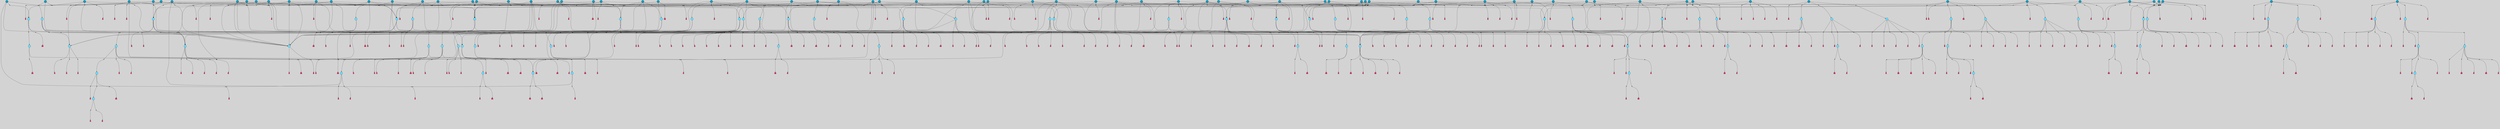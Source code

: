 // File exported with GEGELATI v1.3.1
// On the 2024-04-08 17:24:55
// With the File::TPGGraphDotExporter
digraph{
	graph[pad = "0.212, 0.055" bgcolor = lightgray]
	node[shape=circle style = filled label = ""]
		T7 [fillcolor="#66ddff"]
		T11 [fillcolor="#66ddff"]
		T54 [fillcolor="#66ddff"]
		T95 [fillcolor="#66ddff"]
		T129 [fillcolor="#66ddff"]
		T212 [fillcolor="#1199bb"]
		T214 [fillcolor="#66ddff"]
		T242 [fillcolor="#66ddff"]
		T277 [fillcolor="#66ddff"]
		T280 [fillcolor="#66ddff"]
		T282 [fillcolor="#66ddff"]
		T305 [fillcolor="#66ddff"]
		T327 [fillcolor="#66ddff"]
		T328 [fillcolor="#66ddff"]
		T329 [fillcolor="#66ddff"]
		T330 [fillcolor="#66ddff"]
		T331 [fillcolor="#66ddff"]
		T332 [fillcolor="#66ddff"]
		T333 [fillcolor="#1199bb"]
		T334 [fillcolor="#66ddff"]
		T335 [fillcolor="#66ddff"]
		T336 [fillcolor="#66ddff"]
		T337 [fillcolor="#66ddff"]
		T338 [fillcolor="#66ddff"]
		T448 [fillcolor="#1199bb"]
		T482 [fillcolor="#66ddff"]
		T541 [fillcolor="#66ddff"]
		T580 [fillcolor="#66ddff"]
		T581 [fillcolor="#66ddff"]
		T582 [fillcolor="#66ddff"]
		T48 [fillcolor="#66ddff"]
		T583 [fillcolor="#1199bb"]
		T584 [fillcolor="#66ddff"]
		T585 [fillcolor="#66ddff"]
		T586 [fillcolor="#66ddff"]
		T587 [fillcolor="#66ddff"]
		T588 [fillcolor="#66ddff"]
		T640 [fillcolor="#66ddff"]
		T641 [fillcolor="#66ddff"]
		T642 [fillcolor="#66ddff"]
		T643 [fillcolor="#66ddff"]
		T644 [fillcolor="#1199bb"]
		T645 [fillcolor="#66ddff"]
		T646 [fillcolor="#66ddff"]
		T609 [fillcolor="#66ddff"]
		T647 [fillcolor="#66ddff"]
		T648 [fillcolor="#1199bb"]
		T651 [fillcolor="#66ddff"]
		T684 [fillcolor="#66ddff"]
		T693 [fillcolor="#1199bb"]
		T707 [fillcolor="#1199bb"]
		T711 [fillcolor="#66ddff"]
		T712 [fillcolor="#66ddff"]
		T713 [fillcolor="#66ddff"]
		T527 [fillcolor="#1199bb"]
		T714 [fillcolor="#66ddff"]
		T715 [fillcolor="#66ddff"]
		T716 [fillcolor="#66ddff"]
		T717 [fillcolor="#1199bb"]
		T718 [fillcolor="#1199bb"]
		T720 [fillcolor="#1199bb"]
		T736 [fillcolor="#1199bb"]
		T744 [fillcolor="#1199bb"]
		T745 [fillcolor="#1199bb"]
		T756 [fillcolor="#1199bb"]
		T758 [fillcolor="#1199bb"]
		T759 [fillcolor="#1199bb"]
		T762 [fillcolor="#1199bb"]
		T763 [fillcolor="#1199bb"]
		T764 [fillcolor="#66ddff"]
		T765 [fillcolor="#66ddff"]
		T766 [fillcolor="#66ddff"]
		T767 [fillcolor="#66ddff"]
		T768 [fillcolor="#66ddff"]
		T769 [fillcolor="#1199bb"]
		T770 [fillcolor="#66ddff"]
		T771 [fillcolor="#66ddff"]
		T772 [fillcolor="#66ddff"]
		T773 [fillcolor="#66ddff"]
		T774 [fillcolor="#66ddff"]
		T776 [fillcolor="#1199bb"]
		T778 [fillcolor="#1199bb"]
		T780 [fillcolor="#1199bb"]
		T782 [fillcolor="#1199bb"]
		T789 [fillcolor="#1199bb"]
		T792 [fillcolor="#1199bb"]
		T795 [fillcolor="#1199bb"]
		T801 [fillcolor="#1199bb"]
		T803 [fillcolor="#1199bb"]
		T805 [fillcolor="#1199bb"]
		T807 [fillcolor="#1199bb"]
		T811 [fillcolor="#1199bb"]
		T813 [fillcolor="#1199bb"]
		T814 [fillcolor="#66ddff"]
		T815 [fillcolor="#66ddff"]
		T816 [fillcolor="#66ddff"]
		T817 [fillcolor="#66ddff"]
		T818 [fillcolor="#66ddff"]
		T819 [fillcolor="#1199bb"]
		T820 [fillcolor="#66ddff"]
		T821 [fillcolor="#66ddff"]
		T822 [fillcolor="#66ddff"]
		T823 [fillcolor="#66ddff"]
		T824 [fillcolor="#66ddff"]
		T829 [fillcolor="#1199bb"]
		T834 [fillcolor="#1199bb"]
		T835 [fillcolor="#1199bb"]
		T840 [fillcolor="#1199bb"]
		T842 [fillcolor="#1199bb"]
		T844 [fillcolor="#1199bb"]
		T848 [fillcolor="#1199bb"]
		T851 [fillcolor="#1199bb"]
		T852 [fillcolor="#1199bb"]
		T826 [fillcolor="#1199bb"]
		T853 [fillcolor="#1199bb"]
		T858 [fillcolor="#1199bb"]
		T859 [fillcolor="#1199bb"]
		T865 [fillcolor="#1199bb"]
		T867 [fillcolor="#1199bb"]
		T868 [fillcolor="#1199bb"]
		T870 [fillcolor="#1199bb"]
		T873 [fillcolor="#1199bb"]
		T874 [fillcolor="#1199bb"]
		T875 [fillcolor="#1199bb"]
		T876 [fillcolor="#1199bb"]
		T877 [fillcolor="#1199bb"]
		T878 [fillcolor="#1199bb"]
		T879 [fillcolor="#1199bb"]
		T880 [fillcolor="#1199bb"]
		T882 [fillcolor="#1199bb"]
		T883 [fillcolor="#1199bb"]
		T884 [fillcolor="#1199bb"]
		T885 [fillcolor="#1199bb"]
		T886 [fillcolor="#1199bb"]
		T889 [fillcolor="#66ddff"]
		T890 [fillcolor="#1199bb"]
		T891 [fillcolor="#66ddff"]
		T892 [fillcolor="#66ddff"]
		T893 [fillcolor="#66ddff"]
		T894 [fillcolor="#66ddff"]
		T895 [fillcolor="#1199bb"]
		T896 [fillcolor="#66ddff"]
		T897 [fillcolor="#66ddff"]
		T898 [fillcolor="#66ddff"]
		T899 [fillcolor="#66ddff"]
		T900 [fillcolor="#66ddff"]
		T901 [fillcolor="#1199bb"]
		T902 [fillcolor="#1199bb"]
		T903 [fillcolor="#1199bb"]
		T904 [fillcolor="#1199bb"]
		T905 [fillcolor="#1199bb"]
		T906 [fillcolor="#1199bb"]
		T907 [fillcolor="#1199bb"]
		T908 [fillcolor="#1199bb"]
		T909 [fillcolor="#1199bb"]
		P15193 [fillcolor="#cccccc" shape=point] //-3|
		I15193 [shape=box style=invis label="1|6&2|7#0|7&#92;n10|2&0|7#1|3&#92;n9|6&2|7#2|2&#92;n5|3&0|7#0|7&#92;n1|6&2|3#0|0&#92;n2|3&2|3#2|2&#92;n5|1&2|6#0|6&#92;n"]
		P15193 -> I15193[style=invis]
		A10579 [fillcolor="#ff3366" shape=box margin=0.03 width=0 height=0 label="7"]
		T7 -> P15193 -> A10579
		P15194 [fillcolor="#cccccc" shape=point] //5|
		I15194 [shape=box style=invis label="0|5&2|3#0|1&#92;n0|6&2|1#2|4&#92;n6|2&2|6#0|7&#92;n7|4&0|3#0|1&#92;n5|4&0|7#1|6&#92;n9|1&0|5#2|2&#92;n6|3&2|3#1|7&#92;n11|7&2|4#1|6&#92;n2|5&0|1#0|0&#92;n4|7&0|0#0|2&#92;n6|2&0|6#0|0&#92;n2|1&2|6#2|4&#92;n10|0&2|0#1|0&#92;n6|6&2|4#0|6&#92;n"]
		P15194 -> I15194[style=invis]
		A10580 [fillcolor="#ff3366" shape=box margin=0.03 width=0 height=0 label="8"]
		T7 -> P15194 -> A10580
		P15195 [fillcolor="#cccccc" shape=point] //6|
		I15195 [shape=box style=invis label="3|0&2|7#2|2&#92;n3|2&0|4#2|5&#92;n5|1&0|2#1|0&#92;n8|7&0|1#2|0&#92;n8|5&0|3#0|6&#92;n0|2&0|2#2|3&#92;n1|5&2|5#0|5&#92;n5|6&0|6#0|7&#92;n6|7&0|0#2|6&#92;n1|2&2|3#0|0&#92;n7|7&2|3#0|4&#92;n0|7&2|7#0|6&#92;n1|0&2|2#2|7&#92;n4|4&0|1#0|0&#92;n"]
		P15195 -> I15195[style=invis]
		A10581 [fillcolor="#ff3366" shape=box margin=0.03 width=0 height=0 label="11"]
		T11 -> P15195 -> A10581
		P15196 [fillcolor="#cccccc" shape=point] //-4|
		I15196 [shape=box style=invis label="4|1&0|4#2|6&#92;n1|2&2|2#2|0&#92;n1|2&2|0#0|6&#92;n8|4&2|3#2|5&#92;n5|5&2|1#1|0&#92;n"]
		P15196 -> I15196[style=invis]
		A10582 [fillcolor="#ff3366" shape=box margin=0.03 width=0 height=0 label="12"]
		T11 -> P15196 -> A10582
		P15197 [fillcolor="#cccccc" shape=point] //8|
		I15197 [shape=box style=invis label="9|0&0|1#2|0&#92;n10|1&2|5#1|4&#92;n8|2&2|6#0|4&#92;n2|4&2|5#2|3&#92;n4|2&2|2#0|2&#92;n7|5&0|2#0|0&#92;n8|2&2|1#1|3&#92;n8|7&0|7#2|1&#92;n1|1&0|0#0|7&#92;n5|6&2|5#1|0&#92;n6|6&2|5#0|0&#92;n11|4&0|3#2|6&#92;n4|2&2|4#0|7&#92;n5|6&0|1#2|0&#92;n11|3&0|2#0|7&#92;n"]
		P15197 -> I15197[style=invis]
		A10583 [fillcolor="#ff3366" shape=box margin=0.03 width=0 height=0 label="6"]
		T54 -> P15197 -> A10583
		P15198 [fillcolor="#cccccc" shape=point] //5|
		I15198 [shape=box style=invis label="3|0&2|0#0|1&#92;n3|0&0|7#0|1&#92;n5|3&0|2#2|6&#92;n4|4&2|4#2|6&#92;n11|2&0|7#1|6&#92;n2|7&2|2#2|5&#92;n9|3&2|6#2|7&#92;n7|7&0|0#0|4&#92;n6|1&2|4#2|3&#92;n5|4&2|0#1|6&#92;n1|3&0|7#0|4&#92;n"]
		P15198 -> I15198[style=invis]
		A10584 [fillcolor="#ff3366" shape=box margin=0.03 width=0 height=0 label="7"]
		T54 -> P15198 -> A10584
		P15199 [fillcolor="#cccccc" shape=point] //-10|
		I15199 [shape=box style=invis label="3|6&0|0#0|4&#92;n4|1&2|4#0|1&#92;n5|1&0|1#0|4&#92;n5|5&2|6#0|5&#92;n6|5&0|6#0|3&#92;n11|1&2|0#0|1&#92;n0|7&2|0#0|3&#92;n1|2&0|6#0|1&#92;n8|0&0|4#2|0&#92;n0|4&0|7#2|7&#92;n7|0&2|7#1|3&#92;n3|1&0|5#2|5&#92;n5|1&0|4#0|3&#92;n2|2&0|2#0|0&#92;n8|3&0|1#0|7&#92;n3|0&0|3#0|5&#92;n7|2&0|5#2|0&#92;n6|3&2|7#1|5&#92;n4|7&2|7#2|1&#92;n"]
		P15199 -> I15199[style=invis]
		A10585 [fillcolor="#ff3366" shape=box margin=0.03 width=0 height=0 label="14"]
		T54 -> P15199 -> A10585
		T54 -> P15194
		P15200 [fillcolor="#cccccc" shape=point] //4|
		I15200 [shape=box style=invis label="4|3&0|6#0|3&#92;n5|7&2|3#2|2&#92;n5|6&0|7#1|2&#92;n1|4&2|6#0|3&#92;n8|4&2|1#2|5&#92;n9|5&2|4#1|4&#92;n2|4&0|5#0|7&#92;n10|0&0|6#1|3&#92;n3|0&0|6#0|2&#92;n2|7&2|7#2|6&#92;n5|2&0|5#1|5&#92;n10|4&2|5#1|7&#92;n4|0&0|4#2|4&#92;n11|1&0|4#2|6&#92;n10|6&2|0#1|4&#92;n9|7&0|3#1|4&#92;n4|5&2|7#0|6&#92;n11|5&2|6#2|3&#92;n0|3&0|5#0|1&#92;n"]
		P15200 -> I15200[style=invis]
		A10586 [fillcolor="#ff3366" shape=box margin=0.03 width=0 height=0 label="13"]
		T95 -> P15200 -> A10586
		P15201 [fillcolor="#cccccc" shape=point] //8|
		I15201 [shape=box style=invis label="9|7&0|5#2|5&#92;n3|3&2|3#0|2&#92;n9|5&2|2#1|0&#92;n2|3&0|6#0|3&#92;n4|4&2|5#2|7&#92;n11|3&2|0#1|5&#92;n6|6&2|1#2|2&#92;n4|6&0|1#2|2&#92;n2|5&2|7#2|2&#92;n7|7&2|2#2|3&#92;n6|5&0|3#2|6&#92;n6|7&0|6#0|2&#92;n"]
		P15201 -> I15201[style=invis]
		A10587 [fillcolor="#ff3366" shape=box margin=0.03 width=0 height=0 label="14"]
		T95 -> P15201 -> A10587
		P15202 [fillcolor="#cccccc" shape=point] //2|
		I15202 [shape=box style=invis label="4|1&0|4#2|6&#92;n5|5&2|1#1|0&#92;n1|0&2|0#0|6&#92;n8|4&2|3#2|5&#92;n"]
		P15202 -> I15202[style=invis]
		T95 -> P15202 -> T11
		P15203 [fillcolor="#cccccc" shape=point] //-9|
		I15203 [shape=box style=invis label="2|0&2|0#2|1&#92;n4|4&2|4#2|6&#92;n9|1&0|3#1|7&#92;n5|3&0|2#2|6&#92;n2|7&2|2#2|5&#92;n5|4&2|0#1|6&#92;n3|0&0|7#0|1&#92;n1|3&0|7#0|4&#92;n11|6&2|2#0|7&#92;n7|7&0|0#0|4&#92;n11|0&0|7#1|6&#92;n9|3&2|6#2|7&#92;n"]
		P15203 -> I15203[style=invis]
		A10588 [fillcolor="#ff3366" shape=box margin=0.03 width=0 height=0 label="7"]
		T95 -> P15203 -> A10588
		P15204 [fillcolor="#cccccc" shape=point] //-8|
		I15204 [shape=box style=invis label="7|5&0|4#2|4&#92;n"]
		P15204 -> I15204[style=invis]
		A10589 [fillcolor="#ff3366" shape=box margin=0.03 width=0 height=0 label="3"]
		T95 -> P15204 -> A10589
		T129 -> P15197
		T129 -> P15198
		P15205 [fillcolor="#cccccc" shape=point] //10|
		I15205 [shape=box style=invis label="4|5&2|7#2|1&#92;n1|7&2|3#0|6&#92;n3|5&2|2#0|3&#92;n10|3&0|7#1|4&#92;n7|1&0|4#2|6&#92;n10|2&0|3#1|7&#92;n9|5&2|0#0|4&#92;n4|0&0|3#2|7&#92;n11|4&2|6#1|2&#92;n5|4&2|7#0|2&#92;n2|6&2|4#0|0&#92;n6|5&0|7#2|1&#92;n5|3&2|3#1|6&#92;n10|7&2|0#1|2&#92;n"]
		P15205 -> I15205[style=invis]
		A10590 [fillcolor="#ff3366" shape=box margin=0.03 width=0 height=0 label="5"]
		T129 -> P15205 -> A10590
		P15206 [fillcolor="#cccccc" shape=point] //5|
		I15206 [shape=box style=invis label="9|4&2|3#1|3&#92;n0|4&2|4#0|5&#92;n6|1&2|6#2|5&#92;n4|0&0|5#2|0&#92;n"]
		P15206 -> I15206[style=invis]
		A10591 [fillcolor="#ff3366" shape=box margin=0.03 width=0 height=0 label="7"]
		T129 -> P15206 -> A10591
		P15207 [fillcolor="#cccccc" shape=point] //6|
		I15207 [shape=box style=invis label="9|4&2|7#0|6&#92;n8|4&0|1#1|0&#92;n1|3&0|0#2|1&#92;n2|4&0|6#2|2&#92;n5|1&2|5#0|7&#92;n3|0&0|3#2|6&#92;n2|2&2|6#0|2&#92;n8|4&0|4#2|2&#92;n5|1&2|4#0|3&#92;n9|4&0|6#0|6&#92;n5|0&2|2#1|5&#92;n11|7&0|0#1|1&#92;n0|4&0|3#0|3&#92;n7|7&2|4#2|5&#92;n1|5&0|1#2|1&#92;n"]
		P15207 -> I15207[style=invis]
		A10592 [fillcolor="#ff3366" shape=box margin=0.03 width=0 height=0 label="1"]
		T129 -> P15207 -> A10592
		P15208 [fillcolor="#cccccc" shape=point] //6|
		I15208 [shape=box style=invis label="9|4&2|7#0|6&#92;n8|4&0|1#1|0&#92;n1|3&0|0#2|1&#92;n2|4&0|6#2|2&#92;n5|1&2|5#0|7&#92;n3|0&0|3#2|6&#92;n2|2&2|6#0|2&#92;n8|4&0|4#2|2&#92;n5|1&2|4#0|3&#92;n9|4&0|6#0|6&#92;n5|0&2|2#1|5&#92;n11|7&0|0#1|1&#92;n0|4&0|3#0|3&#92;n7|7&2|4#2|5&#92;n1|5&0|1#2|1&#92;n"]
		P15208 -> I15208[style=invis]
		A10593 [fillcolor="#ff3366" shape=box margin=0.03 width=0 height=0 label="1"]
		T212 -> P15208 -> A10593
		P15209 [fillcolor="#cccccc" shape=point] //10|
		I15209 [shape=box style=invis label="4|5&2|7#2|1&#92;n1|7&2|3#0|6&#92;n3|5&2|2#0|3&#92;n10|3&0|7#1|4&#92;n7|1&0|4#2|6&#92;n10|2&0|3#1|7&#92;n9|5&2|0#0|4&#92;n4|0&0|3#2|7&#92;n11|4&2|6#1|2&#92;n5|4&2|7#0|2&#92;n2|6&2|4#0|0&#92;n6|5&0|7#2|1&#92;n5|3&2|3#1|6&#92;n10|7&2|0#1|2&#92;n"]
		P15209 -> I15209[style=invis]
		A10594 [fillcolor="#ff3366" shape=box margin=0.03 width=0 height=0 label="5"]
		T212 -> P15209 -> A10594
		P15210 [fillcolor="#cccccc" shape=point] //8|
		I15210 [shape=box style=invis label="9|0&0|1#2|0&#92;n10|1&2|5#1|4&#92;n8|2&2|6#0|4&#92;n2|4&2|5#2|3&#92;n4|2&2|2#0|2&#92;n7|5&0|2#0|0&#92;n8|2&2|1#1|3&#92;n8|7&0|7#2|1&#92;n1|1&0|0#0|7&#92;n5|6&2|5#1|0&#92;n6|6&2|5#0|0&#92;n11|4&0|3#2|6&#92;n4|2&2|4#0|7&#92;n5|6&0|1#2|0&#92;n11|3&0|2#0|7&#92;n"]
		P15210 -> I15210[style=invis]
		A10595 [fillcolor="#ff3366" shape=box margin=0.03 width=0 height=0 label="6"]
		T212 -> P15210 -> A10595
		P15211 [fillcolor="#cccccc" shape=point] //5|
		I15211 [shape=box style=invis label="3|0&2|0#0|1&#92;n3|0&0|7#0|1&#92;n5|3&0|2#2|6&#92;n4|4&2|4#2|6&#92;n11|2&0|7#1|6&#92;n2|7&2|2#2|5&#92;n9|3&2|6#2|7&#92;n7|7&0|0#0|4&#92;n6|1&2|4#2|3&#92;n5|4&2|0#1|6&#92;n1|3&0|7#0|4&#92;n"]
		P15211 -> I15211[style=invis]
		A10596 [fillcolor="#ff3366" shape=box margin=0.03 width=0 height=0 label="7"]
		T212 -> P15211 -> A10596
		P15212 [fillcolor="#cccccc" shape=point] //5|
		I15212 [shape=box style=invis label="9|4&2|3#1|3&#92;n0|4&2|4#0|5&#92;n6|1&2|6#2|5&#92;n4|0&0|5#2|0&#92;n"]
		P15212 -> I15212[style=invis]
		A10597 [fillcolor="#ff3366" shape=box margin=0.03 width=0 height=0 label="7"]
		T212 -> P15212 -> A10597
		P15213 [fillcolor="#cccccc" shape=point] //6|
		I15213 [shape=box style=invis label="9|4&2|7#0|6&#92;n8|4&0|1#1|0&#92;n1|3&0|0#2|1&#92;n2|4&0|6#2|2&#92;n5|1&2|5#0|7&#92;n3|0&0|3#2|6&#92;n2|2&2|6#0|2&#92;n8|4&0|4#2|2&#92;n5|1&2|4#0|3&#92;n9|4&0|6#0|6&#92;n5|0&2|2#1|5&#92;n11|7&0|0#1|1&#92;n0|4&0|3#0|3&#92;n7|7&2|4#2|5&#92;n1|5&0|1#2|1&#92;n"]
		P15213 -> I15213[style=invis]
		A10598 [fillcolor="#ff3366" shape=box margin=0.03 width=0 height=0 label="1"]
		T214 -> P15213 -> A10598
		P15214 [fillcolor="#cccccc" shape=point] //10|
		I15214 [shape=box style=invis label="4|5&2|7#2|1&#92;n1|7&2|3#0|6&#92;n3|5&2|2#0|3&#92;n10|3&0|7#1|4&#92;n7|1&0|4#2|6&#92;n10|2&0|3#1|7&#92;n9|5&2|0#0|4&#92;n4|0&0|3#2|7&#92;n11|4&2|6#1|2&#92;n5|4&2|7#0|2&#92;n2|6&2|4#0|0&#92;n6|5&0|7#2|1&#92;n5|3&2|3#1|6&#92;n10|7&2|0#1|2&#92;n"]
		P15214 -> I15214[style=invis]
		A10599 [fillcolor="#ff3366" shape=box margin=0.03 width=0 height=0 label="5"]
		T214 -> P15214 -> A10599
		P15215 [fillcolor="#cccccc" shape=point] //5|
		I15215 [shape=box style=invis label="3|0&2|0#0|1&#92;n3|0&0|7#0|1&#92;n5|3&0|2#2|6&#92;n4|4&2|4#2|6&#92;n11|2&0|7#1|6&#92;n2|7&2|2#2|5&#92;n9|3&2|6#2|7&#92;n7|7&0|0#0|4&#92;n6|1&2|4#2|3&#92;n5|4&2|0#1|6&#92;n1|3&0|7#0|4&#92;n"]
		P15215 -> I15215[style=invis]
		A10600 [fillcolor="#ff3366" shape=box margin=0.03 width=0 height=0 label="7"]
		T214 -> P15215 -> A10600
		P15216 [fillcolor="#cccccc" shape=point] //8|
		I15216 [shape=box style=invis label="9|0&0|1#2|0&#92;n10|1&2|5#1|4&#92;n8|2&2|6#0|4&#92;n2|4&2|5#2|3&#92;n4|2&2|2#0|2&#92;n7|5&0|2#0|0&#92;n8|2&2|1#1|3&#92;n8|7&0|7#2|1&#92;n1|1&0|0#0|7&#92;n5|6&2|5#1|0&#92;n6|6&2|5#0|0&#92;n11|4&0|3#2|6&#92;n4|2&2|4#0|7&#92;n5|6&0|1#2|0&#92;n11|3&0|2#0|7&#92;n"]
		P15216 -> I15216[style=invis]
		A10601 [fillcolor="#ff3366" shape=box margin=0.03 width=0 height=0 label="6"]
		T214 -> P15216 -> A10601
		P15217 [fillcolor="#cccccc" shape=point] //5|
		I15217 [shape=box style=invis label="9|4&2|3#1|3&#92;n0|4&2|4#0|5&#92;n6|1&2|6#2|5&#92;n4|0&0|5#2|0&#92;n"]
		P15217 -> I15217[style=invis]
		A10602 [fillcolor="#ff3366" shape=box margin=0.03 width=0 height=0 label="7"]
		T214 -> P15217 -> A10602
		P15218 [fillcolor="#cccccc" shape=point] //5|
		I15218 [shape=box style=invis label="1|6&2|7#0|7&#92;n9|2&2|7#2|2&#92;n10|2&0|7#1|3&#92;n5|3&0|7#0|7&#92;n7|0&2|7#2|2&#92;n1|6&2|3#0|0&#92;n2|3&2|3#2|2&#92;n"]
		P15218 -> I15218[style=invis]
		A10603 [fillcolor="#ff3366" shape=box margin=0.03 width=0 height=0 label="7"]
		T242 -> P15218 -> A10603
		P15219 [fillcolor="#cccccc" shape=point] //-8|
		I15219 [shape=box style=invis label="7|5&0|2#2|1&#92;n1|0&2|6#0|0&#92;n7|1&2|6#1|1&#92;n8|7&0|3#1|6&#92;n3|7&2|3#2|4&#92;n"]
		P15219 -> I15219[style=invis]
		A10604 [fillcolor="#ff3366" shape=box margin=0.03 width=0 height=0 label="2"]
		T242 -> P15219 -> A10604
		P15220 [fillcolor="#cccccc" shape=point] //-3|
		I15220 [shape=box style=invis label="1|1&2|1#0|1&#92;n1|4&0|0#2|4&#92;n11|0&2|3#0|2&#92;n11|6&0|4#0|1&#92;n5|2&0|6#1|5&#92;n3|7&2|6#2|7&#92;n7|7&0|1#2|1&#92;n9|5&2|2#2|0&#92;n6|5&2|6#1|4&#92;n0|7&0|5#2|4&#92;n8|1&0|0#2|3&#92;n0|5&0|3#0|5&#92;n2|0&2|4#0|5&#92;n7|5&2|7#1|3&#92;n8|3&0|0#1|2&#92;n"]
		P15220 -> I15220[style=invis]
		A10605 [fillcolor="#ff3366" shape=box margin=0.03 width=0 height=0 label="1"]
		T242 -> P15220 -> A10605
		P15221 [fillcolor="#cccccc" shape=point] //-9|
		I15221 [shape=box style=invis label="4|7&0|0#0|2&#92;n6|2&0|1#0|0&#92;n6|2&2|6#0|7&#92;n9|0&2|7#1|1&#92;n7|4&0|3#0|1&#92;n10|6&2|1#1|1&#92;n9|1&0|5#2|2&#92;n5|4&0|7#2|6&#92;n2|5&0|1#0|0&#92;n0|5&2|5#0|1&#92;n11|7&2|4#1|6&#92;n2|1&2|6#2|4&#92;n10|0&0|0#1|0&#92;n6|6&2|4#0|6&#92;n"]
		P15221 -> I15221[style=invis]
		T277 -> P15221 -> T214
		P15222 [fillcolor="#cccccc" shape=point] //7|
		I15222 [shape=box style=invis label="7|4&2|7#0|4&#92;n4|6&0|1#2|5&#92;n2|1&2|3#0|0&#92;n4|3&2|0#0|1&#92;n0|0&2|7#2|7&#92;n7|7&0|5#2|3&#92;n5|0&2|1#2|2&#92;n10|0&0|4#1|2&#92;n4|4&0|7#0|0&#92;n6|7&0|2#0|1&#92;n1|4&2|5#0|4&#92;n"]
		P15222 -> I15222[style=invis]
		A10606 [fillcolor="#ff3366" shape=box margin=0.03 width=0 height=0 label="0"]
		T277 -> P15222 -> A10606
		P15223 [fillcolor="#cccccc" shape=point] //1|
		I15223 [shape=box style=invis label="5|1&0|6#2|7&#92;n2|4&0|4#2|2&#92;n0|6&0|5#0|4&#92;n10|6&2|5#1|6&#92;n9|3&0|1#1|7&#92;n10|3&2|2#1|0&#92;n5|0&0|0#2|1&#92;n11|3&2|3#1|5&#92;n10|3&0|1#1|0&#92;n2|4&0|1#0|1&#92;n0|2&0|3#2|4&#92;n9|2&2|1#2|5&#92;n11|7&2|6#2|6&#92;n"]
		P15223 -> I15223[style=invis]
		T277 -> P15223 -> T7
		P15224 [fillcolor="#cccccc" shape=point] //6|
		I15224 [shape=box style=invis label="7|0&2|5#1|2&#92;n10|6&2|1#1|3&#92;n7|5&0|2#0|7&#92;n10|7&0|1#1|5&#92;n4|6&2|5#0|5&#92;n4|4&0|7#2|7&#92;n"]
		P15224 -> I15224[style=invis]
		A10607 [fillcolor="#ff3366" shape=box margin=0.03 width=0 height=0 label="7"]
		T277 -> P15224 -> A10607
		P15225 [fillcolor="#cccccc" shape=point] //-2|
		I15225 [shape=box style=invis label="3|0&2|0#0|1&#92;n4|1&0|3#2|2&#92;n11|2&0|7#1|6&#92;n8|7&2|4#0|5&#92;n6|1&2|4#1|3&#92;n4|4&2|4#2|6&#92;n3|0&0|7#0|1&#92;n9|3&2|6#2|7&#92;n7|7&0|0#0|4&#92;n5|3&0|2#2|6&#92;n5|4&2|0#1|6&#92;n1|3&0|7#0|4&#92;n"]
		P15225 -> I15225[style=invis]
		A10608 [fillcolor="#ff3366" shape=box margin=0.03 width=0 height=0 label="7"]
		T277 -> P15225 -> A10608
		T280 -> P15200
		P15226 [fillcolor="#cccccc" shape=point] //1|
		I15226 [shape=box style=invis label="0|4&0|1#0|1&#92;n10|5&2|5#1|6&#92;n7|7&2|5#2|2&#92;n9|5&0|7#2|7&#92;n8|4&0|3#2|7&#92;n11|0&2|3#0|5&#92;n7|0&0|0#0|1&#92;n4|2&0|4#0|5&#92;n5|1&0|6#2|7&#92;n11|3&0|7#1|3&#92;n"]
		P15226 -> I15226[style=invis]
		T280 -> P15226 -> T7
		P15227 [fillcolor="#cccccc" shape=point] //-3|
		I15227 [shape=box style=invis label="4|5&0|0#0|0&#92;n4|7&0|0#0|2&#92;n0|6&2|1#2|4&#92;n9|1&0|5#2|2&#92;n10|0&2|0#1|0&#92;n6|6&2|4#0|6&#92;n2|5&0|1#0|0&#92;n6|3&2|3#1|7&#92;n11|7&2|4#1|6&#92;n6|2&2|6#0|1&#92;n6|2&0|0#0|0&#92;n9|1&2|6#2|4&#92;n10|4&0|3#1|1&#92;n5|4&2|7#1|6&#92;n"]
		P15227 -> I15227[style=invis]
		T280 -> P15227 -> T95
		P15228 [fillcolor="#cccccc" shape=point] //-4|
		I15228 [shape=box style=invis label="5|5&2|1#1|0&#92;n4|1&0|4#2|6&#92;n2|4&2|3#2|5&#92;n1|0&2|0#2|6&#92;n1|4&2|5#0|7&#92;n"]
		P15228 -> I15228[style=invis]
		T282 -> P15228 -> T11
		P15229 [fillcolor="#cccccc" shape=point] //5|
		I15229 [shape=box style=invis label="3|0&2|0#2|1&#92;n3|0&0|7#0|1&#92;n5|3&0|2#2|6&#92;n4|4&2|4#2|6&#92;n5|4&2|0#1|6&#92;n2|7&2|2#2|5&#92;n1|3&0|7#0|4&#92;n11|6&2|2#0|7&#92;n7|7&0|0#0|4&#92;n6|1&2|4#2|3&#92;n11|0&0|7#1|6&#92;n9|3&2|6#2|7&#92;n"]
		P15229 -> I15229[style=invis]
		A10609 [fillcolor="#ff3366" shape=box margin=0.03 width=0 height=0 label="7"]
		T282 -> P15229 -> A10609
		P15230 [fillcolor="#cccccc" shape=point] //10|
		I15230 [shape=box style=invis label="6|6&2|5#0|4&#92;n1|0&0|5#2|3&#92;n10|5&2|5#1|5&#92;n10|6&2|1#1|0&#92;n9|6&2|3#0|3&#92;n9|6&2|2#2|1&#92;n7|5&2|2#0|7&#92;n"]
		P15230 -> I15230[style=invis]
		A10610 [fillcolor="#ff3366" shape=box margin=0.03 width=0 height=0 label="7"]
		T282 -> P15230 -> A10610
		T282 -> P15204
		P15231 [fillcolor="#cccccc" shape=point] //2|
		I15231 [shape=box style=invis label="0|3&0|0#2|7&#92;n3|6&2|5#2|5&#92;n7|4&0|0#1|1&#92;n4|1&0|0#0|6&#92;n1|6&0|2#0|1&#92;n8|6&0|2#2|4&#92;n4|4&2|4#0|3&#92;n1|0&2|4#0|1&#92;n9|2&2|3#0|7&#92;n10|5&2|2#1|1&#92;n10|6&0|1#1|2&#92;n3|3&2|2#0|5&#92;n11|3&0|2#1|0&#92;n4|5&0|6#0|4&#92;n0|7&0|6#2|2&#92;n3|2&0|5#0|1&#92;n"]
		P15231 -> I15231[style=invis]
		A10611 [fillcolor="#ff3366" shape=box margin=0.03 width=0 height=0 label="1"]
		T282 -> P15231 -> A10611
		P15232 [fillcolor="#cccccc" shape=point] //7|
		I15232 [shape=box style=invis label="7|0&2|1#2|0&#92;n9|7&2|1#1|7&#92;n8|2&0|1#1|0&#92;n6|6&0|2#1|1&#92;n2|2&0|5#0|0&#92;n5|7&0|0#2|1&#92;n5|1&2|5#1|5&#92;n4|7&2|4#2|3&#92;n10|5&2|2#1|5&#92;n1|3&2|2#2|0&#92;n10|2&2|6#1|5&#92;n"]
		P15232 -> I15232[style=invis]
		A10612 [fillcolor="#ff3366" shape=box margin=0.03 width=0 height=0 label="1"]
		T305 -> P15232 -> A10612
		P15233 [fillcolor="#cccccc" shape=point] //4|
		I15233 [shape=box style=invis label="7|1&2|6#1|3&#92;n10|1&0|3#1|6&#92;n8|5&2|3#2|1&#92;n11|5&0|0#2|6&#92;n4|1&0|6#0|0&#92;n11|1&0|2#0|3&#92;n2|0&2|1#0|7&#92;n"]
		P15233 -> I15233[style=invis]
		A10613 [fillcolor="#ff3366" shape=box margin=0.03 width=0 height=0 label="2"]
		T305 -> P15233 -> A10613
		P15234 [fillcolor="#cccccc" shape=point] //2|
		I15234 [shape=box style=invis label="10|4&0|5#1|0&#92;n8|1&0|7#1|4&#92;n3|0&2|3#0|1&#92;n0|3&0|3#0|2&#92;n"]
		P15234 -> I15234[style=invis]
		T305 -> P15234 -> T242
		P15235 [fillcolor="#cccccc" shape=point] //6|
		I15235 [shape=box style=invis label="10|4&2|6#1|2&#92;n8|4&0|1#1|0&#92;n0|4&2|6#0|0&#92;n8|4&2|5#2|1&#92;n7|5&2|5#1|0&#92;n3|6&0|6#2|2&#92;n1|7&0|7#0|5&#92;n2|0&0|7#2|4&#92;n2|6&2|2#0|0&#92;n0|7&2|7#0|7&#92;n11|6&0|4#2|2&#92;n5|5&0|0#0|1&#92;n10|1&0|0#1|0&#92;n7|3&0|1#2|5&#92;n9|2&2|7#1|5&#92;n9|4&2|6#2|7&#92;n1|6&2|4#2|2&#92;n3|3&2|2#0|7&#92;n1|6&2|0#0|0&#92;n6|4&2|6#1|0&#92;n"]
		P15235 -> I15235[style=invis]
		A10614 [fillcolor="#ff3366" shape=box margin=0.03 width=0 height=0 label="1"]
		T305 -> P15235 -> A10614
		P15236 [fillcolor="#cccccc" shape=point] //9|
		I15236 [shape=box style=invis label="0|6&2|1#2|3&#92;n7|4&0|3#0|1&#92;n0|5&2|3#0|1&#92;n9|1&0|5#2|2&#92;n6|6&2|3#1|7&#92;n11|7&2|4#1|6&#92;n2|5&0|1#0|0&#92;n7|5&2|3#1|1&#92;n5|4&0|7#1|6&#92;n4|7&0|0#0|2&#92;n2|1&2|6#2|4&#92;n10|0&2|7#1|0&#92;n6|6&2|4#0|6&#92;n"]
		P15236 -> I15236[style=invis]
		A10615 [fillcolor="#ff3366" shape=box margin=0.03 width=0 height=0 label="8"]
		T305 -> P15236 -> A10615
		P15237 [fillcolor="#cccccc" shape=point] //-4|
		I15237 [shape=box style=invis label="4|1&0|4#2|6&#92;n1|2&2|2#2|0&#92;n1|2&2|0#0|6&#92;n8|4&2|3#2|5&#92;n5|5&2|1#1|0&#92;n"]
		P15237 -> I15237[style=invis]
		A10616 [fillcolor="#ff3366" shape=box margin=0.03 width=0 height=0 label="12"]
		T330 -> P15237 -> A10616
		P15238 [fillcolor="#cccccc" shape=point] //6|
		I15238 [shape=box style=invis label="3|0&2|7#2|2&#92;n3|2&0|4#2|5&#92;n5|1&0|2#1|0&#92;n8|7&0|1#2|0&#92;n8|5&0|3#0|6&#92;n0|2&0|2#2|3&#92;n1|5&2|5#0|5&#92;n5|6&0|6#0|7&#92;n6|7&0|0#2|6&#92;n1|2&2|3#0|0&#92;n7|7&2|3#0|4&#92;n0|7&2|7#0|6&#92;n1|0&2|2#2|7&#92;n4|4&0|1#0|0&#92;n"]
		P15238 -> I15238[style=invis]
		A10617 [fillcolor="#ff3366" shape=box margin=0.03 width=0 height=0 label="11"]
		T330 -> P15238 -> A10617
		P15239 [fillcolor="#cccccc" shape=point] //-3|
		I15239 [shape=box style=invis label="8|1&2|3#0|5&#92;n0|6&0|5#0|5&#92;n3|7&2|1#0|6&#92;n3|5&0|1#0|0&#92;n9|5&2|0#0|4&#92;n3|5&0|2#0|3&#92;n10|6&2|4#1|0&#92;n9|4&2|7#2|6&#92;n1|7&2|5#2|2&#92;n"]
		P15239 -> I15239[style=invis]
		A10618 [fillcolor="#ff3366" shape=box margin=0.03 width=0 height=0 label="5"]
		T332 -> P15239 -> A10618
		P15240 [fillcolor="#cccccc" shape=point] //-2|
		I15240 [shape=box style=invis label="11|7&2|0#1|7&#92;n4|3&0|1#2|5&#92;n0|4&2|4#2|7&#92;n1|6&0|0#0|4&#92;n4|0&0|0#0|5&#92;n0|6&2|3#2|0&#92;n9|6&2|5#1|3&#92;n0|7&2|1#2|5&#92;n4|4&0|5#0|1&#92;n10|4&0|0#1|0&#92;n"]
		P15240 -> I15240[style=invis]
		A10619 [fillcolor="#ff3366" shape=box margin=0.03 width=0 height=0 label="12"]
		T328 -> P15240 -> A10619
		P15241 [fillcolor="#cccccc" shape=point] //-3|
		I15241 [shape=box style=invis label="1|6&2|7#0|7&#92;n10|2&0|7#1|3&#92;n9|6&2|7#2|2&#92;n5|3&0|7#0|7&#92;n1|6&2|3#0|0&#92;n2|3&2|3#2|2&#92;n5|1&2|6#0|6&#92;n"]
		P15241 -> I15241[style=invis]
		A10620 [fillcolor="#ff3366" shape=box margin=0.03 width=0 height=0 label="7"]
		T331 -> P15241 -> A10620
		P15242 [fillcolor="#cccccc" shape=point] //-3|
		I15242 [shape=box style=invis label="7|2&2|4#0|2&#92;n4|1&2|6#0|1&#92;n11|6&0|4#0|1&#92;n7|1&0|0#2|6&#92;n6|2&0|1#0|7&#92;n10|3&2|7#1|4&#92;n3|5&2|3#0|1&#92;n4|4&2|5#0|2&#92;n4|6&0|4#2|7&#92;n2|5&0|5#0|2&#92;n10|0&2|3#1|4&#92;n0|1&2|7#0|6&#92;n7|6&0|3#2|6&#92;n1|3&0|6#2|0&#92;n5|3&0|6#0|6&#92;n1|4&2|5#2|3&#92;n1|6&2|0#0|5&#92;n9|2&0|3#2|7&#92;n7|1&2|2#2|5&#92;n"]
		P15242 -> I15242[style=invis]
		T328 -> P15242 -> T329
		P15243 [fillcolor="#cccccc" shape=point] //-3|
		I15243 [shape=box style=invis label="3|7&0|0#0|2&#92;n11|5&0|1#1|1&#92;n4|1&0|6#2|6&#92;n4|0&0|1#0|5&#92;n"]
		P15243 -> I15243[style=invis]
		T329 -> P15243 -> T327
		P15244 [fillcolor="#cccccc" shape=point] //1|
		I15244 [shape=box style=invis label="5|1&0|6#2|7&#92;n2|4&0|4#2|2&#92;n0|6&0|5#0|4&#92;n10|6&2|5#1|6&#92;n9|3&0|1#1|7&#92;n10|3&2|2#1|0&#92;n5|0&0|0#2|1&#92;n11|3&2|3#1|5&#92;n10|3&0|1#1|0&#92;n2|4&0|1#0|1&#92;n0|2&0|3#2|4&#92;n9|2&2|1#2|5&#92;n11|7&2|6#2|6&#92;n"]
		P15244 -> I15244[style=invis]
		T327 -> P15244 -> T331
		P15245 [fillcolor="#cccccc" shape=point] //5|
		I15245 [shape=box style=invis label="10|4&2|6#1|2&#92;n8|4&0|1#1|0&#92;n0|4&2|6#0|0&#92;n8|4&2|5#2|1&#92;n7|5&2|5#1|0&#92;n3|6&0|6#2|2&#92;n1|7&0|7#0|5&#92;n2|0&0|7#2|4&#92;n9|4&2|6#2|7&#92;n2|6&2|2#0|0&#92;n11|7&2|7#0|7&#92;n5|5&0|0#0|1&#92;n10|1&0|0#1|0&#92;n7|3&0|1#2|5&#92;n9|2&2|7#1|5&#92;n9|0&2|5#1|2&#92;n1|6&2|4#2|2&#92;n3|3&2|2#0|7&#92;n1|6&2|0#0|0&#92;n6|4&2|6#1|0&#92;n"]
		P15245 -> I15245[style=invis]
		A10621 [fillcolor="#ff3366" shape=box margin=0.03 width=0 height=0 label="1"]
		T329 -> P15245 -> A10621
		P15246 [fillcolor="#cccccc" shape=point] //5|
		I15246 [shape=box style=invis label="0|5&2|3#0|1&#92;n0|6&2|1#2|4&#92;n6|2&2|6#0|7&#92;n7|4&0|3#0|1&#92;n5|4&0|7#1|6&#92;n9|1&0|5#2|2&#92;n6|3&2|3#1|7&#92;n11|7&2|4#1|6&#92;n2|5&0|1#0|0&#92;n4|7&0|0#0|2&#92;n6|2&0|6#0|0&#92;n2|1&2|6#2|4&#92;n10|0&2|0#1|0&#92;n6|6&2|4#0|6&#92;n"]
		P15246 -> I15246[style=invis]
		A10622 [fillcolor="#ff3366" shape=box margin=0.03 width=0 height=0 label="8"]
		T331 -> P15246 -> A10622
		P15247 [fillcolor="#cccccc" shape=point] //-2|
		I15247 [shape=box style=invis label="4|1&0|4#0|3&#92;n4|2&0|5#2|0&#92;n5|5&2|6#0|5&#92;n1|4&0|1#0|2&#92;n6|3&2|7#1|5&#92;n0|4&2|0#0|3&#92;n8|5&2|5#1|2&#92;n10|7&2|7#1|1&#92;n3|4&0|0#2|1&#92;n3|6&2|5#2|5&#92;n8|3&0|1#0|7&#92;n10|0&2|7#1|3&#92;n4|1&2|4#0|1&#92;n9|3&2|0#0|4&#92;n3|6&2|0#0|4&#92;n1|2&0|6#2|1&#92;n4|0&2|1#2|2&#92;n"]
		P15247 -> I15247[style=invis]
		A10623 [fillcolor="#ff3366" shape=box margin=0.03 width=0 height=0 label="14"]
		T327 -> P15247 -> A10623
		P15248 [fillcolor="#cccccc" shape=point] //5|
		I15248 [shape=box style=invis label="8|1&2|6#0|6&#92;n3|0&0|7#0|1&#92;n11|3&0|2#2|6&#92;n4|4&2|4#2|6&#92;n11|2&0|7#1|6&#92;n2|7&2|2#2|5&#92;n7|7&0|0#0|4&#92;n6|1&2|4#2|3&#92;n5|4&2|0#1|6&#92;n3|0&2|0#0|1&#92;n1|3&0|7#0|4&#92;n"]
		P15248 -> I15248[style=invis]
		A10624 [fillcolor="#ff3366" shape=box margin=0.03 width=0 height=0 label="7"]
		T329 -> P15248 -> A10624
		P15249 [fillcolor="#cccccc" shape=point] //5|
		I15249 [shape=box style=invis label="3|0&2|0#0|1&#92;n3|0&0|7#0|1&#92;n5|3&0|2#2|6&#92;n4|4&2|4#2|6&#92;n11|2&0|7#1|6&#92;n2|7&2|2#2|5&#92;n9|3&2|6#2|7&#92;n7|7&0|0#0|4&#92;n6|1&2|4#2|3&#92;n5|4&2|0#1|6&#92;n1|3&0|7#0|4&#92;n"]
		P15249 -> I15249[style=invis]
		A10625 [fillcolor="#ff3366" shape=box margin=0.03 width=0 height=0 label="7"]
		T327 -> P15249 -> A10625
		P15250 [fillcolor="#cccccc" shape=point] //2|
		I15250 [shape=box style=invis label="4|1&0|4#2|6&#92;n5|5&2|1#1|0&#92;n1|0&2|0#0|6&#92;n8|4&2|3#2|5&#92;n"]
		P15250 -> I15250[style=invis]
		T328 -> P15250 -> T330
		P15251 [fillcolor="#cccccc" shape=point] //0|
		I15251 [shape=box style=invis label="2|5&0|1#0|6&#92;n6|1&2|2#2|7&#92;n8|0&0|3#1|4&#92;n4|3&2|5#2|4&#92;n8|1&2|4#0|0&#92;n6|6&0|1#2|6&#92;n11|7&2|4#2|5&#92;n6|2&2|4#0|2&#92;n8|5&2|4#2|4&#92;n2|1&2|1#2|2&#92;n2|7&2|5#2|6&#92;n9|7&0|5#0|4&#92;n1|2&0|5#2|6&#92;n4|2&2|3#2|7&#92;n3|3&2|1#0|2&#92;n"]
		P15251 -> I15251[style=invis]
		A10626 [fillcolor="#ff3366" shape=box margin=0.03 width=0 height=0 label="5"]
		T332 -> P15251 -> A10626
		P15252 [fillcolor="#cccccc" shape=point] //7|
		I15252 [shape=box style=invis label="7|0&2|1#2|0&#92;n9|7&2|1#1|7&#92;n8|2&0|1#1|0&#92;n6|6&0|2#1|1&#92;n2|2&0|5#0|0&#92;n5|7&0|0#2|1&#92;n5|1&2|5#1|5&#92;n4|7&2|4#2|3&#92;n10|5&2|2#1|5&#92;n1|3&2|2#2|0&#92;n10|2&2|6#1|5&#92;n"]
		P15252 -> I15252[style=invis]
		A10627 [fillcolor="#ff3366" shape=box margin=0.03 width=0 height=0 label="1"]
		T329 -> P15252 -> A10627
		P15253 [fillcolor="#cccccc" shape=point] //7|
		I15253 [shape=box style=invis label="6|1&2|6#2|7&#92;n7|0&2|4#2|3&#92;n3|3&0|7#0|6&#92;n5|4&0|2#2|4&#92;n8|5&2|6#2|7&#92;n0|0&2|3#0|3&#92;n5|4&2|4#2|6&#92;n"]
		P15253 -> I15253[style=invis]
		T329 -> P15253 -> T332
		P15254 [fillcolor="#cccccc" shape=point] //7|
		I15254 [shape=box style=invis label="0|2&2|4#2|6&#92;n5|3&0|6#0|1&#92;n4|7&2|6#0|5&#92;n7|6&0|7#0|5&#92;n10|7&2|2#1|1&#92;n"]
		P15254 -> I15254[style=invis]
		A10628 [fillcolor="#ff3366" shape=box margin=0.03 width=0 height=0 label="4"]
		T332 -> P15254 -> A10628
		P15255 [fillcolor="#cccccc" shape=point] //-4|
		I15255 [shape=box style=invis label="4|1&0|4#2|6&#92;n1|2&2|2#2|0&#92;n1|2&2|0#0|6&#92;n8|4&2|3#2|5&#92;n5|5&2|1#1|0&#92;n"]
		P15255 -> I15255[style=invis]
		A10629 [fillcolor="#ff3366" shape=box margin=0.03 width=0 height=0 label="12"]
		T338 -> P15255 -> A10629
		P15256 [fillcolor="#cccccc" shape=point] //6|
		I15256 [shape=box style=invis label="3|0&2|7#2|2&#92;n3|2&0|4#2|5&#92;n5|1&0|2#1|0&#92;n8|7&0|1#2|0&#92;n8|5&0|3#0|6&#92;n0|2&0|2#2|3&#92;n1|5&2|5#0|5&#92;n5|6&0|6#0|7&#92;n6|7&0|0#2|6&#92;n1|2&2|3#0|0&#92;n7|7&2|3#0|4&#92;n0|7&2|7#0|6&#92;n1|0&2|2#2|7&#92;n4|4&0|1#0|0&#92;n"]
		P15256 -> I15256[style=invis]
		A10630 [fillcolor="#ff3366" shape=box margin=0.03 width=0 height=0 label="11"]
		T338 -> P15256 -> A10630
		P15257 [fillcolor="#cccccc" shape=point] //2|
		I15257 [shape=box style=invis label="4|1&0|4#2|6&#92;n5|5&2|1#1|0&#92;n1|0&2|0#0|6&#92;n8|4&2|3#2|5&#92;n"]
		P15257 -> I15257[style=invis]
		T333 -> P15257 -> T338
		P15258 [fillcolor="#cccccc" shape=point] //-3|
		I15258 [shape=box style=invis label="8|1&2|3#0|5&#92;n0|6&0|5#0|5&#92;n3|7&2|1#0|6&#92;n3|5&0|1#0|0&#92;n9|5&2|0#0|4&#92;n3|5&0|2#0|3&#92;n10|6&2|4#1|0&#92;n9|4&2|7#2|6&#92;n1|7&2|5#2|2&#92;n"]
		P15258 -> I15258[style=invis]
		A10631 [fillcolor="#ff3366" shape=box margin=0.03 width=0 height=0 label="5"]
		T337 -> P15258 -> A10631
		P15259 [fillcolor="#cccccc" shape=point] //-2|
		I15259 [shape=box style=invis label="11|7&2|0#1|7&#92;n4|3&0|1#2|5&#92;n0|4&2|4#2|7&#92;n1|6&0|0#0|4&#92;n4|0&0|0#0|5&#92;n0|6&2|3#2|0&#92;n9|6&2|5#1|3&#92;n0|7&2|1#2|5&#92;n4|4&0|5#0|1&#92;n10|4&0|0#1|0&#92;n"]
		P15259 -> I15259[style=invis]
		A10632 [fillcolor="#ff3366" shape=box margin=0.03 width=0 height=0 label="12"]
		T333 -> P15259 -> A10632
		P15260 [fillcolor="#cccccc" shape=point] //7|
		I15260 [shape=box style=invis label="7|0&2|1#2|0&#92;n9|7&2|1#1|7&#92;n8|2&0|1#1|0&#92;n6|6&0|2#1|1&#92;n2|2&0|5#0|0&#92;n5|7&0|0#2|1&#92;n5|1&2|5#1|5&#92;n4|7&2|4#2|3&#92;n10|5&2|2#1|5&#92;n1|3&2|2#2|0&#92;n10|2&2|6#1|5&#92;n"]
		P15260 -> I15260[style=invis]
		A10633 [fillcolor="#ff3366" shape=box margin=0.03 width=0 height=0 label="1"]
		T335 -> P15260 -> A10633
		P15261 [fillcolor="#cccccc" shape=point] //-3|
		I15261 [shape=box style=invis label="7|2&2|4#0|2&#92;n4|1&2|6#0|1&#92;n11|6&0|4#0|1&#92;n7|1&0|0#2|6&#92;n6|2&0|1#0|7&#92;n10|3&2|7#1|4&#92;n3|5&2|3#0|1&#92;n4|4&2|5#0|2&#92;n4|6&0|4#2|7&#92;n2|5&0|5#0|2&#92;n10|0&2|3#1|4&#92;n0|1&2|7#0|6&#92;n7|6&0|3#2|6&#92;n1|3&0|6#2|0&#92;n5|3&0|6#0|6&#92;n1|4&2|5#2|3&#92;n1|6&2|0#0|5&#92;n9|2&0|3#2|7&#92;n7|1&2|2#2|5&#92;n"]
		P15261 -> I15261[style=invis]
		T333 -> P15261 -> T335
		P15262 [fillcolor="#cccccc" shape=point] //7|
		I15262 [shape=box style=invis label="6|1&2|6#2|7&#92;n7|0&2|4#2|3&#92;n3|3&0|7#0|6&#92;n5|4&0|2#2|4&#92;n8|5&2|6#2|7&#92;n0|0&2|3#0|3&#92;n5|4&2|4#2|6&#92;n"]
		P15262 -> I15262[style=invis]
		T335 -> P15262 -> T337
		P15263 [fillcolor="#cccccc" shape=point] //0|
		I15263 [shape=box style=invis label="2|5&0|1#0|6&#92;n6|1&2|2#2|7&#92;n8|0&0|3#1|4&#92;n4|3&2|5#2|4&#92;n8|1&2|4#0|0&#92;n6|6&0|1#2|6&#92;n11|7&2|4#2|5&#92;n6|2&2|4#0|2&#92;n8|5&2|4#2|4&#92;n2|1&2|1#2|2&#92;n2|7&2|5#2|6&#92;n9|7&0|5#0|4&#92;n1|2&0|5#2|6&#92;n4|2&2|3#2|7&#92;n3|3&2|1#0|2&#92;n"]
		P15263 -> I15263[style=invis]
		A10634 [fillcolor="#ff3366" shape=box margin=0.03 width=0 height=0 label="5"]
		T337 -> P15263 -> A10634
		P15264 [fillcolor="#cccccc" shape=point] //-3|
		I15264 [shape=box style=invis label="3|7&0|0#0|2&#92;n11|5&0|1#1|1&#92;n4|1&0|6#2|6&#92;n4|0&0|1#0|5&#92;n"]
		P15264 -> I15264[style=invis]
		T335 -> P15264 -> T334
		P15265 [fillcolor="#cccccc" shape=point] //-3|
		I15265 [shape=box style=invis label="1|6&2|7#0|7&#92;n10|2&0|7#1|3&#92;n9|6&2|7#2|2&#92;n5|3&0|7#0|7&#92;n1|6&2|3#0|0&#92;n2|3&2|3#2|2&#92;n5|1&2|6#0|6&#92;n"]
		P15265 -> I15265[style=invis]
		A10635 [fillcolor="#ff3366" shape=box margin=0.03 width=0 height=0 label="7"]
		T336 -> P15265 -> A10635
		P15266 [fillcolor="#cccccc" shape=point] //1|
		I15266 [shape=box style=invis label="5|1&0|6#2|7&#92;n2|4&0|4#2|2&#92;n0|6&0|5#0|4&#92;n10|6&2|5#1|6&#92;n9|3&0|1#1|7&#92;n10|3&2|2#1|0&#92;n5|0&0|0#2|1&#92;n11|3&2|3#1|5&#92;n10|3&0|1#1|0&#92;n2|4&0|1#0|1&#92;n0|2&0|3#2|4&#92;n9|2&2|1#2|5&#92;n11|7&2|6#2|6&#92;n"]
		P15266 -> I15266[style=invis]
		T334 -> P15266 -> T336
		P15267 [fillcolor="#cccccc" shape=point] //5|
		I15267 [shape=box style=invis label="8|1&2|6#0|6&#92;n3|0&0|7#0|1&#92;n11|3&0|2#2|6&#92;n4|4&2|4#2|6&#92;n11|2&0|7#1|6&#92;n2|7&2|2#2|5&#92;n7|7&0|0#0|4&#92;n6|1&2|4#2|3&#92;n5|4&2|0#1|6&#92;n3|0&2|0#0|1&#92;n1|3&0|7#0|4&#92;n"]
		P15267 -> I15267[style=invis]
		A10636 [fillcolor="#ff3366" shape=box margin=0.03 width=0 height=0 label="7"]
		T335 -> P15267 -> A10636
		P15268 [fillcolor="#cccccc" shape=point] //5|
		I15268 [shape=box style=invis label="0|5&2|3#0|1&#92;n0|6&2|1#2|4&#92;n6|2&2|6#0|7&#92;n7|4&0|3#0|1&#92;n5|4&0|7#1|6&#92;n9|1&0|5#2|2&#92;n6|3&2|3#1|7&#92;n11|7&2|4#1|6&#92;n2|5&0|1#0|0&#92;n4|7&0|0#0|2&#92;n6|2&0|6#0|0&#92;n2|1&2|6#2|4&#92;n10|0&2|0#1|0&#92;n6|6&2|4#0|6&#92;n"]
		P15268 -> I15268[style=invis]
		A10637 [fillcolor="#ff3366" shape=box margin=0.03 width=0 height=0 label="8"]
		T336 -> P15268 -> A10637
		P15269 [fillcolor="#cccccc" shape=point] //5|
		I15269 [shape=box style=invis label="3|0&2|0#0|1&#92;n3|0&0|7#0|1&#92;n5|3&0|2#2|6&#92;n4|4&2|4#2|6&#92;n11|2&0|7#1|6&#92;n2|7&2|2#2|5&#92;n9|3&2|6#2|7&#92;n7|7&0|0#0|4&#92;n6|1&2|4#2|3&#92;n5|4&2|0#1|6&#92;n1|3&0|7#0|4&#92;n"]
		P15269 -> I15269[style=invis]
		A10638 [fillcolor="#ff3366" shape=box margin=0.03 width=0 height=0 label="7"]
		T334 -> P15269 -> A10638
		P15270 [fillcolor="#cccccc" shape=point] //-2|
		I15270 [shape=box style=invis label="4|1&0|4#0|3&#92;n4|2&0|5#2|0&#92;n5|5&2|6#0|5&#92;n1|4&0|1#0|2&#92;n6|3&2|7#1|5&#92;n0|4&2|0#0|3&#92;n8|5&2|5#1|2&#92;n10|7&2|7#1|1&#92;n3|4&0|0#2|1&#92;n3|6&2|5#2|5&#92;n8|3&0|1#0|7&#92;n10|0&2|7#1|3&#92;n4|1&2|4#0|1&#92;n9|3&2|0#0|4&#92;n3|6&2|0#0|4&#92;n1|2&0|6#2|1&#92;n4|0&2|1#2|2&#92;n"]
		P15270 -> I15270[style=invis]
		A10639 [fillcolor="#ff3366" shape=box margin=0.03 width=0 height=0 label="14"]
		T334 -> P15270 -> A10639
		P15271 [fillcolor="#cccccc" shape=point] //5|
		I15271 [shape=box style=invis label="10|4&2|6#1|2&#92;n8|4&0|1#1|0&#92;n0|4&2|6#0|0&#92;n8|4&2|5#2|1&#92;n7|5&2|5#1|0&#92;n3|6&0|6#2|2&#92;n1|7&0|7#0|5&#92;n2|0&0|7#2|4&#92;n9|4&2|6#2|7&#92;n2|6&2|2#0|0&#92;n11|7&2|7#0|7&#92;n5|5&0|0#0|1&#92;n10|1&0|0#1|0&#92;n7|3&0|1#2|5&#92;n9|2&2|7#1|5&#92;n9|0&2|5#1|2&#92;n1|6&2|4#2|2&#92;n3|3&2|2#0|7&#92;n1|6&2|0#0|0&#92;n6|4&2|6#1|0&#92;n"]
		P15271 -> I15271[style=invis]
		A10640 [fillcolor="#ff3366" shape=box margin=0.03 width=0 height=0 label="1"]
		T335 -> P15271 -> A10640
		P15272 [fillcolor="#cccccc" shape=point] //7|
		I15272 [shape=box style=invis label="0|2&2|4#2|6&#92;n5|3&0|6#0|1&#92;n4|7&2|6#0|5&#92;n7|6&0|7#0|5&#92;n10|7&2|2#1|1&#92;n"]
		P15272 -> I15272[style=invis]
		A10641 [fillcolor="#ff3366" shape=box margin=0.03 width=0 height=0 label="4"]
		T337 -> P15272 -> A10641
		T448 -> P15257
		T448 -> P15261
		P15273 [fillcolor="#cccccc" shape=point] //8|
		I15273 [shape=box style=invis label="4|7&0|0#0|2&#92;n0|6&0|1#2|6&#92;n5|4&2|5#0|4&#92;n5|3&0|7#0|3&#92;n6|2&2|7#0|7&#92;n2|1&0|6#2|4&#92;n1|5&0|7#0|7&#92;n7|4&0|3#2|1&#92;n6|6&2|4#0|6&#92;n9|0&2|7#1|1&#92;n0|5&2|3#0|1&#92;n4|0&0|0#0|2&#92;n7|3&2|6#1|0&#92;n2|0&0|0#2|0&#92;n"]
		P15273 -> I15273[style=invis]
		T448 -> P15273 -> T214
		P15274 [fillcolor="#cccccc" shape=point] //-5|
		I15274 [shape=box style=invis label="9|4&2|1#2|5&#92;n8|4&0|1#1|0&#92;n7|7&0|4#2|5&#92;n11|6&2|7#1|4&#92;n11|0&2|4#1|6&#92;n0|3&0|5#2|0&#92;n5|0&2|2#2|5&#92;n10|2&2|6#1|2&#92;n4|2&2|5#2|3&#92;n0|1&0|7#0|3&#92;n10|2&0|4#1|1&#92;n7|1&2|2#2|6&#92;n11|6&2|0#2|3&#92;n2|2&2|5#0|6&#92;n8|7&0|6#1|7&#92;n9|2&0|0#2|6&#92;n1|4&2|3#0|3&#92;n"]
		P15274 -> I15274[style=invis]
		A10642 [fillcolor="#ff3366" shape=box margin=0.03 width=0 height=0 label="1"]
		T482 -> P15274 -> A10642
		P15275 [fillcolor="#cccccc" shape=point] //-2|
		I15275 [shape=box style=invis label="11|1&0|6#0|5&#92;n8|0&2|1#2|0&#92;n11|2&0|1#0|5&#92;n6|6&2|3#1|6&#92;n0|1&2|0#2|2&#92;n3|3&0|5#2|7&#92;n7|2&2|6#0|4&#92;n1|2&2|4#0|6&#92;n11|2&2|4#0|3&#92;n11|7&2|2#2|0&#92;n"]
		P15275 -> I15275[style=invis]
		A10643 [fillcolor="#ff3366" shape=box margin=0.03 width=0 height=0 label="9"]
		T482 -> P15275 -> A10643
		P15276 [fillcolor="#cccccc" shape=point] //-1|
		I15276 [shape=box style=invis label="3|0&0|4#2|5&#92;n6|0&0|7#0|4&#92;n8|7&2|4#1|4&#92;n10|2&0|4#1|0&#92;n5|1&2|7#2|4&#92;n"]
		P15276 -> I15276[style=invis]
		A10644 [fillcolor="#ff3366" shape=box margin=0.03 width=0 height=0 label="3"]
		T482 -> P15276 -> A10644
		T482 -> P15230
		P15277 [fillcolor="#cccccc" shape=point] //2|
		I15277 [shape=box style=invis label="10|4&0|5#1|0&#92;n0|3&2|3#0|2&#92;n3|0&2|3#0|1&#92;n8|1&0|7#1|4&#92;n"]
		P15277 -> I15277[style=invis]
		T541 -> P15277 -> T242
		P15278 [fillcolor="#cccccc" shape=point] //-8|
		I15278 [shape=box style=invis label="5|3&0|1#1|7&#92;n2|1&0|2#2|3&#92;n6|6&0|6#0|4&#92;n11|0&2|0#2|5&#92;n0|0&2|2#2|3&#92;n0|3&0|4#2|0&#92;n5|7&2|2#0|4&#92;n9|7&2|5#0|3&#92;n8|6&0|2#2|5&#92;n2|1&2|0#0|1&#92;n6|1&0|7#2|6&#92;n5|4&2|7#0|4&#92;n"]
		P15278 -> I15278[style=invis]
		A10645 [fillcolor="#ff3366" shape=box margin=0.03 width=0 height=0 label="10"]
		T541 -> P15278 -> A10645
		P15279 [fillcolor="#cccccc" shape=point] //4|
		I15279 [shape=box style=invis label="7|5&2|5#1|5&#92;n9|5&2|3#0|3&#92;n10|2&2|1#1|0&#92;n7|0&0|5#1|3&#92;n2|5&2|2#2|3&#92;n7|5&2|2#0|7&#92;n"]
		P15279 -> I15279[style=invis]
		A10646 [fillcolor="#ff3366" shape=box margin=0.03 width=0 height=0 label="7"]
		T541 -> P15279 -> A10646
		P15280 [fillcolor="#cccccc" shape=point] //5|
		I15280 [shape=box style=invis label="9|4&2|3#1|3&#92;n0|4&2|4#0|5&#92;n6|1&2|6#2|5&#92;n4|0&0|5#2|0&#92;n"]
		P15280 -> I15280[style=invis]
		A10647 [fillcolor="#ff3366" shape=box margin=0.03 width=0 height=0 label="7"]
		T580 -> P15280 -> A10647
		P15281 [fillcolor="#cccccc" shape=point] //10|
		I15281 [shape=box style=invis label="4|5&2|7#2|1&#92;n1|7&2|3#0|6&#92;n3|5&2|2#0|3&#92;n10|3&0|7#1|4&#92;n7|1&0|4#2|6&#92;n10|2&0|3#1|7&#92;n9|5&2|0#0|4&#92;n4|0&0|3#2|7&#92;n11|4&2|6#1|2&#92;n5|4&2|7#0|2&#92;n2|6&2|4#0|0&#92;n6|5&0|7#2|1&#92;n5|3&2|3#1|6&#92;n10|7&2|0#1|2&#92;n"]
		P15281 -> I15281[style=invis]
		A10648 [fillcolor="#ff3366" shape=box margin=0.03 width=0 height=0 label="5"]
		T580 -> P15281 -> A10648
		P15282 [fillcolor="#cccccc" shape=point] //5|
		I15282 [shape=box style=invis label="3|0&2|0#0|1&#92;n3|0&0|7#0|1&#92;n5|3&0|2#2|6&#92;n4|4&2|4#2|6&#92;n11|2&0|7#1|6&#92;n2|7&2|2#2|5&#92;n9|3&2|6#2|7&#92;n7|7&0|0#0|4&#92;n6|1&2|4#2|3&#92;n5|4&2|0#1|6&#92;n1|3&0|7#0|4&#92;n"]
		P15282 -> I15282[style=invis]
		A10649 [fillcolor="#ff3366" shape=box margin=0.03 width=0 height=0 label="7"]
		T580 -> P15282 -> A10649
		P15283 [fillcolor="#cccccc" shape=point] //-6|
		I15283 [shape=box style=invis label="0|5&2|3#0|1&#92;n0|6&2|1#2|4&#92;n5|4&0|7#1|6&#92;n9|0&2|7#1|1&#92;n7|4&0|3#0|1&#92;n11|7&2|4#1|6&#92;n9|1&0|5#2|2&#92;n6|2&2|6#0|7&#92;n2|7&0|1#0|0&#92;n4|7&0|0#0|2&#92;n6|2&0|6#0|0&#92;n2|1&2|6#2|4&#92;n10|0&0|0#1|0&#92;n6|6&2|4#0|6&#92;n"]
		P15283 -> I15283[style=invis]
		T583 -> P15283 -> T580
		P15284 [fillcolor="#cccccc" shape=point] //0|
		I15284 [shape=box style=invis label="2|5&0|1#0|6&#92;n6|1&2|2#2|7&#92;n8|0&0|3#1|4&#92;n4|3&2|5#2|4&#92;n8|1&2|4#0|0&#92;n6|6&0|1#2|6&#92;n11|7&2|4#2|5&#92;n6|2&2|4#0|2&#92;n8|5&2|4#2|4&#92;n2|1&2|1#2|2&#92;n2|7&2|5#2|6&#92;n9|7&0|5#0|4&#92;n1|2&0|5#2|6&#92;n4|2&2|3#2|7&#92;n3|3&2|1#0|2&#92;n"]
		P15284 -> I15284[style=invis]
		A10650 [fillcolor="#ff3366" shape=box margin=0.03 width=0 height=0 label="5"]
		T48 -> P15284 -> A10650
		P15285 [fillcolor="#cccccc" shape=point] //-1|
		I15285 [shape=box style=invis label="6|4&0|4#2|4&#92;n4|5&2|5#2|4&#92;n9|7&2|5#0|3&#92;n3|7&2|6#0|6&#92;n8|7&0|6#0|4&#92;n2|1&2|0#0|1&#92;n8|6&0|0#2|5&#92;n2|1&0|2#0|3&#92;n6|1&0|7#2|6&#92;n6|3&0|1#1|6&#92;n5|4&2|7#0|4&#92;n0|7&0|4#2|0&#92;n11|0&2|0#2|5&#92;n3|7&2|0#2|7&#92;n8|3&2|7#1|4&#92;n5|7&0|6#0|4&#92;n0|0&2|3#2|3&#92;n5|4&2|1#0|3&#92;n0|4&0|3#2|5&#92;n"]
		P15285 -> I15285[style=invis]
		A10651 [fillcolor="#ff3366" shape=box margin=0.03 width=0 height=0 label="10"]
		T48 -> P15285 -> A10651
		P15286 [fillcolor="#cccccc" shape=point] //-6|
		I15286 [shape=box style=invis label="11|1&0|7#2|0&#92;n10|4&0|1#1|0&#92;n4|3&2|4#2|1&#92;n0|5&2|0#0|0&#92;n6|1&0|0#0|3&#92;n8|2&2|0#0|4&#92;n11|4&2|0#1|6&#92;n7|0&2|6#2|3&#92;n5|3&2|6#2|0&#92;n2|0&2|0#0|4&#92;n"]
		P15286 -> I15286[style=invis]
		A10652 [fillcolor="#ff3366" shape=box margin=0.03 width=0 height=0 label="9"]
		T581 -> P15286 -> A10652
		P15287 [fillcolor="#cccccc" shape=point] //6|
		I15287 [shape=box style=invis label="9|4&2|7#0|6&#92;n8|4&0|1#1|0&#92;n1|3&0|0#2|1&#92;n2|4&0|6#2|2&#92;n5|1&2|5#0|7&#92;n3|0&0|3#2|6&#92;n2|2&2|6#0|2&#92;n8|4&0|4#2|2&#92;n5|1&2|4#0|3&#92;n9|4&0|6#0|6&#92;n5|0&2|2#1|5&#92;n11|7&0|0#1|1&#92;n0|4&0|3#0|3&#92;n7|7&2|4#2|5&#92;n1|5&0|1#2|1&#92;n"]
		P15287 -> I15287[style=invis]
		A10653 [fillcolor="#ff3366" shape=box margin=0.03 width=0 height=0 label="1"]
		T580 -> P15287 -> A10653
		P15288 [fillcolor="#cccccc" shape=point] //-7|
		I15288 [shape=box style=invis label="6|1&0|2#0|3&#92;n1|2&0|1#2|0&#92;n10|3&2|2#1|1&#92;n0|1&0|2#0|7&#92;n4|6&2|7#2|4&#92;n6|0&2|7#0|6&#92;n"]
		P15288 -> I15288[style=invis]
		A10654 [fillcolor="#ff3366" shape=box margin=0.03 width=0 height=0 label="7"]
		T48 -> P15288 -> A10654
		P15289 [fillcolor="#cccccc" shape=point] //-6|
		I15289 [shape=box style=invis label="11|7&0|1#0|6&#92;n3|5&0|1#0|3&#92;n1|5&0|5#0|6&#92;n1|7&2|5#2|2&#92;n0|0&0|2#2|2&#92;n4|4&0|1#0|5&#92;n6|4&2|2#0|2&#92;n0|6&2|5#0|5&#92;n0|3&2|2#2|6&#92;n"]
		P15289 -> I15289[style=invis]
		A10655 [fillcolor="#ff3366" shape=box margin=0.03 width=0 height=0 label="5"]
		T48 -> P15289 -> A10655
		P15290 [fillcolor="#cccccc" shape=point] //-6|
		I15290 [shape=box style=invis label="6|1&2|7#0|1&#92;n10|4&0|0#1|1&#92;n11|0&2|4#0|6&#92;n7|7&2|2#2|2&#92;n2|0&2|5#0|0&#92;n9|2&2|1#2|7&#92;n7|2&2|0#1|5&#92;n0|2&2|7#2|5&#92;n7|2&2|4#2|5&#92;n1|1&2|7#0|6&#92;n3|4&2|2#0|3&#92;n7|4&2|0#2|1&#92;n"]
		P15290 -> I15290[style=invis]
		T583 -> P15290 -> T582
		P15291 [fillcolor="#cccccc" shape=point] //2|
		I15291 [shape=box style=invis label="3|0&2|0#0|1&#92;n11|2&0|7#1|6&#92;n8|7&2|4#0|5&#92;n5|3&0|2#2|6&#92;n4|4&2|4#2|6&#92;n3|0&0|7#0|1&#92;n2|7&2|2#2|5&#92;n9|3&2|6#2|7&#92;n7|7&0|0#0|4&#92;n6|1&2|4#1|3&#92;n5|4&2|0#1|6&#92;n1|3&0|7#0|4&#92;n"]
		P15291 -> I15291[style=invis]
		A10656 [fillcolor="#ff3366" shape=box margin=0.03 width=0 height=0 label="7"]
		T582 -> P15291 -> A10656
		P15292 [fillcolor="#cccccc" shape=point] //4|
		I15292 [shape=box style=invis label="4|3&0|6#0|3&#92;n5|7&2|3#2|2&#92;n5|6&0|7#1|2&#92;n1|4&2|6#0|3&#92;n8|4&2|1#2|5&#92;n9|5&2|4#1|4&#92;n2|4&0|5#0|7&#92;n10|0&0|6#1|3&#92;n3|0&0|6#0|2&#92;n2|7&2|7#2|6&#92;n5|2&0|5#1|5&#92;n10|4&2|5#1|7&#92;n4|0&0|4#2|4&#92;n11|1&0|4#2|6&#92;n10|6&2|0#1|4&#92;n9|7&0|3#1|4&#92;n4|5&2|7#0|6&#92;n11|5&2|6#2|3&#92;n0|3&0|5#0|1&#92;n"]
		P15292 -> I15292[style=invis]
		A10657 [fillcolor="#ff3366" shape=box margin=0.03 width=0 height=0 label="13"]
		T48 -> P15292 -> A10657
		P15293 [fillcolor="#cccccc" shape=point] //-5|
		I15293 [shape=box style=invis label="0|0&2|3#0|2&#92;n10|5&0|6#1|3&#92;n7|3&0|6#2|3&#92;n3|4&0|6#0|6&#92;n10|5&0|2#1|1&#92;n5|0&0|1#0|3&#92;n6|6&2|5#1|5&#92;n7|4&0|2#1|7&#92;n5|7&0|1#2|5&#92;n1|5&0|0#0|3&#92;n7|5&2|1#2|6&#92;n9|0&0|2#0|0&#92;n4|0&2|4#0|0&#92;n4|6&0|0#2|3&#92;n3|1&0|6#2|5&#92;n7|7&2|1#2|3&#92;n9|4&2|2#0|6&#92;n"]
		P15293 -> I15293[style=invis]
		T582 -> P15293 -> T581
		P15294 [fillcolor="#cccccc" shape=point] //4|
		I15294 [shape=box style=invis label="6|2&0|6#2|7&#92;n11|5&2|2#1|2&#92;n4|0&2|5#0|2&#92;n1|6&2|4#0|3&#92;n10|2&2|4#1|4&#92;n6|3&2|3#1|7&#92;n7|4&0|3#0|1&#92;n5|7&0|6#1|0&#92;n7|1&2|2#0|1&#92;n9|2&2|6#1|2&#92;n2|1&2|6#0|4&#92;n"]
		P15294 -> I15294[style=invis]
		A10658 [fillcolor="#ff3366" shape=box margin=0.03 width=0 height=0 label="8"]
		T583 -> P15294 -> A10658
		P15295 [fillcolor="#cccccc" shape=point] //8|
		I15295 [shape=box style=invis label="9|0&0|1#2|0&#92;n10|1&2|5#1|4&#92;n8|2&2|6#0|4&#92;n2|4&2|5#2|3&#92;n4|2&2|2#0|2&#92;n7|5&0|2#0|0&#92;n8|2&2|1#1|3&#92;n8|7&0|7#2|1&#92;n1|1&0|0#0|7&#92;n5|6&2|5#1|0&#92;n6|6&2|5#0|0&#92;n11|4&0|3#2|6&#92;n4|2&2|4#0|7&#92;n5|6&0|1#2|0&#92;n11|3&0|2#0|7&#92;n"]
		P15295 -> I15295[style=invis]
		A10659 [fillcolor="#ff3366" shape=box margin=0.03 width=0 height=0 label="6"]
		T580 -> P15295 -> A10659
		P15296 [fillcolor="#cccccc" shape=point] //2|
		I15296 [shape=box style=invis label="6|3&2|7#1|4&#92;n8|6&0|0#2|5&#92;n2|1&0|2#0|3&#92;n8|7&0|6#0|4&#92;n2|1&2|0#0|1&#92;n0|0&2|2#2|3&#92;n6|6&0|7#2|1&#92;n6|1&0|7#2|6&#92;n5|4&2|7#0|4&#92;n0|3&0|4#2|0&#92;n11|0&2|0#2|5&#92;n4|5&2|5#2|4&#92;n5|7&0|6#0|4&#92;n9|7&2|5#0|3&#92;n5|4&2|1#0|3&#92;n5|3&0|1#1|7&#92;n0|4&0|3#2|5&#92;n"]
		P15296 -> I15296[style=invis]
		A10660 [fillcolor="#ff3366" shape=box margin=0.03 width=0 height=0 label="10"]
		T581 -> P15296 -> A10660
		P15297 [fillcolor="#cccccc" shape=point] //10|
		I15297 [shape=box style=invis label="9|3&0|1#1|7&#92;n9|0&2|7#2|2&#92;n0|5&0|2#0|3&#92;n10|1&2|2#1|6&#92;n2|5&0|0#0|4&#92;n5|3&0|7#2|0&#92;n5|2&0|0#1|2&#92;n1|0&0|2#2|5&#92;n"]
		P15297 -> I15297[style=invis]
		T583 -> P15297 -> T48
		P15298 [fillcolor="#cccccc" shape=point] //7|
		I15298 [shape=box style=invis label="7|4&2|1#2|0&#92;n4|1&2|4#2|3&#92;n5|0&2|0#2|2&#92;n6|1&2|4#2|6&#92;n"]
		P15298 -> I15298[style=invis]
		A10661 [fillcolor="#ff3366" shape=box margin=0.03 width=0 height=0 label="9"]
		T582 -> P15298 -> A10661
		P15299 [fillcolor="#cccccc" shape=point] //-6|
		I15299 [shape=box style=invis label="11|1&0|7#2|0&#92;n10|4&0|1#1|0&#92;n4|3&2|4#2|1&#92;n0|5&2|0#0|0&#92;n6|1&0|0#0|3&#92;n8|2&2|0#0|4&#92;n11|4&2|0#1|6&#92;n7|0&2|6#2|3&#92;n5|3&2|6#2|0&#92;n2|0&2|0#0|4&#92;n"]
		P15299 -> I15299[style=invis]
		A10662 [fillcolor="#ff3366" shape=box margin=0.03 width=0 height=0 label="9"]
		T582 -> P15299 -> A10662
		P15300 [fillcolor="#cccccc" shape=point] //6|
		I15300 [shape=box style=invis label="9|4&2|7#0|6&#92;n8|4&0|1#1|0&#92;n1|3&0|0#2|1&#92;n2|4&0|6#2|2&#92;n5|1&2|5#0|7&#92;n3|0&0|3#2|6&#92;n2|2&2|6#0|2&#92;n8|4&0|4#2|2&#92;n5|1&2|4#0|3&#92;n9|4&0|6#0|6&#92;n5|0&2|2#1|5&#92;n11|7&0|0#1|1&#92;n0|4&0|3#0|3&#92;n7|7&2|4#2|5&#92;n1|5&0|1#2|1&#92;n"]
		P15300 -> I15300[style=invis]
		A10663 [fillcolor="#ff3366" shape=box margin=0.03 width=0 height=0 label="1"]
		T586 -> P15300 -> A10663
		P15301 [fillcolor="#cccccc" shape=point] //5|
		I15301 [shape=box style=invis label="9|4&2|3#1|3&#92;n0|4&2|4#0|5&#92;n6|1&2|6#2|5&#92;n4|0&0|5#2|0&#92;n"]
		P15301 -> I15301[style=invis]
		A10664 [fillcolor="#ff3366" shape=box margin=0.03 width=0 height=0 label="7"]
		T586 -> P15301 -> A10664
		P15302 [fillcolor="#cccccc" shape=point] //10|
		I15302 [shape=box style=invis label="4|5&2|7#2|1&#92;n1|7&2|3#0|6&#92;n3|5&2|2#0|3&#92;n10|3&0|7#1|4&#92;n7|1&0|4#2|6&#92;n10|2&0|3#1|7&#92;n9|5&2|0#0|4&#92;n4|0&0|3#2|7&#92;n11|4&2|6#1|2&#92;n5|4&2|7#0|2&#92;n2|6&2|4#0|0&#92;n6|5&0|7#2|1&#92;n5|3&2|3#1|6&#92;n10|7&2|0#1|2&#92;n"]
		P15302 -> I15302[style=invis]
		A10665 [fillcolor="#ff3366" shape=box margin=0.03 width=0 height=0 label="5"]
		T586 -> P15302 -> A10665
		P15303 [fillcolor="#cccccc" shape=point] //5|
		I15303 [shape=box style=invis label="3|0&2|0#0|1&#92;n3|0&0|7#0|1&#92;n5|3&0|2#2|6&#92;n4|4&2|4#2|6&#92;n11|2&0|7#1|6&#92;n2|7&2|2#2|5&#92;n9|3&2|6#2|7&#92;n7|7&0|0#0|4&#92;n6|1&2|4#2|3&#92;n5|4&2|0#1|6&#92;n1|3&0|7#0|4&#92;n"]
		P15303 -> I15303[style=invis]
		A10666 [fillcolor="#ff3366" shape=box margin=0.03 width=0 height=0 label="7"]
		T586 -> P15303 -> A10666
		P15304 [fillcolor="#cccccc" shape=point] //8|
		I15304 [shape=box style=invis label="9|0&0|1#2|0&#92;n10|1&2|5#1|4&#92;n8|2&2|6#0|4&#92;n2|4&2|5#2|3&#92;n4|2&2|2#0|2&#92;n7|5&0|2#0|0&#92;n8|2&2|1#1|3&#92;n8|7&0|7#2|1&#92;n1|1&0|0#0|7&#92;n5|6&2|5#1|0&#92;n6|6&2|5#0|0&#92;n11|4&0|3#2|6&#92;n4|2&2|4#0|7&#92;n5|6&0|1#2|0&#92;n11|3&0|2#0|7&#92;n"]
		P15304 -> I15304[style=invis]
		A10667 [fillcolor="#ff3366" shape=box margin=0.03 width=0 height=0 label="6"]
		T586 -> P15304 -> A10667
		P15305 [fillcolor="#cccccc" shape=point] //-6|
		I15305 [shape=box style=invis label="0|5&2|3#0|1&#92;n0|6&2|1#2|4&#92;n5|4&0|7#1|6&#92;n9|0&2|7#1|1&#92;n7|4&0|3#0|1&#92;n11|7&2|4#1|6&#92;n9|1&0|5#2|2&#92;n6|2&2|6#0|7&#92;n2|7&0|1#0|0&#92;n4|7&0|0#0|2&#92;n6|2&0|6#0|0&#92;n2|1&2|6#2|4&#92;n10|0&0|0#1|0&#92;n6|6&2|4#0|6&#92;n"]
		P15305 -> I15305[style=invis]
		T588 -> P15305 -> T586
		P15306 [fillcolor="#cccccc" shape=point] //0|
		I15306 [shape=box style=invis label="2|5&0|1#0|6&#92;n6|1&2|2#2|7&#92;n8|0&0|3#1|4&#92;n4|3&2|5#2|4&#92;n8|1&2|4#0|0&#92;n6|6&0|1#2|6&#92;n11|7&2|4#2|5&#92;n6|2&2|4#0|2&#92;n8|5&2|4#2|4&#92;n2|1&2|1#2|2&#92;n2|7&2|5#2|6&#92;n9|7&0|5#0|4&#92;n1|2&0|5#2|6&#92;n4|2&2|3#2|7&#92;n3|3&2|1#0|2&#92;n"]
		P15306 -> I15306[style=invis]
		A10668 [fillcolor="#ff3366" shape=box margin=0.03 width=0 height=0 label="5"]
		T587 -> P15306 -> A10668
		P15307 [fillcolor="#cccccc" shape=point] //-7|
		I15307 [shape=box style=invis label="6|1&0|2#0|3&#92;n1|2&0|1#2|0&#92;n10|3&2|2#1|1&#92;n0|1&0|2#0|7&#92;n4|6&2|7#2|4&#92;n6|0&2|7#0|6&#92;n"]
		P15307 -> I15307[style=invis]
		A10669 [fillcolor="#ff3366" shape=box margin=0.03 width=0 height=0 label="7"]
		T587 -> P15307 -> A10669
		P15308 [fillcolor="#cccccc" shape=point] //7|
		I15308 [shape=box style=invis label="7|4&2|1#2|0&#92;n4|1&2|4#2|3&#92;n5|0&2|0#2|2&#92;n6|1&2|4#2|6&#92;n"]
		P15308 -> I15308[style=invis]
		A10670 [fillcolor="#ff3366" shape=box margin=0.03 width=0 height=0 label="9"]
		T585 -> P15308 -> A10670
		P15309 [fillcolor="#cccccc" shape=point] //-1|
		I15309 [shape=box style=invis label="6|4&0|4#2|4&#92;n4|5&2|5#2|4&#92;n9|7&2|5#0|3&#92;n3|7&2|6#0|6&#92;n8|7&0|6#0|4&#92;n2|1&2|0#0|1&#92;n8|6&0|0#2|5&#92;n2|1&0|2#0|3&#92;n6|1&0|7#2|6&#92;n6|3&0|1#1|6&#92;n5|4&2|7#0|4&#92;n0|7&0|4#2|0&#92;n11|0&2|0#2|5&#92;n3|7&2|0#2|7&#92;n8|3&2|7#1|4&#92;n5|7&0|6#0|4&#92;n0|0&2|3#2|3&#92;n5|4&2|1#0|3&#92;n0|4&0|3#2|5&#92;n"]
		P15309 -> I15309[style=invis]
		A10671 [fillcolor="#ff3366" shape=box margin=0.03 width=0 height=0 label="10"]
		T587 -> P15309 -> A10671
		P15310 [fillcolor="#cccccc" shape=point] //-6|
		I15310 [shape=box style=invis label="11|7&0|1#0|6&#92;n3|5&0|1#0|3&#92;n1|5&0|5#0|6&#92;n1|7&2|5#2|2&#92;n0|0&0|2#2|2&#92;n4|4&0|1#0|5&#92;n6|4&2|2#0|2&#92;n0|6&2|5#0|5&#92;n0|3&2|2#2|6&#92;n"]
		P15310 -> I15310[style=invis]
		A10672 [fillcolor="#ff3366" shape=box margin=0.03 width=0 height=0 label="5"]
		T587 -> P15310 -> A10672
		P15311 [fillcolor="#cccccc" shape=point] //4|
		I15311 [shape=box style=invis label="6|2&0|6#2|7&#92;n11|5&2|2#1|2&#92;n4|0&2|5#0|2&#92;n1|6&2|4#0|3&#92;n10|2&2|4#1|4&#92;n6|3&2|3#1|7&#92;n7|4&0|3#0|1&#92;n5|7&0|6#1|0&#92;n7|1&2|2#0|1&#92;n9|2&2|6#1|2&#92;n2|1&2|6#0|4&#92;n"]
		P15311 -> I15311[style=invis]
		A10673 [fillcolor="#ff3366" shape=box margin=0.03 width=0 height=0 label="8"]
		T588 -> P15311 -> A10673
		P15312 [fillcolor="#cccccc" shape=point] //4|
		I15312 [shape=box style=invis label="4|3&0|6#0|3&#92;n5|7&2|3#2|2&#92;n5|6&0|7#1|2&#92;n1|4&2|6#0|3&#92;n8|4&2|1#2|5&#92;n9|5&2|4#1|4&#92;n2|4&0|5#0|7&#92;n10|0&0|6#1|3&#92;n3|0&0|6#0|2&#92;n2|7&2|7#2|6&#92;n5|2&0|5#1|5&#92;n10|4&2|5#1|7&#92;n4|0&0|4#2|4&#92;n11|1&0|4#2|6&#92;n10|6&2|0#1|4&#92;n9|7&0|3#1|4&#92;n4|5&2|7#0|6&#92;n11|5&2|6#2|3&#92;n0|3&0|5#0|1&#92;n"]
		P15312 -> I15312[style=invis]
		A10674 [fillcolor="#ff3366" shape=box margin=0.03 width=0 height=0 label="13"]
		T587 -> P15312 -> A10674
		P15313 [fillcolor="#cccccc" shape=point] //-6|
		I15313 [shape=box style=invis label="11|1&0|7#2|0&#92;n10|4&0|1#1|0&#92;n4|3&2|4#2|1&#92;n0|5&2|0#0|0&#92;n6|1&0|0#0|3&#92;n8|2&2|0#0|4&#92;n11|4&2|0#1|6&#92;n7|0&2|6#2|3&#92;n5|3&2|6#2|0&#92;n2|0&2|0#0|4&#92;n"]
		P15313 -> I15313[style=invis]
		A10675 [fillcolor="#ff3366" shape=box margin=0.03 width=0 height=0 label="9"]
		T584 -> P15313 -> A10675
		P15314 [fillcolor="#cccccc" shape=point] //-5|
		I15314 [shape=box style=invis label="0|0&2|3#0|2&#92;n10|5&0|6#1|3&#92;n7|3&0|6#2|3&#92;n3|4&0|6#0|6&#92;n10|5&0|2#1|1&#92;n5|0&0|1#0|3&#92;n6|6&2|5#1|5&#92;n7|4&0|2#1|7&#92;n5|7&0|1#2|5&#92;n1|5&0|0#0|3&#92;n7|5&2|1#2|6&#92;n9|0&0|2#0|0&#92;n4|0&2|4#0|0&#92;n4|6&0|0#2|3&#92;n3|1&0|6#2|5&#92;n7|7&2|1#2|3&#92;n9|4&2|2#0|6&#92;n"]
		P15314 -> I15314[style=invis]
		T585 -> P15314 -> T584
		P15315 [fillcolor="#cccccc" shape=point] //-6|
		I15315 [shape=box style=invis label="11|1&0|7#2|0&#92;n10|4&0|1#1|0&#92;n4|3&2|4#2|1&#92;n0|5&2|0#0|0&#92;n6|1&0|0#0|3&#92;n8|2&2|0#0|4&#92;n11|4&2|0#1|6&#92;n7|0&2|6#2|3&#92;n5|3&2|6#2|0&#92;n2|0&2|0#0|4&#92;n"]
		P15315 -> I15315[style=invis]
		A10676 [fillcolor="#ff3366" shape=box margin=0.03 width=0 height=0 label="9"]
		T585 -> P15315 -> A10676
		P15316 [fillcolor="#cccccc" shape=point] //2|
		I15316 [shape=box style=invis label="6|3&2|7#1|4&#92;n8|6&0|0#2|5&#92;n2|1&0|2#0|3&#92;n8|7&0|6#0|4&#92;n2|1&2|0#0|1&#92;n0|0&2|2#2|3&#92;n6|6&0|7#2|1&#92;n6|1&0|7#2|6&#92;n5|4&2|7#0|4&#92;n0|3&0|4#2|0&#92;n11|0&2|0#2|5&#92;n4|5&2|5#2|4&#92;n5|7&0|6#0|4&#92;n9|7&2|5#0|3&#92;n5|4&2|1#0|3&#92;n5|3&0|1#1|7&#92;n0|4&0|3#2|5&#92;n"]
		P15316 -> I15316[style=invis]
		A10677 [fillcolor="#ff3366" shape=box margin=0.03 width=0 height=0 label="10"]
		T584 -> P15316 -> A10677
		P15317 [fillcolor="#cccccc" shape=point] //10|
		I15317 [shape=box style=invis label="9|3&0|1#1|7&#92;n9|0&2|7#2|2&#92;n0|5&0|2#0|3&#92;n10|1&2|2#1|6&#92;n2|5&0|0#0|4&#92;n5|3&0|7#2|0&#92;n5|2&0|0#1|2&#92;n1|0&0|2#2|5&#92;n"]
		P15317 -> I15317[style=invis]
		T588 -> P15317 -> T587
		P15318 [fillcolor="#cccccc" shape=point] //-6|
		I15318 [shape=box style=invis label="6|1&2|7#0|1&#92;n10|4&0|0#1|1&#92;n11|0&2|4#0|6&#92;n7|7&2|2#2|2&#92;n2|0&2|5#0|0&#92;n9|2&2|1#2|7&#92;n7|2&2|0#1|5&#92;n0|2&2|7#2|5&#92;n7|2&2|4#2|5&#92;n1|1&2|7#0|6&#92;n3|4&2|2#0|3&#92;n7|4&2|0#2|1&#92;n"]
		P15318 -> I15318[style=invis]
		T588 -> P15318 -> T585
		P15319 [fillcolor="#cccccc" shape=point] //2|
		I15319 [shape=box style=invis label="3|0&2|0#0|1&#92;n11|2&0|7#1|6&#92;n8|7&2|4#0|5&#92;n5|3&0|2#2|6&#92;n4|4&2|4#2|6&#92;n3|0&0|7#0|1&#92;n2|7&2|2#2|5&#92;n9|3&2|6#2|7&#92;n7|7&0|0#0|4&#92;n6|1&2|4#1|3&#92;n5|4&2|0#1|6&#92;n1|3&0|7#0|4&#92;n"]
		P15319 -> I15319[style=invis]
		A10678 [fillcolor="#ff3366" shape=box margin=0.03 width=0 height=0 label="7"]
		T585 -> P15319 -> A10678
		P15320 [fillcolor="#cccccc" shape=point] //5|
		I15320 [shape=box style=invis label="9|4&2|3#1|3&#92;n0|4&2|4#0|5&#92;n6|1&2|6#2|5&#92;n4|0&0|5#2|0&#92;n"]
		P15320 -> I15320[style=invis]
		A10679 [fillcolor="#ff3366" shape=box margin=0.03 width=0 height=0 label="7"]
		T640 -> P15320 -> A10679
		P15321 [fillcolor="#cccccc" shape=point] //10|
		I15321 [shape=box style=invis label="4|5&2|7#2|1&#92;n1|7&2|3#0|6&#92;n3|5&2|2#0|3&#92;n10|3&0|7#1|4&#92;n7|1&0|4#2|6&#92;n10|2&0|3#1|7&#92;n9|5&2|0#0|4&#92;n4|0&0|3#2|7&#92;n11|4&2|6#1|2&#92;n5|4&2|7#0|2&#92;n2|6&2|4#0|0&#92;n6|5&0|7#2|1&#92;n5|3&2|3#1|6&#92;n10|7&2|0#1|2&#92;n"]
		P15321 -> I15321[style=invis]
		A10680 [fillcolor="#ff3366" shape=box margin=0.03 width=0 height=0 label="5"]
		T640 -> P15321 -> A10680
		P15322 [fillcolor="#cccccc" shape=point] //5|
		I15322 [shape=box style=invis label="3|0&2|0#0|1&#92;n3|0&0|7#0|1&#92;n5|3&0|2#2|6&#92;n4|4&2|4#2|6&#92;n11|2&0|7#1|6&#92;n2|7&2|2#2|5&#92;n9|3&2|6#2|7&#92;n7|7&0|0#0|4&#92;n6|1&2|4#2|3&#92;n5|4&2|0#1|6&#92;n1|3&0|7#0|4&#92;n"]
		P15322 -> I15322[style=invis]
		A10681 [fillcolor="#ff3366" shape=box margin=0.03 width=0 height=0 label="7"]
		T640 -> P15322 -> A10681
		P15323 [fillcolor="#cccccc" shape=point] //-6|
		I15323 [shape=box style=invis label="0|5&2|3#0|1&#92;n0|6&2|1#2|4&#92;n5|4&0|7#1|6&#92;n9|0&2|7#1|1&#92;n7|4&0|3#0|1&#92;n11|7&2|4#1|6&#92;n9|1&0|5#2|2&#92;n6|2&2|6#0|7&#92;n2|7&0|1#0|0&#92;n4|7&0|0#0|2&#92;n6|2&0|6#0|0&#92;n2|1&2|6#2|4&#92;n10|0&0|0#1|0&#92;n6|6&2|4#0|6&#92;n"]
		P15323 -> I15323[style=invis]
		T644 -> P15323 -> T640
		P15324 [fillcolor="#cccccc" shape=point] //0|
		I15324 [shape=box style=invis label="2|5&0|1#0|6&#92;n6|1&2|2#2|7&#92;n8|0&0|3#1|4&#92;n4|3&2|5#2|4&#92;n8|1&2|4#0|0&#92;n6|6&0|1#2|6&#92;n11|7&2|4#2|5&#92;n6|2&2|4#0|2&#92;n8|5&2|4#2|4&#92;n2|1&2|1#2|2&#92;n2|7&2|5#2|6&#92;n9|7&0|5#0|4&#92;n1|2&0|5#2|6&#92;n4|2&2|3#2|7&#92;n3|3&2|1#0|2&#92;n"]
		P15324 -> I15324[style=invis]
		A10682 [fillcolor="#ff3366" shape=box margin=0.03 width=0 height=0 label="5"]
		T643 -> P15324 -> A10682
		P15325 [fillcolor="#cccccc" shape=point] //-1|
		I15325 [shape=box style=invis label="6|4&0|4#2|4&#92;n4|5&2|5#2|4&#92;n9|7&2|5#0|3&#92;n3|7&2|6#0|6&#92;n8|7&0|6#0|4&#92;n2|1&2|0#0|1&#92;n8|6&0|0#2|5&#92;n2|1&0|2#0|3&#92;n6|1&0|7#2|6&#92;n6|3&0|1#1|6&#92;n5|4&2|7#0|4&#92;n0|7&0|4#2|0&#92;n11|0&2|0#2|5&#92;n3|7&2|0#2|7&#92;n8|3&2|7#1|4&#92;n5|7&0|6#0|4&#92;n0|0&2|3#2|3&#92;n5|4&2|1#0|3&#92;n0|4&0|3#2|5&#92;n"]
		P15325 -> I15325[style=invis]
		A10683 [fillcolor="#ff3366" shape=box margin=0.03 width=0 height=0 label="10"]
		T643 -> P15325 -> A10683
		P15326 [fillcolor="#cccccc" shape=point] //-6|
		I15326 [shape=box style=invis label="11|1&0|7#2|0&#92;n10|4&0|1#1|0&#92;n4|3&2|4#2|1&#92;n0|5&2|0#0|0&#92;n6|1&0|0#0|3&#92;n8|2&2|0#0|4&#92;n11|4&2|0#1|6&#92;n7|0&2|6#2|3&#92;n5|3&2|6#2|0&#92;n2|0&2|0#0|4&#92;n"]
		P15326 -> I15326[style=invis]
		A10684 [fillcolor="#ff3366" shape=box margin=0.03 width=0 height=0 label="9"]
		T641 -> P15326 -> A10684
		P15327 [fillcolor="#cccccc" shape=point] //6|
		I15327 [shape=box style=invis label="9|4&2|7#0|6&#92;n8|4&0|1#1|0&#92;n1|3&0|0#2|1&#92;n2|4&0|6#2|2&#92;n5|1&2|5#0|7&#92;n3|0&0|3#2|6&#92;n2|2&2|6#0|2&#92;n8|4&0|4#2|2&#92;n5|1&2|4#0|3&#92;n9|4&0|6#0|6&#92;n5|0&2|2#1|5&#92;n11|7&0|0#1|1&#92;n0|4&0|3#0|3&#92;n7|7&2|4#2|5&#92;n1|5&0|1#2|1&#92;n"]
		P15327 -> I15327[style=invis]
		A10685 [fillcolor="#ff3366" shape=box margin=0.03 width=0 height=0 label="1"]
		T640 -> P15327 -> A10685
		P15328 [fillcolor="#cccccc" shape=point] //-7|
		I15328 [shape=box style=invis label="6|1&0|2#0|3&#92;n1|2&0|1#2|0&#92;n10|3&2|2#1|1&#92;n0|1&0|2#0|7&#92;n4|6&2|7#2|4&#92;n6|0&2|7#0|6&#92;n"]
		P15328 -> I15328[style=invis]
		A10686 [fillcolor="#ff3366" shape=box margin=0.03 width=0 height=0 label="7"]
		T643 -> P15328 -> A10686
		P15329 [fillcolor="#cccccc" shape=point] //-6|
		I15329 [shape=box style=invis label="11|7&0|1#0|6&#92;n3|5&0|1#0|3&#92;n1|5&0|5#0|6&#92;n1|7&2|5#2|2&#92;n0|0&0|2#2|2&#92;n4|4&0|1#0|5&#92;n6|4&2|2#0|2&#92;n0|6&2|5#0|5&#92;n0|3&2|2#2|6&#92;n"]
		P15329 -> I15329[style=invis]
		A10687 [fillcolor="#ff3366" shape=box margin=0.03 width=0 height=0 label="5"]
		T643 -> P15329 -> A10687
		P15330 [fillcolor="#cccccc" shape=point] //-6|
		I15330 [shape=box style=invis label="6|1&2|7#0|1&#92;n10|4&0|0#1|1&#92;n11|0&2|4#0|6&#92;n7|7&2|2#2|2&#92;n2|0&2|5#0|0&#92;n9|2&2|1#2|7&#92;n7|2&2|0#1|5&#92;n0|2&2|7#2|5&#92;n7|2&2|4#2|5&#92;n1|1&2|7#0|6&#92;n3|4&2|2#0|3&#92;n7|4&2|0#2|1&#92;n"]
		P15330 -> I15330[style=invis]
		T644 -> P15330 -> T642
		P15331 [fillcolor="#cccccc" shape=point] //2|
		I15331 [shape=box style=invis label="3|0&2|0#0|1&#92;n11|2&0|7#1|6&#92;n8|7&2|4#0|5&#92;n5|3&0|2#2|6&#92;n4|4&2|4#2|6&#92;n3|0&0|7#0|1&#92;n2|7&2|2#2|5&#92;n9|3&2|6#2|7&#92;n7|7&0|0#0|4&#92;n6|1&2|4#1|3&#92;n5|4&2|0#1|6&#92;n1|3&0|7#0|4&#92;n"]
		P15331 -> I15331[style=invis]
		A10688 [fillcolor="#ff3366" shape=box margin=0.03 width=0 height=0 label="7"]
		T642 -> P15331 -> A10688
		P15332 [fillcolor="#cccccc" shape=point] //4|
		I15332 [shape=box style=invis label="4|3&0|6#0|3&#92;n5|7&2|3#2|2&#92;n5|6&0|7#1|2&#92;n1|4&2|6#0|3&#92;n8|4&2|1#2|5&#92;n9|5&2|4#1|4&#92;n2|4&0|5#0|7&#92;n10|0&0|6#1|3&#92;n3|0&0|6#0|2&#92;n2|7&2|7#2|6&#92;n5|2&0|5#1|5&#92;n10|4&2|5#1|7&#92;n4|0&0|4#2|4&#92;n11|1&0|4#2|6&#92;n10|6&2|0#1|4&#92;n9|7&0|3#1|4&#92;n4|5&2|7#0|6&#92;n11|5&2|6#2|3&#92;n0|3&0|5#0|1&#92;n"]
		P15332 -> I15332[style=invis]
		A10689 [fillcolor="#ff3366" shape=box margin=0.03 width=0 height=0 label="13"]
		T643 -> P15332 -> A10689
		P15333 [fillcolor="#cccccc" shape=point] //-5|
		I15333 [shape=box style=invis label="0|0&2|3#0|2&#92;n10|5&0|6#1|3&#92;n7|3&0|6#2|3&#92;n3|4&0|6#0|6&#92;n10|5&0|2#1|1&#92;n5|0&0|1#0|3&#92;n6|6&2|5#1|5&#92;n7|4&0|2#1|7&#92;n5|7&0|1#2|5&#92;n1|5&0|0#0|3&#92;n7|5&2|1#2|6&#92;n9|0&0|2#0|0&#92;n4|0&2|4#0|0&#92;n4|6&0|0#2|3&#92;n3|1&0|6#2|5&#92;n7|7&2|1#2|3&#92;n9|4&2|2#0|6&#92;n"]
		P15333 -> I15333[style=invis]
		T642 -> P15333 -> T641
		P15334 [fillcolor="#cccccc" shape=point] //4|
		I15334 [shape=box style=invis label="6|2&0|6#2|7&#92;n11|5&2|2#1|2&#92;n4|0&2|5#0|2&#92;n1|6&2|4#0|3&#92;n10|2&2|4#1|4&#92;n6|3&2|3#1|7&#92;n7|4&0|3#0|1&#92;n5|7&0|6#1|0&#92;n7|1&2|2#0|1&#92;n9|2&2|6#1|2&#92;n2|1&2|6#0|4&#92;n"]
		P15334 -> I15334[style=invis]
		A10690 [fillcolor="#ff3366" shape=box margin=0.03 width=0 height=0 label="8"]
		T644 -> P15334 -> A10690
		P15335 [fillcolor="#cccccc" shape=point] //8|
		I15335 [shape=box style=invis label="9|0&0|1#2|0&#92;n10|1&2|5#1|4&#92;n8|2&2|6#0|4&#92;n2|4&2|5#2|3&#92;n4|2&2|2#0|2&#92;n7|5&0|2#0|0&#92;n8|2&2|1#1|3&#92;n8|7&0|7#2|1&#92;n1|1&0|0#0|7&#92;n5|6&2|5#1|0&#92;n6|6&2|5#0|0&#92;n11|4&0|3#2|6&#92;n4|2&2|4#0|7&#92;n5|6&0|1#2|0&#92;n11|3&0|2#0|7&#92;n"]
		P15335 -> I15335[style=invis]
		A10691 [fillcolor="#ff3366" shape=box margin=0.03 width=0 height=0 label="6"]
		T640 -> P15335 -> A10691
		P15336 [fillcolor="#cccccc" shape=point] //2|
		I15336 [shape=box style=invis label="6|3&2|7#1|4&#92;n8|6&0|0#2|5&#92;n2|1&0|2#0|3&#92;n8|7&0|6#0|4&#92;n2|1&2|0#0|1&#92;n0|0&2|2#2|3&#92;n6|6&0|7#2|1&#92;n6|1&0|7#2|6&#92;n5|4&2|7#0|4&#92;n0|3&0|4#2|0&#92;n11|0&2|0#2|5&#92;n4|5&2|5#2|4&#92;n5|7&0|6#0|4&#92;n9|7&2|5#0|3&#92;n5|4&2|1#0|3&#92;n5|3&0|1#1|7&#92;n0|4&0|3#2|5&#92;n"]
		P15336 -> I15336[style=invis]
		A10692 [fillcolor="#ff3366" shape=box margin=0.03 width=0 height=0 label="10"]
		T641 -> P15336 -> A10692
		P15337 [fillcolor="#cccccc" shape=point] //10|
		I15337 [shape=box style=invis label="9|3&0|1#1|7&#92;n9|0&2|7#2|2&#92;n0|5&0|2#0|3&#92;n10|1&2|2#1|6&#92;n2|5&0|0#0|4&#92;n5|3&0|7#2|0&#92;n5|2&0|0#1|2&#92;n1|0&0|2#2|5&#92;n"]
		P15337 -> I15337[style=invis]
		T644 -> P15337 -> T643
		P15338 [fillcolor="#cccccc" shape=point] //7|
		I15338 [shape=box style=invis label="7|4&2|1#2|0&#92;n4|1&2|4#2|3&#92;n5|0&2|0#2|2&#92;n6|1&2|4#2|6&#92;n"]
		P15338 -> I15338[style=invis]
		A10693 [fillcolor="#ff3366" shape=box margin=0.03 width=0 height=0 label="9"]
		T642 -> P15338 -> A10693
		P15339 [fillcolor="#cccccc" shape=point] //-6|
		I15339 [shape=box style=invis label="11|1&0|7#2|0&#92;n10|4&0|1#1|0&#92;n4|3&2|4#2|1&#92;n0|5&2|0#0|0&#92;n6|1&0|0#0|3&#92;n8|2&2|0#0|4&#92;n11|4&2|0#1|6&#92;n7|0&2|6#2|3&#92;n5|3&2|6#2|0&#92;n2|0&2|0#0|4&#92;n"]
		P15339 -> I15339[style=invis]
		A10694 [fillcolor="#ff3366" shape=box margin=0.03 width=0 height=0 label="9"]
		T642 -> P15339 -> A10694
		P15340 [fillcolor="#cccccc" shape=point] //6|
		I15340 [shape=box style=invis label="9|4&2|7#0|6&#92;n8|4&0|1#1|0&#92;n1|3&0|0#2|1&#92;n2|4&0|6#2|2&#92;n5|1&2|5#0|7&#92;n3|0&0|3#2|6&#92;n2|2&2|6#0|2&#92;n8|4&0|4#2|2&#92;n5|1&2|4#0|3&#92;n9|4&0|6#0|6&#92;n5|0&2|2#1|5&#92;n11|7&0|0#1|1&#92;n0|4&0|3#0|3&#92;n7|7&2|4#2|5&#92;n1|5&0|1#2|1&#92;n"]
		P15340 -> I15340[style=invis]
		A10695 [fillcolor="#ff3366" shape=box margin=0.03 width=0 height=0 label="1"]
		T609 -> P15340 -> A10695
		P15341 [fillcolor="#cccccc" shape=point] //5|
		I15341 [shape=box style=invis label="9|4&2|3#1|3&#92;n0|4&2|4#0|5&#92;n6|1&2|6#2|5&#92;n4|0&0|5#2|0&#92;n"]
		P15341 -> I15341[style=invis]
		A10696 [fillcolor="#ff3366" shape=box margin=0.03 width=0 height=0 label="7"]
		T609 -> P15341 -> A10696
		P15342 [fillcolor="#cccccc" shape=point] //10|
		I15342 [shape=box style=invis label="4|5&2|7#2|1&#92;n1|7&2|3#0|6&#92;n3|5&2|2#0|3&#92;n10|3&0|7#1|4&#92;n7|1&0|4#2|6&#92;n10|2&0|3#1|7&#92;n9|5&2|0#0|4&#92;n4|0&0|3#2|7&#92;n11|4&2|6#1|2&#92;n5|4&2|7#0|2&#92;n2|6&2|4#0|0&#92;n6|5&0|7#2|1&#92;n5|3&2|3#1|6&#92;n10|7&2|0#1|2&#92;n"]
		P15342 -> I15342[style=invis]
		A10697 [fillcolor="#ff3366" shape=box margin=0.03 width=0 height=0 label="5"]
		T609 -> P15342 -> A10697
		P15343 [fillcolor="#cccccc" shape=point] //5|
		I15343 [shape=box style=invis label="3|0&2|0#0|1&#92;n3|0&0|7#0|1&#92;n5|3&0|2#2|6&#92;n4|4&2|4#2|6&#92;n11|2&0|7#1|6&#92;n2|7&2|2#2|5&#92;n9|3&2|6#2|7&#92;n7|7&0|0#0|4&#92;n6|1&2|4#2|3&#92;n5|4&2|0#1|6&#92;n1|3&0|7#0|4&#92;n"]
		P15343 -> I15343[style=invis]
		A10698 [fillcolor="#ff3366" shape=box margin=0.03 width=0 height=0 label="7"]
		T609 -> P15343 -> A10698
		P15344 [fillcolor="#cccccc" shape=point] //8|
		I15344 [shape=box style=invis label="9|0&0|1#2|0&#92;n10|1&2|5#1|4&#92;n8|2&2|6#0|4&#92;n2|4&2|5#2|3&#92;n4|2&2|2#0|2&#92;n7|5&0|2#0|0&#92;n8|2&2|1#1|3&#92;n8|7&0|7#2|1&#92;n1|1&0|0#0|7&#92;n5|6&2|5#1|0&#92;n6|6&2|5#0|0&#92;n11|4&0|3#2|6&#92;n4|2&2|4#0|7&#92;n5|6&0|1#2|0&#92;n11|3&0|2#0|7&#92;n"]
		P15344 -> I15344[style=invis]
		A10699 [fillcolor="#ff3366" shape=box margin=0.03 width=0 height=0 label="6"]
		T609 -> P15344 -> A10699
		P15345 [fillcolor="#cccccc" shape=point] //-6|
		I15345 [shape=box style=invis label="0|5&2|3#0|1&#92;n0|6&2|1#2|4&#92;n5|4&0|7#1|6&#92;n9|0&2|7#1|1&#92;n7|4&0|3#0|1&#92;n11|7&2|4#1|6&#92;n9|1&0|5#2|2&#92;n6|2&2|6#0|7&#92;n2|7&0|1#0|0&#92;n4|7&0|0#0|2&#92;n6|2&0|6#0|0&#92;n2|1&2|6#2|4&#92;n10|0&0|0#1|0&#92;n6|6&2|4#0|6&#92;n"]
		P15345 -> I15345[style=invis]
		T648 -> P15345 -> T609
		P15346 [fillcolor="#cccccc" shape=point] //0|
		I15346 [shape=box style=invis label="2|5&0|1#0|6&#92;n6|1&2|2#2|7&#92;n8|0&0|3#1|4&#92;n4|3&2|5#2|4&#92;n8|1&2|4#0|0&#92;n6|6&0|1#2|6&#92;n11|7&2|4#2|5&#92;n6|2&2|4#0|2&#92;n8|5&2|4#2|4&#92;n2|1&2|1#2|2&#92;n2|7&2|5#2|6&#92;n9|7&0|5#0|4&#92;n1|2&0|5#2|6&#92;n4|2&2|3#2|7&#92;n3|3&2|1#0|2&#92;n"]
		P15346 -> I15346[style=invis]
		A10700 [fillcolor="#ff3366" shape=box margin=0.03 width=0 height=0 label="5"]
		T647 -> P15346 -> A10700
		P15347 [fillcolor="#cccccc" shape=point] //-7|
		I15347 [shape=box style=invis label="6|1&0|2#0|3&#92;n1|2&0|1#2|0&#92;n10|3&2|2#1|1&#92;n0|1&0|2#0|7&#92;n4|6&2|7#2|4&#92;n6|0&2|7#0|6&#92;n"]
		P15347 -> I15347[style=invis]
		A10701 [fillcolor="#ff3366" shape=box margin=0.03 width=0 height=0 label="7"]
		T647 -> P15347 -> A10701
		P15348 [fillcolor="#cccccc" shape=point] //7|
		I15348 [shape=box style=invis label="7|4&2|1#2|0&#92;n4|1&2|4#2|3&#92;n5|0&2|0#2|2&#92;n6|1&2|4#2|6&#92;n"]
		P15348 -> I15348[style=invis]
		A10702 [fillcolor="#ff3366" shape=box margin=0.03 width=0 height=0 label="9"]
		T646 -> P15348 -> A10702
		P15349 [fillcolor="#cccccc" shape=point] //-1|
		I15349 [shape=box style=invis label="6|4&0|4#2|4&#92;n4|5&2|5#2|4&#92;n9|7&2|5#0|3&#92;n3|7&2|6#0|6&#92;n8|7&0|6#0|4&#92;n2|1&2|0#0|1&#92;n8|6&0|0#2|5&#92;n2|1&0|2#0|3&#92;n6|1&0|7#2|6&#92;n6|3&0|1#1|6&#92;n5|4&2|7#0|4&#92;n0|7&0|4#2|0&#92;n11|0&2|0#2|5&#92;n3|7&2|0#2|7&#92;n8|3&2|7#1|4&#92;n5|7&0|6#0|4&#92;n0|0&2|3#2|3&#92;n5|4&2|1#0|3&#92;n0|4&0|3#2|5&#92;n"]
		P15349 -> I15349[style=invis]
		A10703 [fillcolor="#ff3366" shape=box margin=0.03 width=0 height=0 label="10"]
		T647 -> P15349 -> A10703
		P15350 [fillcolor="#cccccc" shape=point] //-6|
		I15350 [shape=box style=invis label="11|7&0|1#0|6&#92;n3|5&0|1#0|3&#92;n1|5&0|5#0|6&#92;n1|7&2|5#2|2&#92;n0|0&0|2#2|2&#92;n4|4&0|1#0|5&#92;n6|4&2|2#0|2&#92;n0|6&2|5#0|5&#92;n0|3&2|2#2|6&#92;n"]
		P15350 -> I15350[style=invis]
		A10704 [fillcolor="#ff3366" shape=box margin=0.03 width=0 height=0 label="5"]
		T647 -> P15350 -> A10704
		P15351 [fillcolor="#cccccc" shape=point] //4|
		I15351 [shape=box style=invis label="6|2&0|6#2|7&#92;n11|5&2|2#1|2&#92;n4|0&2|5#0|2&#92;n1|6&2|4#0|3&#92;n10|2&2|4#1|4&#92;n6|3&2|3#1|7&#92;n7|4&0|3#0|1&#92;n5|7&0|6#1|0&#92;n7|1&2|2#0|1&#92;n9|2&2|6#1|2&#92;n2|1&2|6#0|4&#92;n"]
		P15351 -> I15351[style=invis]
		A10705 [fillcolor="#ff3366" shape=box margin=0.03 width=0 height=0 label="8"]
		T648 -> P15351 -> A10705
		P15352 [fillcolor="#cccccc" shape=point] //4|
		I15352 [shape=box style=invis label="4|3&0|6#0|3&#92;n5|7&2|3#2|2&#92;n5|6&0|7#1|2&#92;n1|4&2|6#0|3&#92;n8|4&2|1#2|5&#92;n9|5&2|4#1|4&#92;n2|4&0|5#0|7&#92;n10|0&0|6#1|3&#92;n3|0&0|6#0|2&#92;n2|7&2|7#2|6&#92;n5|2&0|5#1|5&#92;n10|4&2|5#1|7&#92;n4|0&0|4#2|4&#92;n11|1&0|4#2|6&#92;n10|6&2|0#1|4&#92;n9|7&0|3#1|4&#92;n4|5&2|7#0|6&#92;n11|5&2|6#2|3&#92;n0|3&0|5#0|1&#92;n"]
		P15352 -> I15352[style=invis]
		A10706 [fillcolor="#ff3366" shape=box margin=0.03 width=0 height=0 label="13"]
		T647 -> P15352 -> A10706
		P15353 [fillcolor="#cccccc" shape=point] //-6|
		I15353 [shape=box style=invis label="11|1&0|7#2|0&#92;n10|4&0|1#1|0&#92;n4|3&2|4#2|1&#92;n0|5&2|0#0|0&#92;n6|1&0|0#0|3&#92;n8|2&2|0#0|4&#92;n11|4&2|0#1|6&#92;n7|0&2|6#2|3&#92;n5|3&2|6#2|0&#92;n2|0&2|0#0|4&#92;n"]
		P15353 -> I15353[style=invis]
		A10707 [fillcolor="#ff3366" shape=box margin=0.03 width=0 height=0 label="9"]
		T645 -> P15353 -> A10707
		P15354 [fillcolor="#cccccc" shape=point] //-5|
		I15354 [shape=box style=invis label="0|0&2|3#0|2&#92;n10|5&0|6#1|3&#92;n7|3&0|6#2|3&#92;n3|4&0|6#0|6&#92;n10|5&0|2#1|1&#92;n5|0&0|1#0|3&#92;n6|6&2|5#1|5&#92;n7|4&0|2#1|7&#92;n5|7&0|1#2|5&#92;n1|5&0|0#0|3&#92;n7|5&2|1#2|6&#92;n9|0&0|2#0|0&#92;n4|0&2|4#0|0&#92;n4|6&0|0#2|3&#92;n3|1&0|6#2|5&#92;n7|7&2|1#2|3&#92;n9|4&2|2#0|6&#92;n"]
		P15354 -> I15354[style=invis]
		T646 -> P15354 -> T645
		P15355 [fillcolor="#cccccc" shape=point] //-6|
		I15355 [shape=box style=invis label="11|1&0|7#2|0&#92;n10|4&0|1#1|0&#92;n4|3&2|4#2|1&#92;n0|5&2|0#0|0&#92;n6|1&0|0#0|3&#92;n8|2&2|0#0|4&#92;n11|4&2|0#1|6&#92;n7|0&2|6#2|3&#92;n5|3&2|6#2|0&#92;n2|0&2|0#0|4&#92;n"]
		P15355 -> I15355[style=invis]
		A10708 [fillcolor="#ff3366" shape=box margin=0.03 width=0 height=0 label="9"]
		T646 -> P15355 -> A10708
		P15356 [fillcolor="#cccccc" shape=point] //2|
		I15356 [shape=box style=invis label="6|3&2|7#1|4&#92;n8|6&0|0#2|5&#92;n2|1&0|2#0|3&#92;n8|7&0|6#0|4&#92;n2|1&2|0#0|1&#92;n0|0&2|2#2|3&#92;n6|6&0|7#2|1&#92;n6|1&0|7#2|6&#92;n5|4&2|7#0|4&#92;n0|3&0|4#2|0&#92;n11|0&2|0#2|5&#92;n4|5&2|5#2|4&#92;n5|7&0|6#0|4&#92;n9|7&2|5#0|3&#92;n5|4&2|1#0|3&#92;n5|3&0|1#1|7&#92;n0|4&0|3#2|5&#92;n"]
		P15356 -> I15356[style=invis]
		A10709 [fillcolor="#ff3366" shape=box margin=0.03 width=0 height=0 label="10"]
		T645 -> P15356 -> A10709
		P15357 [fillcolor="#cccccc" shape=point] //10|
		I15357 [shape=box style=invis label="9|3&0|1#1|7&#92;n9|0&2|7#2|2&#92;n0|5&0|2#0|3&#92;n10|1&2|2#1|6&#92;n2|5&0|0#0|4&#92;n5|3&0|7#2|0&#92;n5|2&0|0#1|2&#92;n1|0&0|2#2|5&#92;n"]
		P15357 -> I15357[style=invis]
		T648 -> P15357 -> T647
		P15358 [fillcolor="#cccccc" shape=point] //-6|
		I15358 [shape=box style=invis label="6|1&2|7#0|1&#92;n10|4&0|0#1|1&#92;n11|0&2|4#0|6&#92;n7|7&2|2#2|2&#92;n2|0&2|5#0|0&#92;n9|2&2|1#2|7&#92;n7|2&2|0#1|5&#92;n0|2&2|7#2|5&#92;n7|2&2|4#2|5&#92;n1|1&2|7#0|6&#92;n3|4&2|2#0|3&#92;n7|4&2|0#2|1&#92;n"]
		P15358 -> I15358[style=invis]
		T648 -> P15358 -> T646
		P15359 [fillcolor="#cccccc" shape=point] //2|
		I15359 [shape=box style=invis label="3|0&2|0#0|1&#92;n11|2&0|7#1|6&#92;n8|7&2|4#0|5&#92;n5|3&0|2#2|6&#92;n4|4&2|4#2|6&#92;n3|0&0|7#0|1&#92;n2|7&2|2#2|5&#92;n9|3&2|6#2|7&#92;n7|7&0|0#0|4&#92;n6|1&2|4#1|3&#92;n5|4&2|0#1|6&#92;n1|3&0|7#0|4&#92;n"]
		P15359 -> I15359[style=invis]
		A10710 [fillcolor="#ff3366" shape=box margin=0.03 width=0 height=0 label="7"]
		T646 -> P15359 -> A10710
		T651 -> P15257
		T651 -> P15273
		P15360 [fillcolor="#cccccc" shape=point] //-5|
		I15360 [shape=box style=invis label="0|4&0|5#2|4&#92;n3|0&2|3#0|7&#92;n8|1&0|7#1|4&#92;n10|4&0|5#1|0&#92;n0|3&0|3#0|2&#92;n"]
		P15360 -> I15360[style=invis]
		T651 -> P15360 -> T242
		P15361 [fillcolor="#cccccc" shape=point] //3|
		I15361 [shape=box style=invis label="9|3&0|1#1|7&#92;n2|4&0|1#0|0&#92;n11|0&2|3#0|5&#92;n0|6&0|7#0|4&#92;n10|0&0|0#1|1&#92;n6|7&2|6#2|6&#92;n5|1&0|6#2|7&#92;n4|4&2|0#2|0&#92;n"]
		P15361 -> I15361[style=invis]
		T651 -> P15361 -> T7
		T684 -> P15330
		P15362 [fillcolor="#cccccc" shape=point] //-2|
		I15362 [shape=box style=invis label="7|4&2|3#0|1&#92;n7|5&2|6#0|6&#92;n7|1&2|2#0|1&#92;n9|2&2|6#1|2&#92;n4|0&2|5#0|2&#92;n1|6&2|4#0|3&#92;n6|7&2|6#2|7&#92;n5|7&0|6#1|0&#92;n11|4&0|4#2|0&#92;n2|1&2|6#2|4&#92;n"]
		P15362 -> I15362[style=invis]
		A10711 [fillcolor="#ff3366" shape=box margin=0.03 width=0 height=0 label="8"]
		T684 -> P15362 -> A10711
		T684 -> P15337
		P15363 [fillcolor="#cccccc" shape=point] //6|
		I15363 [shape=box style=invis label="6|1&2|6#1|7&#92;n10|7&2|0#1|5&#92;n9|4&0|1#2|2&#92;n8|6&0|0#1|0&#92;n"]
		P15363 -> I15363[style=invis]
		A10712 [fillcolor="#ff3366" shape=box margin=0.03 width=0 height=0 label="3"]
		T684 -> P15363 -> A10712
		P15364 [fillcolor="#cccccc" shape=point] //6|
		I15364 [shape=box style=invis label="9|4&0|6#1|2&#92;n0|6&0|1#0|5&#92;n2|1&2|6#0|6&#92;n1|6&2|6#2|0&#92;n10|6&0|0#1|0&#92;n4|4&0|0#2|6&#92;n6|2&2|6#0|7&#92;n4|4&0|0#0|2&#92;n8|2&0|4#1|2&#92;n0|4&2|1#2|4&#92;n3|5&2|5#2|1&#92;n11|4&2|2#2|3&#92;n7|0&2|4#1|0&#92;n1|3&2|0#2|5&#92;n0|3&0|0#2|7&#92;n2|0&2|4#2|5&#92;n4|3&2|3#0|4&#92;n11|6&2|6#2|5&#92;n"]
		P15364 -> I15364[style=invis]
		T693 -> P15364 -> T214
		P15365 [fillcolor="#cccccc" shape=point] //-5|
		I15365 [shape=box style=invis label="11|6&0|1#0|2&#92;n2|3&2|6#2|6&#92;n11|0&0|6#0|2&#92;n6|0&0|0#2|1&#92;n11|2&0|2#2|3&#92;n3|1&0|0#2|5&#92;n7|1&0|4#0|3&#92;n7|1&2|2#0|1&#92;n"]
		P15365 -> I15365[style=invis]
		T693 -> P15365 -> T328
		P15366 [fillcolor="#cccccc" shape=point] //9|
		I15366 [shape=box style=invis label="11|4&2|4#0|7&#92;n11|1&2|4#2|5&#92;n6|0&2|7#0|4&#92;n4|7&0|2#2|6&#92;n11|3&0|0#1|5&#92;n2|4&0|6#0|1&#92;n11|3&2|0#2|3&#92;n2|7&2|1#0|1&#92;n"]
		P15366 -> I15366[style=invis]
		T693 -> P15366 -> T242
		P15367 [fillcolor="#cccccc" shape=point] //-6|
		I15367 [shape=box style=invis label="11|1&0|7#2|0&#92;n10|4&0|1#1|0&#92;n4|3&2|4#2|1&#92;n0|5&2|0#0|0&#92;n6|1&0|0#0|3&#92;n8|2&2|0#0|4&#92;n11|4&2|0#1|6&#92;n7|0&2|6#2|3&#92;n5|3&2|6#2|0&#92;n2|0&2|0#0|4&#92;n"]
		P15367 -> I15367[style=invis]
		A10713 [fillcolor="#ff3366" shape=box margin=0.03 width=0 height=0 label="9"]
		T693 -> P15367 -> A10713
		P15368 [fillcolor="#cccccc" shape=point] //2|
		I15368 [shape=box style=invis label="5|0&0|0#2|2&#92;n6|6&2|7#0|5&#92;n5|6&0|4#0|0&#92;n6|3&2|3#1|2&#92;n6|3&2|3#2|5&#92;n1|4&2|7#0|0&#92;n1|7&0|6#2|3&#92;n"]
		P15368 -> I15368[style=invis]
		A10714 [fillcolor="#ff3366" shape=box margin=0.03 width=0 height=0 label="4"]
		T693 -> P15368 -> A10714
		T707 -> P15257
		T707 -> P15261
		P15369 [fillcolor="#cccccc" shape=point] //5|
		I15369 [shape=box style=invis label="10|4&0|1#1|0&#92;n4|3&2|4#2|1&#92;n2|0&2|0#0|4&#92;n6|1&0|0#0|3&#92;n8|2&2|0#0|4&#92;n0|0&0|0#0|0&#92;n11|4&2|0#1|6&#92;n7|0&2|6#2|3&#92;n5|3&2|6#2|0&#92;n0|0&2|0#0|0&#92;n"]
		P15369 -> I15369[style=invis]
		A10715 [fillcolor="#ff3366" shape=box margin=0.03 width=0 height=0 label="9"]
		T707 -> P15369 -> A10715
		P15370 [fillcolor="#cccccc" shape=point] //2|
		I15370 [shape=box style=invis label="6|4&0|4#2|4&#92;n4|1&2|5#2|4&#92;n8|3&2|7#1|4&#92;n3|7&2|6#0|6&#92;n8|7&0|6#0|4&#92;n2|1&2|0#0|1&#92;n8|6&0|0#2|5&#92;n6|1&0|7#2|6&#92;n6|3&0|1#1|6&#92;n2|1&0|2#0|3&#92;n5|4&2|7#0|4&#92;n11|0&2|0#2|5&#92;n3|7&2|0#2|7&#92;n9|7&2|5#0|3&#92;n5|7&0|6#0|4&#92;n0|0&0|3#2|3&#92;n5|4&2|1#0|3&#92;n0|4&0|3#2|3&#92;n"]
		P15370 -> I15370[style=invis]
		A10716 [fillcolor="#ff3366" shape=box margin=0.03 width=0 height=0 label="10"]
		T707 -> P15370 -> A10716
		P15371 [fillcolor="#cccccc" shape=point] //8|
		I15371 [shape=box style=invis label="9|0&0|1#2|0&#92;n10|1&2|5#1|4&#92;n8|2&2|6#0|4&#92;n2|4&2|5#2|3&#92;n4|2&2|2#0|2&#92;n7|5&0|2#0|0&#92;n8|2&2|1#1|3&#92;n8|7&0|7#2|1&#92;n1|1&0|0#0|7&#92;n5|6&2|5#1|0&#92;n6|6&2|5#0|0&#92;n11|4&0|3#2|6&#92;n4|2&2|4#0|7&#92;n5|6&0|1#2|0&#92;n11|3&0|2#0|7&#92;n"]
		P15371 -> I15371[style=invis]
		A10717 [fillcolor="#ff3366" shape=box margin=0.03 width=0 height=0 label="6"]
		T527 -> P15371 -> A10717
		P15372 [fillcolor="#cccccc" shape=point] //-5|
		I15372 [shape=box style=invis label="11|0&2|0#1|1&#92;n11|5&2|7#2|4&#92;n1|4&0|0#2|4&#92;n9|2&0|5#1|1&#92;n5|2&0|6#1|5&#92;n11|7&2|6#1|7&#92;n4|5&2|2#2|3&#92;n9|5&0|6#0|3&#92;n2|2&2|7#0|5&#92;n3|6&0|6#0|0&#92;n8|4&2|2#0|0&#92;n1|1&2|0#0|1&#92;n2|3&2|0#2|7&#92;n6|6&0|6#1|2&#92;n9|7&0|1#0|3&#92;n2|0&2|4#2|5&#92;n11|0&2|7#0|1&#92;n6|1&2|1#1|7&#92;n10|2&2|5#1|6&#92;n9|0&2|2#2|0&#92;n"]
		P15372 -> I15372[style=invis]
		A10718 [fillcolor="#ff3366" shape=box margin=0.03 width=0 height=0 label="1"]
		T527 -> P15372 -> A10718
		P15373 [fillcolor="#cccccc" shape=point] //10|
		I15373 [shape=box style=invis label="9|3&0|1#1|7&#92;n9|0&2|7#2|2&#92;n0|5&0|2#0|3&#92;n2|5&0|0#0|4&#92;n10|0&2|2#1|6&#92;n5|3&0|7#2|0&#92;n5|2&0|0#1|2&#92;n4|5&2|0#2|0&#92;n1|0&0|2#2|5&#92;n"]
		P15373 -> I15373[style=invis]
		T527 -> P15373 -> T713
		P15374 [fillcolor="#cccccc" shape=point] //0|
		I15374 [shape=box style=invis label="2|5&0|1#0|6&#92;n6|1&2|2#2|7&#92;n8|0&0|3#1|4&#92;n4|3&2|5#2|4&#92;n8|1&2|4#0|0&#92;n6|6&0|1#2|6&#92;n11|7&2|4#2|5&#92;n6|2&2|4#0|2&#92;n8|5&2|4#2|4&#92;n2|1&2|1#2|2&#92;n2|7&2|5#2|6&#92;n9|7&0|5#0|4&#92;n1|2&0|5#2|6&#92;n4|2&2|3#2|7&#92;n3|3&2|1#0|2&#92;n"]
		P15374 -> I15374[style=invis]
		A10719 [fillcolor="#ff3366" shape=box margin=0.03 width=0 height=0 label="5"]
		T713 -> P15374 -> A10719
		P15375 [fillcolor="#cccccc" shape=point] //3|
		I15375 [shape=box style=invis label="9|0&0|1#2|2&#92;n8|6&0|0#1|0&#92;n8|2&0|2#2|4&#92;n3|5&0|1#0|5&#92;n0|0&0|6#2|7&#92;n"]
		P15375 -> I15375[style=invis]
		A10720 [fillcolor="#ff3366" shape=box margin=0.03 width=0 height=0 label="3"]
		T527 -> P15375 -> A10720
		P15376 [fillcolor="#cccccc" shape=point] //-1|
		I15376 [shape=box style=invis label="6|4&0|4#2|4&#92;n4|5&2|5#2|4&#92;n9|7&2|5#0|3&#92;n3|7&2|6#0|6&#92;n8|7&0|6#0|4&#92;n2|1&2|0#0|1&#92;n8|6&0|0#2|5&#92;n2|1&0|2#0|3&#92;n6|1&0|7#2|6&#92;n6|3&0|1#1|6&#92;n5|4&2|7#0|4&#92;n0|7&0|4#2|0&#92;n11|0&2|0#2|5&#92;n3|7&2|0#2|7&#92;n8|3&2|7#1|4&#92;n5|7&0|6#0|4&#92;n0|0&2|3#2|3&#92;n5|4&2|1#0|3&#92;n0|4&0|3#2|5&#92;n"]
		P15376 -> I15376[style=invis]
		A10721 [fillcolor="#ff3366" shape=box margin=0.03 width=0 height=0 label="10"]
		T713 -> P15376 -> A10721
		P15377 [fillcolor="#cccccc" shape=point] //-7|
		I15377 [shape=box style=invis label="6|1&0|2#0|3&#92;n1|2&0|1#2|0&#92;n10|3&2|2#1|1&#92;n0|1&0|2#0|7&#92;n4|6&2|7#2|4&#92;n6|0&2|7#0|6&#92;n"]
		P15377 -> I15377[style=invis]
		A10722 [fillcolor="#ff3366" shape=box margin=0.03 width=0 height=0 label="7"]
		T713 -> P15377 -> A10722
		P15378 [fillcolor="#cccccc" shape=point] //-6|
		I15378 [shape=box style=invis label="11|7&0|1#0|6&#92;n3|5&0|1#0|3&#92;n1|5&0|5#0|6&#92;n1|7&2|5#2|2&#92;n0|0&0|2#2|2&#92;n4|4&0|1#0|5&#92;n6|4&2|2#0|2&#92;n0|6&2|5#0|5&#92;n0|3&2|2#2|6&#92;n"]
		P15378 -> I15378[style=invis]
		A10723 [fillcolor="#ff3366" shape=box margin=0.03 width=0 height=0 label="5"]
		T713 -> P15378 -> A10723
		P15379 [fillcolor="#cccccc" shape=point] //-6|
		I15379 [shape=box style=invis label="11|1&0|7#2|0&#92;n10|4&0|1#1|0&#92;n4|3&2|4#2|1&#92;n0|5&2|0#0|0&#92;n6|1&0|0#0|3&#92;n8|2&2|0#0|4&#92;n11|4&2|0#1|6&#92;n7|0&2|6#2|3&#92;n5|3&2|6#2|0&#92;n2|0&2|0#0|4&#92;n"]
		P15379 -> I15379[style=invis]
		A10724 [fillcolor="#ff3366" shape=box margin=0.03 width=0 height=0 label="9"]
		T711 -> P15379 -> A10724
		P15380 [fillcolor="#cccccc" shape=point] //-6|
		I15380 [shape=box style=invis label="6|1&2|7#0|1&#92;n10|4&0|0#1|1&#92;n11|0&2|4#0|6&#92;n7|7&2|2#2|2&#92;n2|0&2|5#0|0&#92;n9|2&2|1#2|7&#92;n7|2&2|0#1|5&#92;n0|2&2|7#2|5&#92;n7|2&2|4#2|5&#92;n1|1&2|7#0|6&#92;n3|4&2|2#0|3&#92;n7|4&2|0#2|1&#92;n"]
		P15380 -> I15380[style=invis]
		T527 -> P15380 -> T712
		P15381 [fillcolor="#cccccc" shape=point] //-6|
		I15381 [shape=box style=invis label="11|1&0|7#2|0&#92;n10|4&0|1#1|0&#92;n4|3&2|4#2|1&#92;n0|5&2|0#0|0&#92;n6|1&0|0#0|3&#92;n8|2&2|0#0|4&#92;n11|4&2|0#1|6&#92;n7|0&2|6#2|3&#92;n5|3&2|6#2|0&#92;n2|0&2|0#0|4&#92;n"]
		P15381 -> I15381[style=invis]
		A10725 [fillcolor="#ff3366" shape=box margin=0.03 width=0 height=0 label="9"]
		T712 -> P15381 -> A10725
		P15382 [fillcolor="#cccccc" shape=point] //4|
		I15382 [shape=box style=invis label="4|3&0|6#0|3&#92;n5|7&2|3#2|2&#92;n5|6&0|7#1|2&#92;n1|4&2|6#0|3&#92;n8|4&2|1#2|5&#92;n9|5&2|4#1|4&#92;n2|4&0|5#0|7&#92;n10|0&0|6#1|3&#92;n3|0&0|6#0|2&#92;n2|7&2|7#2|6&#92;n5|2&0|5#1|5&#92;n10|4&2|5#1|7&#92;n4|0&0|4#2|4&#92;n11|1&0|4#2|6&#92;n10|6&2|0#1|4&#92;n9|7&0|3#1|4&#92;n4|5&2|7#0|6&#92;n11|5&2|6#2|3&#92;n0|3&0|5#0|1&#92;n"]
		P15382 -> I15382[style=invis]
		A10726 [fillcolor="#ff3366" shape=box margin=0.03 width=0 height=0 label="13"]
		T713 -> P15382 -> A10726
		P15383 [fillcolor="#cccccc" shape=point] //-5|
		I15383 [shape=box style=invis label="0|0&2|3#0|2&#92;n10|5&0|6#1|3&#92;n7|3&0|6#2|3&#92;n3|4&0|6#0|6&#92;n10|5&0|2#1|1&#92;n5|0&0|1#0|3&#92;n6|6&2|5#1|5&#92;n7|4&0|2#1|7&#92;n5|7&0|1#2|5&#92;n1|5&0|0#0|3&#92;n7|5&2|1#2|6&#92;n9|0&0|2#0|0&#92;n4|0&2|4#0|0&#92;n4|6&0|0#2|3&#92;n3|1&0|6#2|5&#92;n7|7&2|1#2|3&#92;n9|4&2|2#0|6&#92;n"]
		P15383 -> I15383[style=invis]
		T712 -> P15383 -> T711
		P15384 [fillcolor="#cccccc" shape=point] //2|
		I15384 [shape=box style=invis label="6|3&2|7#1|4&#92;n8|6&0|0#2|5&#92;n2|1&0|2#0|3&#92;n8|7&0|6#0|4&#92;n2|1&2|0#0|1&#92;n0|0&2|2#2|3&#92;n6|6&0|7#2|1&#92;n6|1&0|7#2|6&#92;n5|4&2|7#0|4&#92;n0|3&0|4#2|0&#92;n11|0&2|0#2|5&#92;n4|5&2|5#2|4&#92;n5|7&0|6#0|4&#92;n9|7&2|5#0|3&#92;n5|4&2|1#0|3&#92;n5|3&0|1#1|7&#92;n0|4&0|3#2|5&#92;n"]
		P15384 -> I15384[style=invis]
		A10727 [fillcolor="#ff3366" shape=box margin=0.03 width=0 height=0 label="10"]
		T711 -> P15384 -> A10727
		P15385 [fillcolor="#cccccc" shape=point] //7|
		I15385 [shape=box style=invis label="7|4&2|1#2|0&#92;n4|1&2|4#2|3&#92;n5|0&2|0#2|2&#92;n6|1&2|4#2|6&#92;n"]
		P15385 -> I15385[style=invis]
		A10728 [fillcolor="#ff3366" shape=box margin=0.03 width=0 height=0 label="9"]
		T712 -> P15385 -> A10728
		P15386 [fillcolor="#cccccc" shape=point] //2|
		I15386 [shape=box style=invis label="3|0&2|0#0|1&#92;n11|2&0|7#1|6&#92;n8|7&2|4#0|5&#92;n5|3&0|2#2|6&#92;n4|4&2|4#2|6&#92;n3|0&0|7#0|1&#92;n2|7&2|2#2|5&#92;n9|3&2|6#2|7&#92;n7|7&0|0#0|4&#92;n6|1&2|4#1|3&#92;n5|4&2|0#1|6&#92;n1|3&0|7#0|4&#92;n"]
		P15386 -> I15386[style=invis]
		A10729 [fillcolor="#ff3366" shape=box margin=0.03 width=0 height=0 label="7"]
		T712 -> P15386 -> A10729
		P15387 [fillcolor="#cccccc" shape=point] //8|
		I15387 [shape=box style=invis label="9|0&0|1#2|0&#92;n10|1&2|5#1|4&#92;n8|2&2|6#0|4&#92;n2|4&2|5#2|3&#92;n4|2&2|2#0|2&#92;n7|5&0|2#0|0&#92;n8|2&2|1#1|3&#92;n8|7&0|7#2|1&#92;n1|1&0|0#0|7&#92;n5|6&2|5#1|0&#92;n6|6&2|5#0|0&#92;n11|4&0|3#2|6&#92;n4|2&2|4#0|7&#92;n5|6&0|1#2|0&#92;n11|3&0|2#0|7&#92;n"]
		P15387 -> I15387[style=invis]
		A10730 [fillcolor="#ff3366" shape=box margin=0.03 width=0 height=0 label="6"]
		T717 -> P15387 -> A10730
		P15388 [fillcolor="#cccccc" shape=point] //3|
		I15388 [shape=box style=invis label="9|0&0|1#2|2&#92;n8|6&0|0#1|0&#92;n8|2&0|2#2|4&#92;n3|5&0|1#0|5&#92;n0|0&0|6#2|7&#92;n"]
		P15388 -> I15388[style=invis]
		A10731 [fillcolor="#ff3366" shape=box margin=0.03 width=0 height=0 label="3"]
		T717 -> P15388 -> A10731
		P15389 [fillcolor="#cccccc" shape=point] //10|
		I15389 [shape=box style=invis label="9|3&0|1#1|7&#92;n9|0&2|7#2|2&#92;n0|5&0|2#0|3&#92;n2|5&0|0#0|4&#92;n10|0&2|2#1|6&#92;n5|3&0|7#2|0&#92;n5|2&0|0#1|2&#92;n4|5&2|0#2|0&#92;n1|0&0|2#2|5&#92;n"]
		P15389 -> I15389[style=invis]
		T717 -> P15389 -> T716
		P15390 [fillcolor="#cccccc" shape=point] //4|
		I15390 [shape=box style=invis label="4|3&0|6#0|3&#92;n5|7&2|3#2|2&#92;n5|6&0|7#1|2&#92;n1|4&2|6#0|3&#92;n8|4&2|1#2|5&#92;n9|5&2|4#1|4&#92;n2|4&0|5#0|7&#92;n10|0&0|6#1|3&#92;n3|0&0|6#0|2&#92;n2|7&2|7#2|6&#92;n5|2&0|5#1|5&#92;n10|4&2|5#1|7&#92;n4|0&0|4#2|4&#92;n11|1&0|4#2|6&#92;n10|6&2|0#1|4&#92;n9|7&0|3#1|4&#92;n4|5&2|7#0|6&#92;n11|5&2|6#2|3&#92;n0|3&0|5#0|1&#92;n"]
		P15390 -> I15390[style=invis]
		A10732 [fillcolor="#ff3366" shape=box margin=0.03 width=0 height=0 label="13"]
		T716 -> P15390 -> A10732
		P15391 [fillcolor="#cccccc" shape=point] //-6|
		I15391 [shape=box style=invis label="6|1&2|7#0|1&#92;n10|4&0|0#1|1&#92;n11|0&2|4#0|6&#92;n7|7&2|2#2|2&#92;n2|0&2|5#0|0&#92;n9|2&2|1#2|7&#92;n7|2&2|0#1|5&#92;n0|2&2|7#2|5&#92;n7|2&2|4#2|5&#92;n1|1&2|7#0|6&#92;n3|4&2|2#0|3&#92;n7|4&2|0#2|1&#92;n"]
		P15391 -> I15391[style=invis]
		T717 -> P15391 -> T715
		P15392 [fillcolor="#cccccc" shape=point] //0|
		I15392 [shape=box style=invis label="2|5&0|1#0|6&#92;n6|1&2|2#2|7&#92;n8|0&0|3#1|4&#92;n4|3&2|5#2|4&#92;n8|1&2|4#0|0&#92;n6|6&0|1#2|6&#92;n11|7&2|4#2|5&#92;n6|2&2|4#0|2&#92;n8|5&2|4#2|4&#92;n2|1&2|1#2|2&#92;n2|7&2|5#2|6&#92;n9|7&0|5#0|4&#92;n1|2&0|5#2|6&#92;n4|2&2|3#2|7&#92;n3|3&2|1#0|2&#92;n"]
		P15392 -> I15392[style=invis]
		A10733 [fillcolor="#ff3366" shape=box margin=0.03 width=0 height=0 label="5"]
		T716 -> P15392 -> A10733
		P15393 [fillcolor="#cccccc" shape=point] //-5|
		I15393 [shape=box style=invis label="0|0&2|3#0|2&#92;n10|5&0|6#1|3&#92;n7|3&0|6#2|3&#92;n3|4&0|6#0|6&#92;n10|5&0|2#1|1&#92;n5|0&0|1#0|3&#92;n6|6&2|5#1|5&#92;n7|4&0|2#1|7&#92;n5|7&0|1#2|5&#92;n1|5&0|0#0|3&#92;n7|5&2|1#2|6&#92;n9|0&0|2#0|0&#92;n4|0&2|4#0|0&#92;n4|6&0|0#2|3&#92;n3|1&0|6#2|5&#92;n7|7&2|1#2|3&#92;n9|4&2|2#0|6&#92;n"]
		P15393 -> I15393[style=invis]
		T715 -> P15393 -> T714
		P15394 [fillcolor="#cccccc" shape=point] //-6|
		I15394 [shape=box style=invis label="11|1&0|7#2|0&#92;n10|4&0|1#1|0&#92;n4|3&2|4#2|1&#92;n0|5&2|0#0|0&#92;n6|1&0|0#0|3&#92;n8|2&2|0#0|4&#92;n11|4&2|0#1|6&#92;n7|0&2|6#2|3&#92;n5|3&2|6#2|0&#92;n2|0&2|0#0|4&#92;n"]
		P15394 -> I15394[style=invis]
		A10734 [fillcolor="#ff3366" shape=box margin=0.03 width=0 height=0 label="9"]
		T714 -> P15394 -> A10734
		P15395 [fillcolor="#cccccc" shape=point] //-5|
		I15395 [shape=box style=invis label="11|0&2|0#1|1&#92;n11|5&2|7#2|4&#92;n1|4&0|0#2|4&#92;n9|2&0|5#1|1&#92;n5|2&0|6#1|5&#92;n11|7&2|6#1|7&#92;n4|5&2|2#2|3&#92;n9|5&0|6#0|3&#92;n2|2&2|7#0|5&#92;n3|6&0|6#0|0&#92;n8|4&2|2#0|0&#92;n1|1&2|0#0|1&#92;n2|3&2|0#2|7&#92;n6|6&0|6#1|2&#92;n9|7&0|1#0|3&#92;n2|0&2|4#2|5&#92;n11|0&2|7#0|1&#92;n6|1&2|1#1|7&#92;n10|2&2|5#1|6&#92;n9|0&2|2#2|0&#92;n"]
		P15395 -> I15395[style=invis]
		A10735 [fillcolor="#ff3366" shape=box margin=0.03 width=0 height=0 label="1"]
		T717 -> P15395 -> A10735
		P15396 [fillcolor="#cccccc" shape=point] //-7|
		I15396 [shape=box style=invis label="6|1&0|2#0|3&#92;n1|2&0|1#2|0&#92;n10|3&2|2#1|1&#92;n0|1&0|2#0|7&#92;n4|6&2|7#2|4&#92;n6|0&2|7#0|6&#92;n"]
		P15396 -> I15396[style=invis]
		A10736 [fillcolor="#ff3366" shape=box margin=0.03 width=0 height=0 label="7"]
		T716 -> P15396 -> A10736
		P15397 [fillcolor="#cccccc" shape=point] //7|
		I15397 [shape=box style=invis label="7|4&2|1#2|0&#92;n4|1&2|4#2|3&#92;n5|0&2|0#2|2&#92;n6|1&2|4#2|6&#92;n"]
		P15397 -> I15397[style=invis]
		A10737 [fillcolor="#ff3366" shape=box margin=0.03 width=0 height=0 label="9"]
		T715 -> P15397 -> A10737
		P15398 [fillcolor="#cccccc" shape=point] //-1|
		I15398 [shape=box style=invis label="6|4&0|4#2|4&#92;n4|5&2|5#2|4&#92;n9|7&2|5#0|3&#92;n3|7&2|6#0|6&#92;n8|7&0|6#0|4&#92;n2|1&2|0#0|1&#92;n8|6&0|0#2|5&#92;n2|1&0|2#0|3&#92;n6|1&0|7#2|6&#92;n6|3&0|1#1|6&#92;n5|4&2|7#0|4&#92;n0|7&0|4#2|0&#92;n11|0&2|0#2|5&#92;n3|7&2|0#2|7&#92;n8|3&2|7#1|4&#92;n5|7&0|6#0|4&#92;n0|0&2|3#2|3&#92;n5|4&2|1#0|3&#92;n0|4&0|3#2|5&#92;n"]
		P15398 -> I15398[style=invis]
		A10738 [fillcolor="#ff3366" shape=box margin=0.03 width=0 height=0 label="10"]
		T716 -> P15398 -> A10738
		P15399 [fillcolor="#cccccc" shape=point] //-6|
		I15399 [shape=box style=invis label="11|7&0|1#0|6&#92;n3|5&0|1#0|3&#92;n1|5&0|5#0|6&#92;n1|7&2|5#2|2&#92;n0|0&0|2#2|2&#92;n4|4&0|1#0|5&#92;n6|4&2|2#0|2&#92;n0|6&2|5#0|5&#92;n0|3&2|2#2|6&#92;n"]
		P15399 -> I15399[style=invis]
		A10739 [fillcolor="#ff3366" shape=box margin=0.03 width=0 height=0 label="5"]
		T716 -> P15399 -> A10739
		P15400 [fillcolor="#cccccc" shape=point] //-6|
		I15400 [shape=box style=invis label="11|1&0|7#2|0&#92;n10|4&0|1#1|0&#92;n4|3&2|4#2|1&#92;n0|5&2|0#0|0&#92;n6|1&0|0#0|3&#92;n8|2&2|0#0|4&#92;n11|4&2|0#1|6&#92;n7|0&2|6#2|3&#92;n5|3&2|6#2|0&#92;n2|0&2|0#0|4&#92;n"]
		P15400 -> I15400[style=invis]
		A10740 [fillcolor="#ff3366" shape=box margin=0.03 width=0 height=0 label="9"]
		T715 -> P15400 -> A10740
		P15401 [fillcolor="#cccccc" shape=point] //2|
		I15401 [shape=box style=invis label="6|3&2|7#1|4&#92;n8|6&0|0#2|5&#92;n2|1&0|2#0|3&#92;n8|7&0|6#0|4&#92;n2|1&2|0#0|1&#92;n0|0&2|2#2|3&#92;n6|6&0|7#2|1&#92;n6|1&0|7#2|6&#92;n5|4&2|7#0|4&#92;n0|3&0|4#2|0&#92;n11|0&2|0#2|5&#92;n4|5&2|5#2|4&#92;n5|7&0|6#0|4&#92;n9|7&2|5#0|3&#92;n5|4&2|1#0|3&#92;n5|3&0|1#1|7&#92;n0|4&0|3#2|5&#92;n"]
		P15401 -> I15401[style=invis]
		A10741 [fillcolor="#ff3366" shape=box margin=0.03 width=0 height=0 label="10"]
		T714 -> P15401 -> A10741
		P15402 [fillcolor="#cccccc" shape=point] //2|
		I15402 [shape=box style=invis label="3|0&2|0#0|1&#92;n11|2&0|7#1|6&#92;n8|7&2|4#0|5&#92;n5|3&0|2#2|6&#92;n4|4&2|4#2|6&#92;n3|0&0|7#0|1&#92;n2|7&2|2#2|5&#92;n9|3&2|6#2|7&#92;n7|7&0|0#0|4&#92;n6|1&2|4#1|3&#92;n5|4&2|0#1|6&#92;n1|3&0|7#0|4&#92;n"]
		P15402 -> I15402[style=invis]
		A10742 [fillcolor="#ff3366" shape=box margin=0.03 width=0 height=0 label="7"]
		T715 -> P15402 -> A10742
		T718 -> P15290
		T718 -> P15294
		T718 -> P15297
		P15403 [fillcolor="#cccccc" shape=point] //-6|
		I15403 [shape=box style=invis label="10|4&2|4#1|2&#92;n1|4&0|5#2|1&#92;n0|4&2|6#0|0&#92;n8|4&0|1#1|0&#92;n7|5&2|5#1|0&#92;n7|2&0|4#0|2&#92;n1|7&2|7#0|7&#92;n1|7&0|7#0|5&#92;n2|0&0|7#2|4&#92;n9|2&2|7#1|5&#92;n10|3&0|0#1|0&#92;n11|6&0|4#2|2&#92;n3|6&0|6#2|2&#92;n5|5&0|0#0|1&#92;n7|3&0|5#2|5&#92;n2|6&2|2#0|0&#92;n1|6&2|4#2|2&#92;n3|3&2|7#0|7&#92;n1|6&2|0#0|0&#92;n9|4&2|2#2|7&#92;n"]
		P15403 -> I15403[style=invis]
		A10743 [fillcolor="#ff3366" shape=box margin=0.03 width=0 height=0 label="1"]
		T718 -> P15403 -> A10743
		P15404 [fillcolor="#cccccc" shape=point] //3|
		I15404 [shape=box style=invis label="0|6&0|0#0|0&#92;n8|4&2|0#1|6&#92;n10|4&0|1#1|0&#92;n7|0&2|6#2|2&#92;n8|3&0|7#2|3&#92;n5|3&2|6#2|0&#92;n6|2&0|4#2|3&#92;n11|1&0|7#2|0&#92;n4|3&2|4#2|1&#92;n8|4&2|6#0|6&#92;n8|2&2|0#0|4&#92;n7|5&0|2#2|7&#92;n2|0&0|2#0|4&#92;n"]
		P15404 -> I15404[style=invis]
		A10744 [fillcolor="#ff3366" shape=box margin=0.03 width=0 height=0 label="9"]
		T718 -> P15404 -> A10744
		T720 -> P15330
		P15405 [fillcolor="#cccccc" shape=point] //10|
		I15405 [shape=box style=invis label="9|3&0|1#1|7&#92;n0|5&0|2#0|2&#92;n10|1&2|2#1|6&#92;n5|2&0|0#1|2&#92;n5|3&0|7#2|0&#92;n2|5&0|0#0|4&#92;n1|0&0|2#2|5&#92;n"]
		P15405 -> I15405[style=invis]
		T720 -> P15405 -> T643
		T720 -> P15363
		T720 -> P15285
		P15406 [fillcolor="#cccccc" shape=point] //9|
		I15406 [shape=box style=invis label="11|0&2|0#1|1&#92;n3|6&0|6#0|0&#92;n1|4&0|0#2|4&#92;n7|5&2|2#1|3&#92;n11|7&2|6#1|7&#92;n5|2&0|6#1|5&#92;n9|5&0|6#0|3&#92;n2|2&2|7#0|5&#92;n9|3&2|2#2|0&#92;n11|0&2|7#0|1&#92;n1|1&2|0#0|1&#92;n6|6&0|6#1|2&#92;n9|7&0|1#0|3&#92;n2|0&2|4#2|5&#92;n2|4&2|2#0|0&#92;n6|1&2|1#1|7&#92;n10|7&2|5#1|6&#92;n11|5&2|7#2|4&#92;n"]
		P15406 -> I15406[style=invis]
		A10745 [fillcolor="#ff3366" shape=box margin=0.03 width=0 height=0 label="1"]
		T720 -> P15406 -> A10745
		P15407 [fillcolor="#cccccc" shape=point] //9|
		I15407 [shape=box style=invis label="0|5&2|3#0|1&#92;n2|1&0|6#2|4&#92;n6|2&2|7#0|7&#92;n9|0&2|7#1|1&#92;n10|0&0|5#1|3&#92;n7|4&0|3#0|1&#92;n5|3&0|1#1|5&#92;n11|7&2|4#1|6&#92;n2|0&0|0#2|0&#92;n4|7&0|0#0|2&#92;n4|0&0|0#0|2&#92;n6|6&2|6#0|6&#92;n"]
		P15407 -> I15407[style=invis]
		T736 -> P15407 -> T588
		T736 -> P15369
		T736 -> P15347
		P15408 [fillcolor="#cccccc" shape=point] //-6|
		I15408 [shape=box style=invis label="10|1&2|1#1|5&#92;n1|0&0|1#0|2&#92;n5|6&0|1#1|5&#92;n3|2&0|1#2|1&#92;n2|6&0|7#0|5&#92;n6|7&0|0#0|0&#92;n4|7&2|0#2|5&#92;n"]
		P15408 -> I15408[style=invis]
		T736 -> P15408 -> T482
		T744 -> P15407
		P15409 [fillcolor="#cccccc" shape=point] //8|
		I15409 [shape=box style=invis label="2|6&0|1#0|2&#92;n9|5&2|3#1|1&#92;n8|4&2|5#1|0&#92;n6|2&2|7#0|3&#92;n10|0&0|5#1|2&#92;n"]
		P15409 -> I15409[style=invis]
		T744 -> P15409 -> T54
		T744 -> P15369
		P15410 [fillcolor="#cccccc" shape=point] //-2|
		I15410 [shape=box style=invis label="0|6&0|5#0|5&#92;n7|5&0|0#0|2&#92;n8|5&2|0#0|3&#92;n4|0&0|5#2|1&#92;n9|4&2|2#1|6&#92;n1|7&2|2#2|2&#92;n4|2&2|2#2|3&#92;n3|7&2|1#0|6&#92;n0|2&0|3#0|0&#92;n"]
		P15410 -> I15410[style=invis]
		A10746 [fillcolor="#ff3366" shape=box margin=0.03 width=0 height=0 label="5"]
		T744 -> P15410 -> A10746
		T744 -> P15225
		T745 -> P15290
		P15411 [fillcolor="#cccccc" shape=point] //4|
		I15411 [shape=box style=invis label="6|2&0|6#2|7&#92;n11|5&2|2#1|2&#92;n4|0&2|5#0|2&#92;n1|6&2|4#0|3&#92;n10|2&2|4#1|4&#92;n6|0&2|3#1|7&#92;n7|4&0|3#0|1&#92;n9|2&2|6#1|2&#92;n7|1&2|2#0|1&#92;n5|7&0|6#1|0&#92;n2|1&2|6#0|4&#92;n"]
		P15411 -> I15411[style=invis]
		A10747 [fillcolor="#ff3366" shape=box margin=0.03 width=0 height=0 label="8"]
		T745 -> P15411 -> A10747
		T745 -> P15297
		P15412 [fillcolor="#cccccc" shape=point] //7|
		I15412 [shape=box style=invis label="6|2&2|6#0|7&#92;n0|6&2|1#2|4&#92;n0|5&2|3#0|1&#92;n7|4&0|3#0|1&#92;n5|4&0|7#1|6&#92;n9|1&0|5#1|2&#92;n6|3&2|3#1|7&#92;n11|7&2|4#1|6&#92;n2|5&0|1#0|0&#92;n4|7&0|0#0|2&#92;n6|2&0|6#0|0&#92;n2|1&2|6#2|4&#92;n10|0&2|0#1|0&#92;n"]
		P15412 -> I15412[style=invis]
		A10748 [fillcolor="#ff3366" shape=box margin=0.03 width=0 height=0 label="8"]
		T745 -> P15412 -> A10748
		T756 -> P15323
		T756 -> P15337
		P15413 [fillcolor="#cccccc" shape=point] //7|
		I15413 [shape=box style=invis label="2|5&0|1#0|6&#92;n6|1&2|2#2|7&#92;n9|3&2|6#2|0&#92;n2|4&2|7#2|0&#92;n8|5&2|4#2|4&#92;n4|3&2|5#2|4&#92;n8|1&2|4#0|0&#92;n4|2&2|3#2|7&#92;n11|7&2|4#2|5&#92;n6|2&2|5#0|2&#92;n8|0&0|3#1|4&#92;n2|1&2|1#2|2&#92;n2|7&2|5#2|6&#92;n9|7&0|5#0|4&#92;n1|2&0|5#2|6&#92;n9|6&0|1#2|6&#92;n"]
		P15413 -> I15413[style=invis]
		A10749 [fillcolor="#ff3366" shape=box margin=0.03 width=0 height=0 label="5"]
		T756 -> P15413 -> A10749
		T756 -> P15382
		T758 -> P15282
		T758 -> P15407
		P15414 [fillcolor="#cccccc" shape=point] //5|
		I15414 [shape=box style=invis label="0|6&0|5#0|5&#92;n7|5&0|0#0|2&#92;n3|7&2|1#0|6&#92;n8|5&2|0#0|3&#92;n2|6&0|7#2|0&#92;n9|4&2|2#1|6&#92;n1|7&2|2#2|2&#92;n4|0&0|5#2|1&#92;n0|0&0|2#0|0&#92;n3|5&0|2#0|3&#92;n"]
		P15414 -> I15414[style=invis]
		T758 -> P15414 -> T335
		P15415 [fillcolor="#cccccc" shape=point] //-3|
		I15415 [shape=box style=invis label="8|1&2|3#0|5&#92;n0|6&0|5#0|5&#92;n3|7&2|1#0|6&#92;n3|5&0|1#0|0&#92;n9|5&2|0#0|4&#92;n3|5&0|2#0|3&#92;n10|6&2|4#1|0&#92;n9|4&2|7#2|6&#92;n1|7&2|5#2|2&#92;n"]
		P15415 -> I15415[style=invis]
		A10750 [fillcolor="#ff3366" shape=box margin=0.03 width=0 height=0 label="5"]
		T758 -> P15415 -> A10750
		T758 -> P15242
		T759 -> P15323
		T759 -> P15337
		P15416 [fillcolor="#cccccc" shape=point] //-9|
		I15416 [shape=box style=invis label="0|5&2|3#0|1&#92;n2|1&0|6#2|4&#92;n2|7&2|4#2|6&#92;n9|0&2|7#1|1&#92;n10|0&0|5#1|3&#92;n3|5&2|0#0|7&#92;n7|4&0|3#0|1&#92;n5|3&0|1#1|5&#92;n6|2&2|7#0|7&#92;n2|0&0|0#2|0&#92;n4|7&0|0#0|2&#92;n6|6&2|6#0|6&#92;n"]
		P15416 -> I15416[style=invis]
		T759 -> P15416 -> T588
		P15417 [fillcolor="#cccccc" shape=point] //7|
		I15417 [shape=box style=invis label="7|7&0|0#0|4&#92;n11|2&0|7#1|6&#92;n3|2&2|6#2|2&#92;n9|0&0|7#0|3&#92;n5|4&0|5#1|6&#92;n10|0&2|7#1|7&#92;n9|3&2|6#2|7&#92;n4|4&2|4#2|6&#92;n6|1&2|4#2|3&#92;n6|3&0|2#2|6&#92;n1|3&0|7#0|7&#92;n"]
		P15417 -> I15417[style=invis]
		A10751 [fillcolor="#ff3366" shape=box margin=0.03 width=0 height=0 label="7"]
		T759 -> P15417 -> A10751
		P15418 [fillcolor="#cccccc" shape=point] //-10|
		I15418 [shape=box style=invis label="6|6&2|6#0|6&#92;n6|2&2|7#0|7&#92;n2|1&0|6#2|4&#92;n9|0&2|7#1|1&#92;n10|0&0|5#1|3&#92;n7|4&0|3#0|1&#92;n5|3&0|1#1|5&#92;n11|7&2|4#1|6&#92;n10|2&2|7#1|2&#92;n2|0&2|0#2|0&#92;n4|7&0|0#0|2&#92;n4|0&0|0#0|2&#92;n2|7&2|5#2|0&#92;n0|5&0|3#0|1&#92;n"]
		P15418 -> I15418[style=invis]
		T759 -> P15418 -> T588
		P15419 [fillcolor="#cccccc" shape=point] //8|
		I15419 [shape=box style=invis label="5|2&0|5#1|5&#92;n0|6&0|4#2|5&#92;n8|4&2|1#2|5&#92;n4|5&0|1#2|5&#92;n1|4&2|4#2|0&#92;n2|0&2|3#2|4&#92;n11|6&0|0#2|2&#92;n7|6&0|6#0|7&#92;n8|3&0|5#1|3&#92;n10|3&0|6#1|5&#92;n0|5&0|0#2|6&#92;n"]
		P15419 -> I15419[style=invis]
		A10752 [fillcolor="#ff3366" shape=box margin=0.03 width=0 height=0 label="1"]
		T762 -> P15419 -> A10752
		P15420 [fillcolor="#cccccc" shape=point] //-10|
		I15420 [shape=box style=invis label="1|1&0|2#0|5&#92;n8|4&0|3#0|2&#92;n0|6&2|5#0|3&#92;n0|6&0|1#0|4&#92;n5|1&0|6#2|7&#92;n10|0&2|5#1|3&#92;n"]
		P15420 -> I15420[style=invis]
		T762 -> P15420 -> T7
		T762 -> P15285
		T762 -> P15337
		P15421 [fillcolor="#cccccc" shape=point] //1|
		I15421 [shape=box style=invis label="0|3&2|4#2|1&#92;n8|5&2|1#0|0&#92;n10|0&2|2#1|5&#92;n9|7&2|6#0|0&#92;n5|5&2|5#2|5&#92;n0|1&0|4#0|4&#92;n7|1&0|3#0|4&#92;n3|0&2|4#2|5&#92;n6|7&2|7#2|0&#92;n7|7&0|1#0|2&#92;n5|4&2|0#1|2&#92;n0|4&0|4#0|2&#92;n8|3&2|6#2|0&#92;n6|6&2|2#1|4&#92;n5|7&2|3#2|3&#92;n"]
		P15421 -> I15421[style=invis]
		T762 -> P15421 -> T277
		P15422 [fillcolor="#cccccc" shape=point] //-6|
		I15422 [shape=box style=invis label="11|1&0|7#2|0&#92;n10|4&0|1#1|0&#92;n4|3&2|4#2|1&#92;n0|5&2|0#0|0&#92;n6|1&0|0#0|3&#92;n8|2&2|0#0|4&#92;n11|4&2|0#1|6&#92;n7|0&2|6#2|3&#92;n5|3&2|6#2|0&#92;n2|0&2|0#0|4&#92;n"]
		P15422 -> I15422[style=invis]
		A10753 [fillcolor="#ff3366" shape=box margin=0.03 width=0 height=0 label="9"]
		T768 -> P15422 -> A10753
		P15423 [fillcolor="#cccccc" shape=point] //7|
		I15423 [shape=box style=invis label="9|2&2|5#2|5&#92;n8|0&0|2#1|6&#92;n11|6&2|2#1|0&#92;n3|3&0|7#0|1&#92;n6|0&2|4#2|3&#92;n3|0&0|0#2|2&#92;n1|4&0|5#0|6&#92;n5|5&0|2#2|6&#92;n2|1&0|0#2|6&#92;n4|4&2|4#2|6&#92;n"]
		P15423 -> I15423[style=invis]
		T763 -> P15423 -> T768
		P15424 [fillcolor="#cccccc" shape=point] //-4|
		I15424 [shape=box style=invis label="0|7&2|5#0|4&#92;n8|5&0|5#2|7&#92;n5|6&0|7#0|4&#92;n7|0&0|5#2|1&#92;n10|6&2|1#1|2&#92;n0|0&2|1#0|6&#92;n8|4&0|5#0|6&#92;n4|2&0|5#2|4&#92;n"]
		P15424 -> I15424[style=invis]
		A10754 [fillcolor="#ff3366" shape=box margin=0.03 width=0 height=0 label="5"]
		T763 -> P15424 -> A10754
		P15425 [fillcolor="#cccccc" shape=point] //10|
		I15425 [shape=box style=invis label="4|5&2|7#2|1&#92;n1|7&2|3#0|6&#92;n3|5&2|2#0|3&#92;n10|3&0|7#1|4&#92;n7|1&0|4#2|6&#92;n10|2&0|3#1|7&#92;n9|5&2|0#0|4&#92;n4|0&0|3#2|7&#92;n11|4&2|6#1|2&#92;n5|4&2|7#0|2&#92;n2|6&2|4#0|0&#92;n6|5&0|7#2|1&#92;n5|3&2|3#1|6&#92;n10|7&2|0#1|2&#92;n"]
		P15425 -> I15425[style=invis]
		A10755 [fillcolor="#ff3366" shape=box margin=0.03 width=0 height=0 label="5"]
		T767 -> P15425 -> A10755
		P15426 [fillcolor="#cccccc" shape=point] //5|
		I15426 [shape=box style=invis label="3|0&2|0#0|1&#92;n3|0&0|7#0|1&#92;n5|3&0|2#2|6&#92;n4|4&2|4#2|6&#92;n11|2&0|7#1|6&#92;n2|7&2|2#2|5&#92;n9|3&2|6#2|7&#92;n7|7&0|0#0|4&#92;n6|1&2|4#2|3&#92;n5|4&2|0#1|6&#92;n1|3&0|7#0|4&#92;n"]
		P15426 -> I15426[style=invis]
		A10756 [fillcolor="#ff3366" shape=box margin=0.03 width=0 height=0 label="7"]
		T767 -> P15426 -> A10756
		P15427 [fillcolor="#cccccc" shape=point] //5|
		I15427 [shape=box style=invis label="9|4&2|3#1|3&#92;n0|4&2|4#0|5&#92;n6|1&2|6#2|5&#92;n4|0&0|5#2|0&#92;n"]
		P15427 -> I15427[style=invis]
		A10757 [fillcolor="#ff3366" shape=box margin=0.03 width=0 height=0 label="7"]
		T767 -> P15427 -> A10757
		P15428 [fillcolor="#cccccc" shape=point] //7|
		I15428 [shape=box style=invis label="0|5&2|3#0|0&#92;n0|6&2|1#2|4&#92;n5|4&0|7#1|6&#92;n9|0&2|7#1|1&#92;n7|4&0|3#0|1&#92;n11|7&2|4#1|6&#92;n8|7&0|4#2|1&#92;n9|1&0|5#2|2&#92;n6|2&2|6#0|7&#92;n8|6&0|2#0|0&#92;n4|7&0|0#0|2&#92;n6|2&0|6#0|0&#92;n10|0&0|0#1|0&#92;n6|6&2|4#0|6&#92;n"]
		P15428 -> I15428[style=invis]
		T763 -> P15428 -> T767
		P15429 [fillcolor="#cccccc" shape=point] //0|
		I15429 [shape=box style=invis label="2|5&0|1#0|6&#92;n6|1&2|2#2|7&#92;n8|0&0|3#1|4&#92;n4|3&2|5#2|4&#92;n8|1&2|4#0|0&#92;n6|6&0|1#2|6&#92;n11|7&2|4#2|5&#92;n6|2&2|4#0|2&#92;n8|5&2|4#2|4&#92;n2|1&2|1#2|2&#92;n2|7&2|5#2|6&#92;n9|7&0|5#0|4&#92;n1|2&0|5#2|6&#92;n4|2&2|3#2|7&#92;n3|3&2|1#0|2&#92;n"]
		P15429 -> I15429[style=invis]
		A10758 [fillcolor="#ff3366" shape=box margin=0.03 width=0 height=0 label="5"]
		T764 -> P15429 -> A10758
		P15430 [fillcolor="#cccccc" shape=point] //-1|
		I15430 [shape=box style=invis label="6|4&0|4#2|4&#92;n4|5&2|5#2|4&#92;n9|7&2|5#0|3&#92;n3|7&2|6#0|6&#92;n8|7&0|6#0|4&#92;n2|1&2|0#0|1&#92;n8|6&0|0#2|5&#92;n2|1&0|2#0|3&#92;n6|1&0|7#2|6&#92;n6|3&0|1#1|6&#92;n5|4&2|7#0|4&#92;n0|7&0|4#2|0&#92;n11|0&2|0#2|5&#92;n3|7&2|0#2|7&#92;n8|3&2|7#1|4&#92;n5|7&0|6#0|4&#92;n0|0&2|3#2|3&#92;n5|4&2|1#0|3&#92;n0|4&0|3#2|5&#92;n"]
		P15430 -> I15430[style=invis]
		A10759 [fillcolor="#ff3366" shape=box margin=0.03 width=0 height=0 label="10"]
		T764 -> P15430 -> A10759
		P15431 [fillcolor="#cccccc" shape=point] //-6|
		I15431 [shape=box style=invis label="11|1&0|7#2|0&#92;n10|4&0|1#1|0&#92;n4|3&2|4#2|1&#92;n0|5&2|0#0|0&#92;n6|1&0|0#0|3&#92;n8|2&2|0#0|4&#92;n11|4&2|0#1|6&#92;n7|0&2|6#2|3&#92;n5|3&2|6#2|0&#92;n2|0&2|0#0|4&#92;n"]
		P15431 -> I15431[style=invis]
		A10760 [fillcolor="#ff3366" shape=box margin=0.03 width=0 height=0 label="9"]
		T766 -> P15431 -> A10760
		P15432 [fillcolor="#cccccc" shape=point] //6|
		I15432 [shape=box style=invis label="9|4&2|7#0|6&#92;n8|4&0|1#1|0&#92;n1|3&0|0#2|1&#92;n2|4&0|6#2|2&#92;n5|1&2|5#0|7&#92;n3|0&0|3#2|6&#92;n2|2&2|6#0|2&#92;n8|4&0|4#2|2&#92;n5|1&2|4#0|3&#92;n9|4&0|6#0|6&#92;n5|0&2|2#1|5&#92;n11|7&0|0#1|1&#92;n0|4&0|3#0|3&#92;n7|7&2|4#2|5&#92;n1|5&0|1#2|1&#92;n"]
		P15432 -> I15432[style=invis]
		A10761 [fillcolor="#ff3366" shape=box margin=0.03 width=0 height=0 label="1"]
		T767 -> P15432 -> A10761
		P15433 [fillcolor="#cccccc" shape=point] //-7|
		I15433 [shape=box style=invis label="6|1&0|2#0|3&#92;n1|2&0|1#2|0&#92;n10|3&2|2#1|1&#92;n0|1&0|2#0|7&#92;n4|6&2|7#2|4&#92;n6|0&2|7#0|6&#92;n"]
		P15433 -> I15433[style=invis]
		A10762 [fillcolor="#ff3366" shape=box margin=0.03 width=0 height=0 label="7"]
		T764 -> P15433 -> A10762
		P15434 [fillcolor="#cccccc" shape=point] //-6|
		I15434 [shape=box style=invis label="11|7&0|1#0|6&#92;n3|5&0|1#0|3&#92;n1|5&0|5#0|6&#92;n1|7&2|5#2|2&#92;n0|0&0|2#2|2&#92;n4|4&0|1#0|5&#92;n6|4&2|2#0|2&#92;n0|6&2|5#0|5&#92;n0|3&2|2#2|6&#92;n"]
		P15434 -> I15434[style=invis]
		A10763 [fillcolor="#ff3366" shape=box margin=0.03 width=0 height=0 label="5"]
		T764 -> P15434 -> A10763
		P15435 [fillcolor="#cccccc" shape=point] //4|
		I15435 [shape=box style=invis label="4|3&0|6#0|3&#92;n5|7&2|3#2|2&#92;n5|6&0|7#1|2&#92;n1|4&2|6#0|3&#92;n8|4&2|1#2|5&#92;n9|5&2|4#1|4&#92;n2|4&0|5#0|7&#92;n10|0&0|6#1|3&#92;n3|0&0|6#0|2&#92;n2|7&2|7#2|6&#92;n5|2&0|5#1|5&#92;n10|4&2|5#1|7&#92;n4|0&0|4#2|4&#92;n11|1&0|4#2|6&#92;n10|6&2|0#1|4&#92;n9|7&0|3#1|4&#92;n4|5&2|7#0|6&#92;n11|5&2|6#2|3&#92;n0|3&0|5#0|1&#92;n"]
		P15435 -> I15435[style=invis]
		A10764 [fillcolor="#ff3366" shape=box margin=0.03 width=0 height=0 label="13"]
		T764 -> P15435 -> A10764
		P15436 [fillcolor="#cccccc" shape=point] //-5|
		I15436 [shape=box style=invis label="0|0&2|3#0|2&#92;n10|5&0|6#1|3&#92;n7|3&0|6#2|3&#92;n3|4&0|6#0|6&#92;n10|5&0|2#1|1&#92;n5|0&0|1#0|3&#92;n6|6&2|5#1|5&#92;n7|4&0|2#1|7&#92;n5|7&0|1#2|5&#92;n1|5&0|0#0|3&#92;n7|5&2|1#2|6&#92;n9|0&0|2#0|0&#92;n4|0&2|4#0|0&#92;n4|6&0|0#2|3&#92;n3|1&0|6#2|5&#92;n7|7&2|1#2|3&#92;n9|4&2|2#0|6&#92;n"]
		P15436 -> I15436[style=invis]
		T765 -> P15436 -> T766
		P15437 [fillcolor="#cccccc" shape=point] //8|
		I15437 [shape=box style=invis label="9|0&0|1#2|0&#92;n10|1&2|5#1|4&#92;n8|2&2|6#0|4&#92;n2|4&2|5#2|3&#92;n4|2&2|2#0|2&#92;n7|5&0|2#0|0&#92;n8|2&2|1#1|3&#92;n8|7&0|7#2|1&#92;n1|1&0|0#0|7&#92;n5|6&2|5#1|0&#92;n6|6&2|5#0|0&#92;n11|4&0|3#2|6&#92;n4|2&2|4#0|7&#92;n5|6&0|1#2|0&#92;n11|3&0|2#0|7&#92;n"]
		P15437 -> I15437[style=invis]
		A10765 [fillcolor="#ff3366" shape=box margin=0.03 width=0 height=0 label="6"]
		T767 -> P15437 -> A10765
		P15438 [fillcolor="#cccccc" shape=point] //2|
		I15438 [shape=box style=invis label="6|3&2|7#1|4&#92;n8|6&0|0#2|5&#92;n2|1&0|2#0|3&#92;n8|7&0|6#0|4&#92;n2|1&2|0#0|1&#92;n0|0&2|2#2|3&#92;n6|6&0|7#2|1&#92;n6|1&0|7#2|6&#92;n5|4&2|7#0|4&#92;n0|3&0|4#2|0&#92;n11|0&2|0#2|5&#92;n4|5&2|5#2|4&#92;n5|7&0|6#0|4&#92;n9|7&2|5#0|3&#92;n5|4&2|1#0|3&#92;n5|3&0|1#1|7&#92;n0|4&0|3#2|5&#92;n"]
		P15438 -> I15438[style=invis]
		A10766 [fillcolor="#ff3366" shape=box margin=0.03 width=0 height=0 label="10"]
		T766 -> P15438 -> A10766
		P15439 [fillcolor="#cccccc" shape=point] //10|
		I15439 [shape=box style=invis label="9|3&0|1#1|7&#92;n9|0&2|7#2|2&#92;n0|5&0|2#0|3&#92;n10|1&2|2#1|6&#92;n2|5&0|0#0|4&#92;n5|3&0|7#2|0&#92;n5|2&0|0#1|2&#92;n1|0&0|2#2|5&#92;n"]
		P15439 -> I15439[style=invis]
		T763 -> P15439 -> T764
		P15440 [fillcolor="#cccccc" shape=point] //7|
		I15440 [shape=box style=invis label="7|4&2|1#2|0&#92;n4|1&2|4#2|3&#92;n5|0&2|0#2|2&#92;n6|1&2|4#2|6&#92;n"]
		P15440 -> I15440[style=invis]
		A10767 [fillcolor="#ff3366" shape=box margin=0.03 width=0 height=0 label="9"]
		T765 -> P15440 -> A10767
		P15441 [fillcolor="#cccccc" shape=point] //6|
		I15441 [shape=box style=invis label="0|5&2|3#0|1&#92;n0|6&2|1#2|4&#92;n9|1&0|5#2|2&#92;n7|4&0|3#0|1&#92;n5|4&0|7#1|6&#92;n2|5&0|1#0|0&#92;n6|3&2|3#1|7&#92;n11|7&2|4#1|6&#92;n6|2&2|6#0|1&#92;n4|7&0|0#0|2&#92;n6|2&0|6#0|0&#92;n9|1&2|6#2|4&#92;n10|0&2|0#1|0&#92;n6|6&2|4#0|6&#92;n"]
		P15441 -> I15441[style=invis]
		A10768 [fillcolor="#ff3366" shape=box margin=0.03 width=0 height=0 label="8"]
		T768 -> P15441 -> A10768
		P15442 [fillcolor="#cccccc" shape=point] //2|
		I15442 [shape=box style=invis label="3|0&2|0#0|1&#92;n11|2&0|7#1|6&#92;n8|7&2|4#0|5&#92;n5|3&0|2#2|6&#92;n4|4&2|4#2|6&#92;n3|0&0|7#0|1&#92;n2|7&2|2#2|5&#92;n9|3&2|6#2|7&#92;n7|7&0|0#0|4&#92;n6|1&2|4#1|3&#92;n5|4&2|0#1|6&#92;n1|3&0|7#0|4&#92;n"]
		P15442 -> I15442[style=invis]
		A10769 [fillcolor="#ff3366" shape=box margin=0.03 width=0 height=0 label="7"]
		T765 -> P15442 -> A10769
		P15443 [fillcolor="#cccccc" shape=point] //6|
		I15443 [shape=box style=invis label="7|0&2|5#1|2&#92;n10|6&2|1#1|3&#92;n7|5&0|2#0|7&#92;n10|7&0|1#1|5&#92;n4|6&2|5#0|5&#92;n4|4&0|7#2|7&#92;n"]
		P15443 -> I15443[style=invis]
		A10770 [fillcolor="#ff3366" shape=box margin=0.03 width=0 height=0 label="7"]
		T768 -> P15443 -> A10770
		P15444 [fillcolor="#cccccc" shape=point] //-1|
		I15444 [shape=box style=invis label="9|7&2|6#2|0&#92;n8|3&2|1#0|2&#92;n11|5&0|0#0|6&#92;n9|7&2|7#1|7&#92;n2|0&2|5#2|0&#92;n9|4&2|0#2|1&#92;n3|7&0|4#2|3&#92;n0|2&2|7#2|5&#92;n10|4&0|6#1|1&#92;n1|5&2|7#0|6&#92;n5|2&0|0#1|6&#92;n3|4&2|2#0|3&#92;n"]
		P15444 -> I15444[style=invis]
		T763 -> P15444 -> T765
		P15445 [fillcolor="#cccccc" shape=point] //-6|
		I15445 [shape=box style=invis label="11|1&0|7#2|0&#92;n10|4&0|1#1|0&#92;n4|3&2|4#2|1&#92;n0|5&2|0#0|0&#92;n6|1&0|0#0|3&#92;n8|2&2|0#0|4&#92;n11|4&2|0#1|6&#92;n7|0&2|6#2|3&#92;n5|3&2|6#2|0&#92;n2|0&2|0#0|4&#92;n"]
		P15445 -> I15445[style=invis]
		A10771 [fillcolor="#ff3366" shape=box margin=0.03 width=0 height=0 label="9"]
		T765 -> P15445 -> A10771
		P15446 [fillcolor="#cccccc" shape=point] //6|
		I15446 [shape=box style=invis label="0|5&2|3#0|1&#92;n0|6&2|1#2|4&#92;n9|1&0|5#2|2&#92;n7|4&0|3#0|1&#92;n5|4&0|7#1|6&#92;n2|5&0|1#0|0&#92;n6|3&2|3#1|7&#92;n11|7&2|4#1|6&#92;n6|2&2|6#0|1&#92;n4|7&0|0#0|2&#92;n6|2&0|6#0|0&#92;n9|1&2|6#2|4&#92;n10|0&2|0#1|0&#92;n6|6&2|4#0|6&#92;n"]
		P15446 -> I15446[style=invis]
		A10772 [fillcolor="#ff3366" shape=box margin=0.03 width=0 height=0 label="8"]
		T774 -> P15446 -> A10772
		P15447 [fillcolor="#cccccc" shape=point] //7|
		I15447 [shape=box style=invis label="9|2&2|5#2|5&#92;n8|0&0|2#1|6&#92;n11|6&2|2#1|0&#92;n3|3&0|7#0|1&#92;n6|0&2|4#2|3&#92;n3|0&0|0#2|2&#92;n1|4&0|5#0|6&#92;n5|5&0|2#2|6&#92;n2|1&0|0#2|6&#92;n4|4&2|4#2|6&#92;n"]
		P15447 -> I15447[style=invis]
		T769 -> P15447 -> T774
		P15448 [fillcolor="#cccccc" shape=point] //-4|
		I15448 [shape=box style=invis label="0|7&2|5#0|4&#92;n8|5&0|5#2|7&#92;n5|6&0|7#0|4&#92;n7|0&0|5#2|1&#92;n10|6&2|1#1|2&#92;n0|0&2|1#0|6&#92;n8|4&0|5#0|6&#92;n4|2&0|5#2|4&#92;n"]
		P15448 -> I15448[style=invis]
		A10773 [fillcolor="#ff3366" shape=box margin=0.03 width=0 height=0 label="5"]
		T769 -> P15448 -> A10773
		P15449 [fillcolor="#cccccc" shape=point] //10|
		I15449 [shape=box style=invis label="4|5&2|7#2|1&#92;n1|7&2|3#0|6&#92;n3|5&2|2#0|3&#92;n10|3&0|7#1|4&#92;n7|1&0|4#2|6&#92;n10|2&0|3#1|7&#92;n9|5&2|0#0|4&#92;n4|0&0|3#2|7&#92;n11|4&2|6#1|2&#92;n5|4&2|7#0|2&#92;n2|6&2|4#0|0&#92;n6|5&0|7#2|1&#92;n5|3&2|3#1|6&#92;n10|7&2|0#1|2&#92;n"]
		P15449 -> I15449[style=invis]
		A10774 [fillcolor="#ff3366" shape=box margin=0.03 width=0 height=0 label="5"]
		T771 -> P15449 -> A10774
		P15450 [fillcolor="#cccccc" shape=point] //5|
		I15450 [shape=box style=invis label="3|0&2|0#0|1&#92;n3|0&0|7#0|1&#92;n5|3&0|2#2|6&#92;n4|4&2|4#2|6&#92;n11|2&0|7#1|6&#92;n2|7&2|2#2|5&#92;n9|3&2|6#2|7&#92;n7|7&0|0#0|4&#92;n6|1&2|4#2|3&#92;n5|4&2|0#1|6&#92;n1|3&0|7#0|4&#92;n"]
		P15450 -> I15450[style=invis]
		A10775 [fillcolor="#ff3366" shape=box margin=0.03 width=0 height=0 label="7"]
		T771 -> P15450 -> A10775
		P15451 [fillcolor="#cccccc" shape=point] //8|
		I15451 [shape=box style=invis label="9|0&0|1#2|0&#92;n10|1&2|5#1|4&#92;n8|2&2|6#0|4&#92;n2|4&2|5#2|3&#92;n4|2&2|2#0|2&#92;n7|5&0|2#0|0&#92;n8|2&2|1#1|3&#92;n8|7&0|7#2|1&#92;n1|1&0|0#0|7&#92;n5|6&2|5#1|0&#92;n6|6&2|5#0|0&#92;n11|4&0|3#2|6&#92;n4|2&2|4#0|7&#92;n5|6&0|1#2|0&#92;n11|3&0|2#0|7&#92;n"]
		P15451 -> I15451[style=invis]
		A10776 [fillcolor="#ff3366" shape=box margin=0.03 width=0 height=0 label="6"]
		T771 -> P15451 -> A10776
		P15452 [fillcolor="#cccccc" shape=point] //6|
		I15452 [shape=box style=invis label="9|4&2|7#0|6&#92;n8|4&0|1#1|0&#92;n1|3&0|0#2|1&#92;n2|4&0|6#2|2&#92;n5|1&2|5#0|7&#92;n3|0&0|3#2|6&#92;n2|2&2|6#0|2&#92;n8|4&0|4#2|2&#92;n5|1&2|4#0|3&#92;n9|4&0|6#0|6&#92;n5|0&2|2#1|5&#92;n11|7&0|0#1|1&#92;n0|4&0|3#0|3&#92;n7|7&2|4#2|5&#92;n1|5&0|1#2|1&#92;n"]
		P15452 -> I15452[style=invis]
		A10777 [fillcolor="#ff3366" shape=box margin=0.03 width=0 height=0 label="1"]
		T771 -> P15452 -> A10777
		P15453 [fillcolor="#cccccc" shape=point] //5|
		I15453 [shape=box style=invis label="9|4&2|3#1|3&#92;n0|4&2|4#0|5&#92;n6|1&2|6#2|5&#92;n4|0&0|5#2|0&#92;n"]
		P15453 -> I15453[style=invis]
		A10778 [fillcolor="#ff3366" shape=box margin=0.03 width=0 height=0 label="7"]
		T771 -> P15453 -> A10778
		P15454 [fillcolor="#cccccc" shape=point] //7|
		I15454 [shape=box style=invis label="0|5&2|3#0|0&#92;n0|6&2|1#2|4&#92;n5|4&0|7#1|6&#92;n9|0&2|7#1|1&#92;n7|4&0|3#0|1&#92;n11|7&2|4#1|6&#92;n8|7&0|4#2|1&#92;n9|1&0|5#2|2&#92;n6|2&2|6#0|7&#92;n8|6&0|2#0|0&#92;n4|7&0|0#0|2&#92;n6|2&0|6#0|0&#92;n10|0&0|0#1|0&#92;n6|6&2|4#0|6&#92;n"]
		P15454 -> I15454[style=invis]
		T769 -> P15454 -> T771
		P15455 [fillcolor="#cccccc" shape=point] //-6|
		I15455 [shape=box style=invis label="11|1&0|7#2|0&#92;n10|4&0|1#1|0&#92;n4|3&2|4#2|1&#92;n0|5&2|0#0|0&#92;n6|1&0|0#0|3&#92;n8|2&2|0#0|4&#92;n11|4&2|0#1|6&#92;n7|0&2|6#2|3&#92;n5|3&2|6#2|0&#92;n2|0&2|0#0|4&#92;n"]
		P15455 -> I15455[style=invis]
		A10779 [fillcolor="#ff3366" shape=box margin=0.03 width=0 height=0 label="9"]
		T774 -> P15455 -> A10779
		P15456 [fillcolor="#cccccc" shape=point] //10|
		I15456 [shape=box style=invis label="9|3&0|1#1|7&#92;n9|0&2|7#2|2&#92;n0|5&0|2#0|3&#92;n10|1&2|2#1|6&#92;n2|5&0|0#0|4&#92;n5|3&0|7#2|0&#92;n5|2&0|0#1|2&#92;n1|0&0|2#2|5&#92;n"]
		P15456 -> I15456[style=invis]
		T769 -> P15456 -> T770
		P15457 [fillcolor="#cccccc" shape=point] //6|
		I15457 [shape=box style=invis label="7|0&2|5#1|2&#92;n10|6&2|1#1|3&#92;n7|5&0|2#0|7&#92;n10|7&0|1#1|5&#92;n4|6&2|5#0|5&#92;n4|4&0|7#2|7&#92;n"]
		P15457 -> I15457[style=invis]
		A10780 [fillcolor="#ff3366" shape=box margin=0.03 width=0 height=0 label="7"]
		T774 -> P15457 -> A10780
		P15458 [fillcolor="#cccccc" shape=point] //0|
		I15458 [shape=box style=invis label="2|5&0|1#0|6&#92;n6|1&2|2#2|7&#92;n8|0&0|3#1|4&#92;n4|3&2|5#2|4&#92;n8|1&2|4#0|0&#92;n6|6&0|1#2|6&#92;n11|7&2|4#2|5&#92;n6|2&2|4#0|2&#92;n8|5&2|4#2|4&#92;n2|1&2|1#2|2&#92;n2|7&2|5#2|6&#92;n9|7&0|5#0|4&#92;n1|2&0|5#2|6&#92;n4|2&2|3#2|7&#92;n3|3&2|1#0|2&#92;n"]
		P15458 -> I15458[style=invis]
		A10781 [fillcolor="#ff3366" shape=box margin=0.03 width=0 height=0 label="5"]
		T770 -> P15458 -> A10781
		P15459 [fillcolor="#cccccc" shape=point] //-7|
		I15459 [shape=box style=invis label="6|1&0|2#0|3&#92;n1|2&0|1#2|0&#92;n10|3&2|2#1|1&#92;n0|1&0|2#0|7&#92;n4|6&2|7#2|4&#92;n6|0&2|7#0|6&#92;n"]
		P15459 -> I15459[style=invis]
		A10782 [fillcolor="#ff3366" shape=box margin=0.03 width=0 height=0 label="7"]
		T770 -> P15459 -> A10782
		P15460 [fillcolor="#cccccc" shape=point] //7|
		I15460 [shape=box style=invis label="7|4&2|1#2|0&#92;n4|1&2|4#2|3&#92;n5|0&2|0#2|2&#92;n6|1&2|4#2|6&#92;n"]
		P15460 -> I15460[style=invis]
		A10783 [fillcolor="#ff3366" shape=box margin=0.03 width=0 height=0 label="9"]
		T772 -> P15460 -> A10783
		P15461 [fillcolor="#cccccc" shape=point] //-1|
		I15461 [shape=box style=invis label="6|4&0|4#2|4&#92;n4|5&2|5#2|4&#92;n9|7&2|5#0|3&#92;n3|7&2|6#0|6&#92;n8|7&0|6#0|4&#92;n2|1&2|0#0|1&#92;n8|6&0|0#2|5&#92;n2|1&0|2#0|3&#92;n6|1&0|7#2|6&#92;n6|3&0|1#1|6&#92;n5|4&2|7#0|4&#92;n0|7&0|4#2|0&#92;n11|0&2|0#2|5&#92;n3|7&2|0#2|7&#92;n8|3&2|7#1|4&#92;n5|7&0|6#0|4&#92;n0|0&2|3#2|3&#92;n5|4&2|1#0|3&#92;n0|4&0|3#2|5&#92;n"]
		P15461 -> I15461[style=invis]
		A10784 [fillcolor="#ff3366" shape=box margin=0.03 width=0 height=0 label="10"]
		T770 -> P15461 -> A10784
		P15462 [fillcolor="#cccccc" shape=point] //-6|
		I15462 [shape=box style=invis label="11|7&0|1#0|6&#92;n3|5&0|1#0|3&#92;n1|5&0|5#0|6&#92;n1|7&2|5#2|2&#92;n0|0&0|2#2|2&#92;n4|4&0|1#0|5&#92;n6|4&2|2#0|2&#92;n0|6&2|5#0|5&#92;n0|3&2|2#2|6&#92;n"]
		P15462 -> I15462[style=invis]
		A10785 [fillcolor="#ff3366" shape=box margin=0.03 width=0 height=0 label="5"]
		T770 -> P15462 -> A10785
		P15463 [fillcolor="#cccccc" shape=point] //4|
		I15463 [shape=box style=invis label="4|3&0|6#0|3&#92;n5|7&2|3#2|2&#92;n5|6&0|7#1|2&#92;n1|4&2|6#0|3&#92;n8|4&2|1#2|5&#92;n9|5&2|4#1|4&#92;n2|4&0|5#0|7&#92;n10|0&0|6#1|3&#92;n3|0&0|6#0|2&#92;n2|7&2|7#2|6&#92;n5|2&0|5#1|5&#92;n10|4&2|5#1|7&#92;n4|0&0|4#2|4&#92;n11|1&0|4#2|6&#92;n10|6&2|0#1|4&#92;n9|7&0|3#1|4&#92;n4|5&2|7#0|6&#92;n11|5&2|6#2|3&#92;n0|3&0|5#0|1&#92;n"]
		P15463 -> I15463[style=invis]
		A10786 [fillcolor="#ff3366" shape=box margin=0.03 width=0 height=0 label="13"]
		T770 -> P15463 -> A10786
		P15464 [fillcolor="#cccccc" shape=point] //-6|
		I15464 [shape=box style=invis label="11|1&0|7#2|0&#92;n10|4&0|1#1|0&#92;n4|3&2|4#2|1&#92;n0|5&2|0#0|0&#92;n6|1&0|0#0|3&#92;n8|2&2|0#0|4&#92;n11|4&2|0#1|6&#92;n7|0&2|6#2|3&#92;n5|3&2|6#2|0&#92;n2|0&2|0#0|4&#92;n"]
		P15464 -> I15464[style=invis]
		A10787 [fillcolor="#ff3366" shape=box margin=0.03 width=0 height=0 label="9"]
		T773 -> P15464 -> A10787
		P15465 [fillcolor="#cccccc" shape=point] //-5|
		I15465 [shape=box style=invis label="0|0&2|3#0|2&#92;n10|5&0|6#1|3&#92;n7|3&0|6#2|3&#92;n3|4&0|6#0|6&#92;n10|5&0|2#1|1&#92;n5|0&0|1#0|3&#92;n6|6&2|5#1|5&#92;n7|4&0|2#1|7&#92;n5|7&0|1#2|5&#92;n1|5&0|0#0|3&#92;n7|5&2|1#2|6&#92;n9|0&0|2#0|0&#92;n4|0&2|4#0|0&#92;n4|6&0|0#2|3&#92;n3|1&0|6#2|5&#92;n7|7&2|1#2|3&#92;n9|4&2|2#0|6&#92;n"]
		P15465 -> I15465[style=invis]
		T772 -> P15465 -> T773
		P15466 [fillcolor="#cccccc" shape=point] //-1|
		I15466 [shape=box style=invis label="9|7&2|6#2|0&#92;n8|3&2|1#0|2&#92;n11|5&0|0#0|6&#92;n9|7&2|7#1|7&#92;n2|0&2|5#2|0&#92;n9|4&2|0#2|1&#92;n3|7&0|4#2|3&#92;n0|2&2|7#2|5&#92;n10|4&0|6#1|1&#92;n1|5&2|7#0|6&#92;n5|2&0|0#1|6&#92;n3|4&2|2#0|3&#92;n"]
		P15466 -> I15466[style=invis]
		T769 -> P15466 -> T772
		P15467 [fillcolor="#cccccc" shape=point] //2|
		I15467 [shape=box style=invis label="3|0&2|0#0|1&#92;n11|2&0|7#1|6&#92;n8|7&2|4#0|5&#92;n5|3&0|2#2|6&#92;n4|4&2|4#2|6&#92;n3|0&0|7#0|1&#92;n2|7&2|2#2|5&#92;n9|3&2|6#2|7&#92;n7|7&0|0#0|4&#92;n6|1&2|4#1|3&#92;n5|4&2|0#1|6&#92;n1|3&0|7#0|4&#92;n"]
		P15467 -> I15467[style=invis]
		A10788 [fillcolor="#ff3366" shape=box margin=0.03 width=0 height=0 label="7"]
		T772 -> P15467 -> A10788
		P15468 [fillcolor="#cccccc" shape=point] //-6|
		I15468 [shape=box style=invis label="11|1&0|7#2|0&#92;n10|4&0|1#1|0&#92;n4|3&2|4#2|1&#92;n0|5&2|0#0|0&#92;n6|1&0|0#0|3&#92;n8|2&2|0#0|4&#92;n11|4&2|0#1|6&#92;n7|0&2|6#2|3&#92;n5|3&2|6#2|0&#92;n2|0&2|0#0|4&#92;n"]
		P15468 -> I15468[style=invis]
		A10789 [fillcolor="#ff3366" shape=box margin=0.03 width=0 height=0 label="9"]
		T772 -> P15468 -> A10789
		P15469 [fillcolor="#cccccc" shape=point] //2|
		I15469 [shape=box style=invis label="6|3&2|7#1|4&#92;n8|6&0|0#2|5&#92;n2|1&0|2#0|3&#92;n8|7&0|6#0|4&#92;n2|1&2|0#0|1&#92;n0|0&2|2#2|3&#92;n6|6&0|7#2|1&#92;n6|1&0|7#2|6&#92;n5|4&2|7#0|4&#92;n0|3&0|4#2|0&#92;n11|0&2|0#2|5&#92;n4|5&2|5#2|4&#92;n5|7&0|6#0|4&#92;n9|7&2|5#0|3&#92;n5|4&2|1#0|3&#92;n5|3&0|1#1|7&#92;n0|4&0|3#2|5&#92;n"]
		P15469 -> I15469[style=invis]
		A10790 [fillcolor="#ff3366" shape=box margin=0.03 width=0 height=0 label="10"]
		T773 -> P15469 -> A10790
		P15470 [fillcolor="#cccccc" shape=point] //-5|
		I15470 [shape=box style=invis label="8|3&2|6#2|0&#92;n8|5&0|1#0|1&#92;n5|4&2|0#1|2&#92;n5|5&2|5#2|5&#92;n6|3&2|2#1|4&#92;n8|0&2|4#1|5&#92;n0|1&0|4#0|4&#92;n5|7&2|4#1|1&#92;n0|4&0|4#0|2&#92;n0|3&2|4#2|1&#92;n7|1&0|3#0|4&#92;n6|1&0|1#0|3&#92;n9|7&2|3#2|0&#92;n"]
		P15470 -> I15470[style=invis]
		T776 -> P15470 -> T277
		T776 -> P15419
		P15471 [fillcolor="#cccccc" shape=point] //-3|
		I15471 [shape=box style=invis label="3|0&2|2#2|2&#92;n3|1&0|7#2|7&#92;n9|0&0|5#0|1&#92;n8|1&0|3#2|0&#92;n0|4&2|0#2|0&#92;n1|0&0|0#2|2&#92;n4|4&0|2#0|2&#92;n"]
		P15471 -> I15471[style=invis]
		A10791 [fillcolor="#ff3366" shape=box margin=0.03 width=0 height=0 label="5"]
		T776 -> P15471 -> A10791
		T776 -> P15418
		T778 -> P15200
		P15472 [fillcolor="#cccccc" shape=point] //-4|
		I15472 [shape=box style=invis label="0|6&0|6#0|0&#92;n3|3&0|0#2|1&#92;n4|1&0|5#2|1&#92;n1|2&2|1#2|1&#92;n2|0&2|2#2|6&#92;n"]
		P15472 -> I15472[style=invis]
		T778 -> P15472 -> T7
		P15473 [fillcolor="#cccccc" shape=point] //2|
		I15473 [shape=box style=invis label="7|4&0|3#0|1&#92;n0|6&2|1#2|4&#92;n0|6&2|3#0|1&#92;n2|5&0|1#0|0&#92;n6|3&2|3#1|7&#92;n11|7&2|4#1|6&#92;n9|1&2|6#2|4&#92;n4|7&0|0#0|2&#92;n10|3&2|1#1|5&#92;n6|2&0|6#0|0&#92;n6|2&2|6#0|1&#92;n10|0&2|0#1|0&#92;n0|6&2|4#0|6&#92;n"]
		P15473 -> I15473[style=invis]
		A10792 [fillcolor="#ff3366" shape=box margin=0.03 width=0 height=0 label="8"]
		T778 -> P15473 -> A10792
		P15474 [fillcolor="#cccccc" shape=point] //3|
		I15474 [shape=box style=invis label="0|5&2|3#0|1&#92;n6|2&2|6#0|1&#92;n9|1&0|5#2|2&#92;n7|4&0|3#0|5&#92;n5|4&0|7#1|6&#92;n2|5&0|6#0|0&#92;n6|3&2|3#1|7&#92;n6|6&2|4#0|6&#92;n11|7&2|4#1|6&#92;n4|7&0|0#0|2&#92;n6|2&0|6#0|1&#92;n9|1&2|6#2|4&#92;n10|0&2|0#1|0&#92;n0|6&2|1#2|4&#92;n"]
		P15474 -> I15474[style=invis]
		A10793 [fillcolor="#ff3366" shape=box margin=0.03 width=0 height=0 label="8"]
		T778 -> P15474 -> A10793
		T778 -> P15225
		T780 -> P15330
		T780 -> P15362
		T780 -> P15337
		P15475 [fillcolor="#cccccc" shape=point] //10|
		I15475 [shape=box style=invis label="5|0&2|0#0|1&#92;n6|2&0|3#2|0&#92;n2|0&0|0#2|6&#92;n2|1&0|4#0|3&#92;n9|2&2|0#2|4&#92;n"]
		P15475 -> I15475[style=invis]
		T780 -> P15475 -> T305
		T780 -> P15303
		P15476 [fillcolor="#cccccc" shape=point] //7|
		I15476 [shape=box style=invis label="10|0&0|5#1|3&#92;n2|1&0|6#2|4&#92;n6|2&2|7#0|7&#92;n4|0&0|0#0|2&#92;n0|5&2|3#0|4&#92;n7|4&0|3#0|1&#92;n7|6&0|6#0|5&#92;n2|7&0|0#2|5&#92;n5|3&0|1#1|5&#92;n8|0&2|7#1|1&#92;n2|0&0|0#2|0&#92;n4|7&0|0#0|7&#92;n11|7&2|4#1|6&#92;n6|6&2|6#0|6&#92;n"]
		P15476 -> I15476[style=invis]
		T782 -> P15476 -> T588
		T782 -> P15369
		T782 -> P15309
		P15477 [fillcolor="#cccccc" shape=point] //9|
		I15477 [shape=box style=invis label="9|7&0|5#1|4&#92;n3|7&2|7#2|1&#92;n5|5&2|0#2|4&#92;n6|2&2|1#1|7&#92;n2|2&0|7#2|6&#92;n6|0&2|4#0|6&#92;n3|4&0|6#0|4&#92;n6|7&2|1#2|0&#92;n0|3&0|4#0|0&#92;n8|4&0|5#2|5&#92;n1|7&2|2#0|5&#92;n5|4&0|4#1|7&#92;n11|6&2|0#1|6&#92;n9|1&2|1#2|1&#92;n"]
		P15477 -> I15477[style=invis]
		T782 -> P15477 -> T54
		P15478 [fillcolor="#cccccc" shape=point] //-4|
		I15478 [shape=box style=invis label="2|7&0|4#0|2&#92;n9|3&0|1#1|7&#92;n10|0&2|4#1|4&#92;n2|6&2|7#0|2&#92;n10|3&0|1#1|4&#92;n10|3&0|4#1|0&#92;n7|3&0|2#2|5&#92;n11|3&0|1#2|7&#92;n0|7&2|1#2|7&#92;n5|1&2|6#2|7&#92;n"]
		P15478 -> I15478[style=invis]
		T782 -> P15478 -> T541
		T789 -> P15257
		T789 -> P15261
		P15479 [fillcolor="#cccccc" shape=point] //-10|
		I15479 [shape=box style=invis label="0|0&0|1#2|2&#92;n4|4&2|1#0|0&#92;n7|3&2|7#2|6&#92;n0|6&2|1#2|0&#92;n2|0&0|6#2|7&#92;n2|2&2|6#2|6&#92;n1|2&2|4#2|1&#92;n9|6&2|1#1|7&#92;n6|1&0|0#0|0&#92;n10|0&0|0#1|0&#92;n2|7&2|1#0|6&#92;n"]
		P15479 -> I15479[style=invis]
		T789 -> P15479 -> T214
		P15480 [fillcolor="#cccccc" shape=point] //-2|
		I15480 [shape=box style=invis label="8|6&2|1#2|4&#92;n9|1&0|5#2|2&#92;n6|2&0|6#0|0&#92;n5|4&0|7#1|6&#92;n2|5&0|1#0|0&#92;n6|3&2|3#1|7&#92;n11|7&2|4#1|6&#92;n10|0&2|0#1|0&#92;n5|7&0|0#0|2&#92;n7|4&0|3#0|1&#92;n9|1&2|6#2|4&#92;n1|1&0|3#2|0&#92;n6|6&2|4#0|6&#92;n8|2&2|6#0|1&#92;n"]
		P15480 -> I15480[style=invis]
		T789 -> P15480 -> T282
		P15481 [fillcolor="#cccccc" shape=point] //-6|
		I15481 [shape=box style=invis label="10|4&0|1#1|0&#92;n4|3&2|4#2|1&#92;n0|2&2|6#0|4&#92;n2|0&2|0#0|4&#92;n11|4&2|0#1|6&#92;n8|2&2|0#0|4&#92;n0|0&0|0#0|0&#92;n0|0&2|0#0|0&#92;n7|0&0|6#2|3&#92;n5|3&2|6#2|0&#92;n6|1&0|0#0|3&#92;n"]
		P15481 -> I15481[style=invis]
		T792 -> P15481 -> T651
		T792 -> P15257
		T792 -> P15365
		P15482 [fillcolor="#cccccc" shape=point] //-7|
		I15482 [shape=box style=invis label="8|4&2|3#0|0&#92;n3|6&2|4#0|7&#92;n1|5&2|7#2|5&#92;n7|6&2|5#1|1&#92;n4|1&0|1#0|4&#92;n9|0&0|4#2|5&#92;n2|4&2|2#2|3&#92;n10|7&0|1#1|5&#92;n3|3&0|2#0|1&#92;n1|5&0|5#0|0&#92;n5|6&2|4#1|1&#92;n3|4&0|4#2|2&#92;n6|7&0|0#2|6&#92;n11|1&0|0#1|3&#92;n"]
		P15482 -> I15482[style=invis]
		T795 -> P15482 -> T277
		P15483 [fillcolor="#cccccc" shape=point] //10|
		I15483 [shape=box style=invis label="8|0&2|1#2|7&#92;n10|1&2|3#1|1&#92;n1|5&2|4#2|0&#92;n1|5&2|2#2|6&#92;n7|3&0|2#2|5&#92;n0|0&0|0#2|5&#92;n9|3&0|1#1|7&#92;n5|1&0|6#2|7&#92;n11|3&0|1#2|7&#92;n2|2&0|1#0|1&#92;n2|6&0|4#0|2&#92;n"]
		P15483 -> I15483[style=invis]
		T795 -> P15483 -> T7
		T795 -> P15466
		T795 -> P15265
		P15484 [fillcolor="#cccccc" shape=point] //9|
		I15484 [shape=box style=invis label="0|5&0|4#2|7&#92;n5|3&0|1#0|6&#92;n1|0&0|4#0|5&#92;n"]
		P15484 -> I15484[style=invis]
		T801 -> P15484 -> T129
		P15485 [fillcolor="#cccccc" shape=point] //-6|
		I15485 [shape=box style=invis label="7|2&2|4#0|2&#92;n7|1&0|0#2|6&#92;n11|6&0|4#0|1&#92;n2|5&0|5#0|2&#92;n6|2&0|1#0|7&#92;n10|3&0|7#1|4&#92;n3|5&2|3#0|1&#92;n4|4&2|5#0|2&#92;n4|6&0|4#2|7&#92;n4|1&2|6#0|1&#92;n10|0&2|3#1|4&#92;n0|1&2|7#0|6&#92;n7|6&0|3#2|6&#92;n1|3&0|6#2|0&#92;n1|4&2|5#2|3&#92;n1|6&2|0#0|5&#92;n9|2&0|3#2|7&#92;n11|1&2|2#2|5&#92;n"]
		P15485 -> I15485[style=invis]
		T801 -> P15485 -> T335
		P15486 [fillcolor="#cccccc" shape=point] //-2|
		I15486 [shape=box style=invis label="11|0&2|0#2|0&#92;n1|6&0|0#2|4&#92;n11|5&2|3#0|6&#92;n10|7&2|2#1|7&#92;n7|7&0|0#0|0&#92;n2|1&0|4#2|6&#92;n6|3&2|1#1|6&#92;n6|6&2|6#1|1&#92;n6|1&2|5#1|7&#92;n10|3&2|5#1|3&#92;n7|0&2|6#0|6&#92;n9|0&2|2#2|0&#92;n9|3&2|3#0|7&#92;n7|2&2|2#0|0&#92;n1|3&0|6#0|3&#92;n4|5&2|5#0|2&#92;n11|7&2|7#2|4&#92;n2|0&2|2#0|5&#92;n"]
		P15486 -> I15486[style=invis]
		A10794 [fillcolor="#ff3366" shape=box margin=0.03 width=0 height=0 label="1"]
		T801 -> P15486 -> A10794
		P15487 [fillcolor="#cccccc" shape=point] //-5|
		I15487 [shape=box style=invis label="1|3&2|2#2|0&#92;n9|7&2|1#1|7&#92;n7|0&2|1#2|0&#92;n2|2&0|5#0|0&#92;n8|2&2|1#1|0&#92;n5|1&2|5#1|3&#92;n6|6&0|2#1|1&#92;n10|5&2|2#1|5&#92;n4|7&0|4#2|1&#92;n10|2&2|6#1|5&#92;n1|0&0|5#2|0&#92;n"]
		P15487 -> I15487[style=invis]
		A10795 [fillcolor="#ff3366" shape=box margin=0.03 width=0 height=0 label="1"]
		T801 -> P15487 -> A10795
		T801 -> P15418
		T803 -> P15407
		P15488 [fillcolor="#cccccc" shape=point] //-3|
		I15488 [shape=box style=invis label="2|0&0|1#0|1&#92;n9|5&2|3#1|1&#92;n8|4&2|5#1|0&#92;n6|2&2|7#0|3&#92;n10|0&0|5#1|2&#92;n"]
		P15488 -> I15488[style=invis]
		T803 -> P15488 -> T54
		T803 -> P15225
		T803 -> P15350
		T805 -> P15419
		T805 -> P15420
		P15489 [fillcolor="#cccccc" shape=point] //-10|
		I15489 [shape=box style=invis label="9|3&0|1#1|7&#92;n9|6&2|7#2|2&#92;n2|5&0|0#0|4&#92;n2|7&0|1#2|0&#92;n10|1&2|2#1|6&#92;n0|5&0|2#0|3&#92;n5|2&0|0#1|2&#92;n4|4&2|7#2|2&#92;n3|0&0|2#2|5&#92;n"]
		P15489 -> I15489[style=invis]
		T805 -> P15489 -> T643
		T805 -> P15221
		P15490 [fillcolor="#cccccc" shape=point] //0|
		I15490 [shape=box style=invis label="10|3&0|1#1|0&#92;n2|4&0|4#2|2&#92;n5|1&0|6#2|0&#92;n10|3&2|2#1|0&#92;n5|0&0|0#2|1&#92;n11|4&0|1#0|1&#92;n10|6&2|7#1|6&#92;n9|0&2|2#2|5&#92;n7|7&2|1#0|5&#92;n1|2&0|3#2|4&#92;n11|3&2|3#1|5&#92;n11|7&2|6#2|6&#92;n"]
		P15490 -> I15490[style=invis]
		T805 -> P15490 -> T7
		T807 -> P15424
		P15491 [fillcolor="#cccccc" shape=point] //-2|
		I15491 [shape=box style=invis label="9|3&0|1#1|7&#92;n9|0&2|4#2|2&#92;n4|1&2|1#0|1&#92;n10|1&2|2#1|6&#92;n2|5&0|0#0|4&#92;n0|5&0|2#0|3&#92;n5|3&0|7#2|0&#92;n5|2&0|0#1|2&#92;n1|0&0|2#2|5&#92;n"]
		P15491 -> I15491[style=invis]
		T807 -> P15491 -> T764
		P15492 [fillcolor="#cccccc" shape=point] //-4|
		I15492 [shape=box style=invis label="0|0&0|0#0|0&#92;n11|0&2|0#0|6&#92;n10|4&0|1#1|0&#92;n2|5&0|2#0|1&#92;n0|4&0|7#0|4&#92;n2|2&0|7#0|4&#92;n0|0&2|0#0|0&#92;n4|3&2|4#2|6&#92;n1|4&2|5#0|4&#92;n"]
		P15492 -> I15492[style=invis]
		A10796 [fillcolor="#ff3366" shape=box margin=0.03 width=0 height=0 label="9"]
		T807 -> P15492 -> A10796
		T807 -> P15484
		T807 -> P15290
		T811 -> P15476
		T811 -> P15369
		T811 -> P15215
		P15493 [fillcolor="#cccccc" shape=point] //-10|
		I15493 [shape=box style=invis label="2|6&0|6#0|6&#92;n4|2&2|6#2|7&#92;n1|2&0|5#2|6&#92;n6|2&2|4#0|2&#92;n0|5&2|7#0|1&#92;n3|3&2|1#0|3&#92;n4|2&0|5#0|6&#92;n8|0&0|3#1|5&#92;n9|7&2|5#0|4&#92;n4|3&2|5#2|1&#92;n2|4&0|0#2|0&#92;n8|1&2|4#0|0&#92;n6|6&0|1#2|6&#92;n9|4&0|5#0|7&#92;n"]
		P15493 -> I15493[style=invis]
		A10797 [fillcolor="#ff3366" shape=box margin=0.03 width=0 height=0 label="5"]
		T811 -> P15493 -> A10797
		P15494 [fillcolor="#cccccc" shape=point] //-6|
		I15494 [shape=box style=invis label="11|1&0|7#2|0&#92;n10|4&0|1#1|0&#92;n4|3&2|4#2|1&#92;n0|5&2|0#0|0&#92;n6|1&0|0#0|3&#92;n8|2&2|0#0|4&#92;n11|4&2|0#1|6&#92;n7|0&2|6#2|3&#92;n5|3&2|6#2|0&#92;n2|0&2|0#0|4&#92;n"]
		P15494 -> I15494[style=invis]
		A10798 [fillcolor="#ff3366" shape=box margin=0.03 width=0 height=0 label="9"]
		T818 -> P15494 -> A10798
		P15495 [fillcolor="#cccccc" shape=point] //7|
		I15495 [shape=box style=invis label="9|2&2|5#2|5&#92;n8|0&0|2#1|6&#92;n11|6&2|2#1|0&#92;n3|3&0|7#0|1&#92;n6|0&2|4#2|3&#92;n3|0&0|0#2|2&#92;n1|4&0|5#0|6&#92;n5|5&0|2#2|6&#92;n2|1&0|0#2|6&#92;n4|4&2|4#2|6&#92;n"]
		P15495 -> I15495[style=invis]
		T813 -> P15495 -> T818
		P15496 [fillcolor="#cccccc" shape=point] //-4|
		I15496 [shape=box style=invis label="0|7&2|5#0|4&#92;n8|5&0|5#2|7&#92;n5|6&0|7#0|4&#92;n7|0&0|5#2|1&#92;n10|6&2|1#1|2&#92;n0|0&2|1#0|6&#92;n8|4&0|5#0|6&#92;n4|2&0|5#2|4&#92;n"]
		P15496 -> I15496[style=invis]
		A10799 [fillcolor="#ff3366" shape=box margin=0.03 width=0 height=0 label="5"]
		T813 -> P15496 -> A10799
		P15497 [fillcolor="#cccccc" shape=point] //10|
		I15497 [shape=box style=invis label="4|5&2|7#2|1&#92;n1|7&2|3#0|6&#92;n3|5&2|2#0|3&#92;n10|3&0|7#1|4&#92;n7|1&0|4#2|6&#92;n10|2&0|3#1|7&#92;n9|5&2|0#0|4&#92;n4|0&0|3#2|7&#92;n11|4&2|6#1|2&#92;n5|4&2|7#0|2&#92;n2|6&2|4#0|0&#92;n6|5&0|7#2|1&#92;n5|3&2|3#1|6&#92;n10|7&2|0#1|2&#92;n"]
		P15497 -> I15497[style=invis]
		A10800 [fillcolor="#ff3366" shape=box margin=0.03 width=0 height=0 label="5"]
		T817 -> P15497 -> A10800
		P15498 [fillcolor="#cccccc" shape=point] //5|
		I15498 [shape=box style=invis label="3|0&2|0#0|1&#92;n3|0&0|7#0|1&#92;n5|3&0|2#2|6&#92;n4|4&2|4#2|6&#92;n11|2&0|7#1|6&#92;n2|7&2|2#2|5&#92;n9|3&2|6#2|7&#92;n7|7&0|0#0|4&#92;n6|1&2|4#2|3&#92;n5|4&2|0#1|6&#92;n1|3&0|7#0|4&#92;n"]
		P15498 -> I15498[style=invis]
		A10801 [fillcolor="#ff3366" shape=box margin=0.03 width=0 height=0 label="7"]
		T817 -> P15498 -> A10801
		P15499 [fillcolor="#cccccc" shape=point] //5|
		I15499 [shape=box style=invis label="9|4&2|3#1|3&#92;n0|4&2|4#0|5&#92;n6|1&2|6#2|5&#92;n4|0&0|5#2|0&#92;n"]
		P15499 -> I15499[style=invis]
		A10802 [fillcolor="#ff3366" shape=box margin=0.03 width=0 height=0 label="7"]
		T817 -> P15499 -> A10802
		P15500 [fillcolor="#cccccc" shape=point] //7|
		I15500 [shape=box style=invis label="0|5&2|3#0|0&#92;n0|6&2|1#2|4&#92;n5|4&0|7#1|6&#92;n9|0&2|7#1|1&#92;n7|4&0|3#0|1&#92;n11|7&2|4#1|6&#92;n8|7&0|4#2|1&#92;n9|1&0|5#2|2&#92;n6|2&2|6#0|7&#92;n8|6&0|2#0|0&#92;n4|7&0|0#0|2&#92;n6|2&0|6#0|0&#92;n10|0&0|0#1|0&#92;n6|6&2|4#0|6&#92;n"]
		P15500 -> I15500[style=invis]
		T813 -> P15500 -> T817
		P15501 [fillcolor="#cccccc" shape=point] //0|
		I15501 [shape=box style=invis label="2|5&0|1#0|6&#92;n6|1&2|2#2|7&#92;n8|0&0|3#1|4&#92;n4|3&2|5#2|4&#92;n8|1&2|4#0|0&#92;n6|6&0|1#2|6&#92;n11|7&2|4#2|5&#92;n6|2&2|4#0|2&#92;n8|5&2|4#2|4&#92;n2|1&2|1#2|2&#92;n2|7&2|5#2|6&#92;n9|7&0|5#0|4&#92;n1|2&0|5#2|6&#92;n4|2&2|3#2|7&#92;n3|3&2|1#0|2&#92;n"]
		P15501 -> I15501[style=invis]
		A10803 [fillcolor="#ff3366" shape=box margin=0.03 width=0 height=0 label="5"]
		T814 -> P15501 -> A10803
		P15502 [fillcolor="#cccccc" shape=point] //-1|
		I15502 [shape=box style=invis label="6|4&0|4#2|4&#92;n4|5&2|5#2|4&#92;n9|7&2|5#0|3&#92;n3|7&2|6#0|6&#92;n8|7&0|6#0|4&#92;n2|1&2|0#0|1&#92;n8|6&0|0#2|5&#92;n2|1&0|2#0|3&#92;n6|1&0|7#2|6&#92;n6|3&0|1#1|6&#92;n5|4&2|7#0|4&#92;n0|7&0|4#2|0&#92;n11|0&2|0#2|5&#92;n3|7&2|0#2|7&#92;n8|3&2|7#1|4&#92;n5|7&0|6#0|4&#92;n0|0&2|3#2|3&#92;n5|4&2|1#0|3&#92;n0|4&0|3#2|5&#92;n"]
		P15502 -> I15502[style=invis]
		A10804 [fillcolor="#ff3366" shape=box margin=0.03 width=0 height=0 label="10"]
		T814 -> P15502 -> A10804
		P15503 [fillcolor="#cccccc" shape=point] //-6|
		I15503 [shape=box style=invis label="11|1&0|7#2|0&#92;n10|4&0|1#1|0&#92;n4|3&2|4#2|1&#92;n0|5&2|0#0|0&#92;n6|1&0|0#0|3&#92;n8|2&2|0#0|4&#92;n11|4&2|0#1|6&#92;n7|0&2|6#2|3&#92;n5|3&2|6#2|0&#92;n2|0&2|0#0|4&#92;n"]
		P15503 -> I15503[style=invis]
		A10805 [fillcolor="#ff3366" shape=box margin=0.03 width=0 height=0 label="9"]
		T816 -> P15503 -> A10805
		P15504 [fillcolor="#cccccc" shape=point] //6|
		I15504 [shape=box style=invis label="9|4&2|7#0|6&#92;n8|4&0|1#1|0&#92;n1|3&0|0#2|1&#92;n2|4&0|6#2|2&#92;n5|1&2|5#0|7&#92;n3|0&0|3#2|6&#92;n2|2&2|6#0|2&#92;n8|4&0|4#2|2&#92;n5|1&2|4#0|3&#92;n9|4&0|6#0|6&#92;n5|0&2|2#1|5&#92;n11|7&0|0#1|1&#92;n0|4&0|3#0|3&#92;n7|7&2|4#2|5&#92;n1|5&0|1#2|1&#92;n"]
		P15504 -> I15504[style=invis]
		A10806 [fillcolor="#ff3366" shape=box margin=0.03 width=0 height=0 label="1"]
		T817 -> P15504 -> A10806
		P15505 [fillcolor="#cccccc" shape=point] //-7|
		I15505 [shape=box style=invis label="6|1&0|2#0|3&#92;n1|2&0|1#2|0&#92;n10|3&2|2#1|1&#92;n0|1&0|2#0|7&#92;n4|6&2|7#2|4&#92;n6|0&2|7#0|6&#92;n"]
		P15505 -> I15505[style=invis]
		A10807 [fillcolor="#ff3366" shape=box margin=0.03 width=0 height=0 label="7"]
		T814 -> P15505 -> A10807
		P15506 [fillcolor="#cccccc" shape=point] //-6|
		I15506 [shape=box style=invis label="11|7&0|1#0|6&#92;n3|5&0|1#0|3&#92;n1|5&0|5#0|6&#92;n1|7&2|5#2|2&#92;n0|0&0|2#2|2&#92;n4|4&0|1#0|5&#92;n6|4&2|2#0|2&#92;n0|6&2|5#0|5&#92;n0|3&2|2#2|6&#92;n"]
		P15506 -> I15506[style=invis]
		A10808 [fillcolor="#ff3366" shape=box margin=0.03 width=0 height=0 label="5"]
		T814 -> P15506 -> A10808
		P15507 [fillcolor="#cccccc" shape=point] //4|
		I15507 [shape=box style=invis label="4|3&0|6#0|3&#92;n5|7&2|3#2|2&#92;n5|6&0|7#1|2&#92;n1|4&2|6#0|3&#92;n8|4&2|1#2|5&#92;n9|5&2|4#1|4&#92;n2|4&0|5#0|7&#92;n10|0&0|6#1|3&#92;n3|0&0|6#0|2&#92;n2|7&2|7#2|6&#92;n5|2&0|5#1|5&#92;n10|4&2|5#1|7&#92;n4|0&0|4#2|4&#92;n11|1&0|4#2|6&#92;n10|6&2|0#1|4&#92;n9|7&0|3#1|4&#92;n4|5&2|7#0|6&#92;n11|5&2|6#2|3&#92;n0|3&0|5#0|1&#92;n"]
		P15507 -> I15507[style=invis]
		A10809 [fillcolor="#ff3366" shape=box margin=0.03 width=0 height=0 label="13"]
		T814 -> P15507 -> A10809
		P15508 [fillcolor="#cccccc" shape=point] //-5|
		I15508 [shape=box style=invis label="0|0&2|3#0|2&#92;n10|5&0|6#1|3&#92;n7|3&0|6#2|3&#92;n3|4&0|6#0|6&#92;n10|5&0|2#1|1&#92;n5|0&0|1#0|3&#92;n6|6&2|5#1|5&#92;n7|4&0|2#1|7&#92;n5|7&0|1#2|5&#92;n1|5&0|0#0|3&#92;n7|5&2|1#2|6&#92;n9|0&0|2#0|0&#92;n4|0&2|4#0|0&#92;n4|6&0|0#2|3&#92;n3|1&0|6#2|5&#92;n7|7&2|1#2|3&#92;n9|4&2|2#0|6&#92;n"]
		P15508 -> I15508[style=invis]
		T815 -> P15508 -> T816
		P15509 [fillcolor="#cccccc" shape=point] //8|
		I15509 [shape=box style=invis label="9|0&0|1#2|0&#92;n10|1&2|5#1|4&#92;n8|2&2|6#0|4&#92;n2|4&2|5#2|3&#92;n4|2&2|2#0|2&#92;n7|5&0|2#0|0&#92;n8|2&2|1#1|3&#92;n8|7&0|7#2|1&#92;n1|1&0|0#0|7&#92;n5|6&2|5#1|0&#92;n6|6&2|5#0|0&#92;n11|4&0|3#2|6&#92;n4|2&2|4#0|7&#92;n5|6&0|1#2|0&#92;n11|3&0|2#0|7&#92;n"]
		P15509 -> I15509[style=invis]
		A10810 [fillcolor="#ff3366" shape=box margin=0.03 width=0 height=0 label="6"]
		T817 -> P15509 -> A10810
		P15510 [fillcolor="#cccccc" shape=point] //2|
		I15510 [shape=box style=invis label="6|3&2|7#1|4&#92;n8|6&0|0#2|5&#92;n2|1&0|2#0|3&#92;n8|7&0|6#0|4&#92;n2|1&2|0#0|1&#92;n0|0&2|2#2|3&#92;n6|6&0|7#2|1&#92;n6|1&0|7#2|6&#92;n5|4&2|7#0|4&#92;n0|3&0|4#2|0&#92;n11|0&2|0#2|5&#92;n4|5&2|5#2|4&#92;n5|7&0|6#0|4&#92;n9|7&2|5#0|3&#92;n5|4&2|1#0|3&#92;n5|3&0|1#1|7&#92;n0|4&0|3#2|5&#92;n"]
		P15510 -> I15510[style=invis]
		A10811 [fillcolor="#ff3366" shape=box margin=0.03 width=0 height=0 label="10"]
		T816 -> P15510 -> A10811
		P15511 [fillcolor="#cccccc" shape=point] //10|
		I15511 [shape=box style=invis label="9|3&0|1#1|7&#92;n9|0&2|7#2|2&#92;n0|5&0|2#0|3&#92;n10|1&2|2#1|6&#92;n2|5&0|0#0|4&#92;n5|3&0|7#2|0&#92;n5|2&0|0#1|2&#92;n1|0&0|2#2|5&#92;n"]
		P15511 -> I15511[style=invis]
		T813 -> P15511 -> T814
		P15512 [fillcolor="#cccccc" shape=point] //7|
		I15512 [shape=box style=invis label="7|4&2|1#2|0&#92;n4|1&2|4#2|3&#92;n5|0&2|0#2|2&#92;n6|1&2|4#2|6&#92;n"]
		P15512 -> I15512[style=invis]
		A10812 [fillcolor="#ff3366" shape=box margin=0.03 width=0 height=0 label="9"]
		T815 -> P15512 -> A10812
		P15513 [fillcolor="#cccccc" shape=point] //6|
		I15513 [shape=box style=invis label="0|5&2|3#0|1&#92;n0|6&2|1#2|4&#92;n9|1&0|5#2|2&#92;n7|4&0|3#0|1&#92;n5|4&0|7#1|6&#92;n2|5&0|1#0|0&#92;n6|3&2|3#1|7&#92;n11|7&2|4#1|6&#92;n6|2&2|6#0|1&#92;n4|7&0|0#0|2&#92;n6|2&0|6#0|0&#92;n9|1&2|6#2|4&#92;n10|0&2|0#1|0&#92;n6|6&2|4#0|6&#92;n"]
		P15513 -> I15513[style=invis]
		A10813 [fillcolor="#ff3366" shape=box margin=0.03 width=0 height=0 label="8"]
		T818 -> P15513 -> A10813
		P15514 [fillcolor="#cccccc" shape=point] //2|
		I15514 [shape=box style=invis label="3|0&2|0#0|1&#92;n11|2&0|7#1|6&#92;n8|7&2|4#0|5&#92;n5|3&0|2#2|6&#92;n4|4&2|4#2|6&#92;n3|0&0|7#0|1&#92;n2|7&2|2#2|5&#92;n9|3&2|6#2|7&#92;n7|7&0|0#0|4&#92;n6|1&2|4#1|3&#92;n5|4&2|0#1|6&#92;n1|3&0|7#0|4&#92;n"]
		P15514 -> I15514[style=invis]
		A10814 [fillcolor="#ff3366" shape=box margin=0.03 width=0 height=0 label="7"]
		T815 -> P15514 -> A10814
		P15515 [fillcolor="#cccccc" shape=point] //6|
		I15515 [shape=box style=invis label="7|0&2|5#1|2&#92;n10|6&2|1#1|3&#92;n7|5&0|2#0|7&#92;n10|7&0|1#1|5&#92;n4|6&2|5#0|5&#92;n4|4&0|7#2|7&#92;n"]
		P15515 -> I15515[style=invis]
		A10815 [fillcolor="#ff3366" shape=box margin=0.03 width=0 height=0 label="7"]
		T818 -> P15515 -> A10815
		P15516 [fillcolor="#cccccc" shape=point] //-1|
		I15516 [shape=box style=invis label="9|7&2|6#2|0&#92;n8|3&2|1#0|2&#92;n11|5&0|0#0|6&#92;n9|7&2|7#1|7&#92;n2|0&2|5#2|0&#92;n9|4&2|0#2|1&#92;n3|7&0|4#2|3&#92;n0|2&2|7#2|5&#92;n10|4&0|6#1|1&#92;n1|5&2|7#0|6&#92;n5|2&0|0#1|6&#92;n3|4&2|2#0|3&#92;n"]
		P15516 -> I15516[style=invis]
		T813 -> P15516 -> T815
		P15517 [fillcolor="#cccccc" shape=point] //-6|
		I15517 [shape=box style=invis label="11|1&0|7#2|0&#92;n10|4&0|1#1|0&#92;n4|3&2|4#2|1&#92;n0|5&2|0#0|0&#92;n6|1&0|0#0|3&#92;n8|2&2|0#0|4&#92;n11|4&2|0#1|6&#92;n7|0&2|6#2|3&#92;n5|3&2|6#2|0&#92;n2|0&2|0#0|4&#92;n"]
		P15517 -> I15517[style=invis]
		A10816 [fillcolor="#ff3366" shape=box margin=0.03 width=0 height=0 label="9"]
		T815 -> P15517 -> A10816
		P15518 [fillcolor="#cccccc" shape=point] //6|
		I15518 [shape=box style=invis label="0|5&2|3#0|1&#92;n0|6&2|1#2|4&#92;n9|1&0|5#2|2&#92;n7|4&0|3#0|1&#92;n5|4&0|7#1|6&#92;n2|5&0|1#0|0&#92;n6|3&2|3#1|7&#92;n11|7&2|4#1|6&#92;n6|2&2|6#0|1&#92;n4|7&0|0#0|2&#92;n6|2&0|6#0|0&#92;n9|1&2|6#2|4&#92;n10|0&2|0#1|0&#92;n6|6&2|4#0|6&#92;n"]
		P15518 -> I15518[style=invis]
		A10817 [fillcolor="#ff3366" shape=box margin=0.03 width=0 height=0 label="8"]
		T824 -> P15518 -> A10817
		P15519 [fillcolor="#cccccc" shape=point] //7|
		I15519 [shape=box style=invis label="9|2&2|5#2|5&#92;n8|0&0|2#1|6&#92;n11|6&2|2#1|0&#92;n3|3&0|7#0|1&#92;n6|0&2|4#2|3&#92;n3|0&0|0#2|2&#92;n1|4&0|5#0|6&#92;n5|5&0|2#2|6&#92;n2|1&0|0#2|6&#92;n4|4&2|4#2|6&#92;n"]
		P15519 -> I15519[style=invis]
		T819 -> P15519 -> T824
		P15520 [fillcolor="#cccccc" shape=point] //-4|
		I15520 [shape=box style=invis label="0|7&2|5#0|4&#92;n8|5&0|5#2|7&#92;n5|6&0|7#0|4&#92;n7|0&0|5#2|1&#92;n10|6&2|1#1|2&#92;n0|0&2|1#0|6&#92;n8|4&0|5#0|6&#92;n4|2&0|5#2|4&#92;n"]
		P15520 -> I15520[style=invis]
		A10818 [fillcolor="#ff3366" shape=box margin=0.03 width=0 height=0 label="5"]
		T819 -> P15520 -> A10818
		P15521 [fillcolor="#cccccc" shape=point] //10|
		I15521 [shape=box style=invis label="4|5&2|7#2|1&#92;n1|7&2|3#0|6&#92;n3|5&2|2#0|3&#92;n10|3&0|7#1|4&#92;n7|1&0|4#2|6&#92;n10|2&0|3#1|7&#92;n9|5&2|0#0|4&#92;n4|0&0|3#2|7&#92;n11|4&2|6#1|2&#92;n5|4&2|7#0|2&#92;n2|6&2|4#0|0&#92;n6|5&0|7#2|1&#92;n5|3&2|3#1|6&#92;n10|7&2|0#1|2&#92;n"]
		P15521 -> I15521[style=invis]
		A10819 [fillcolor="#ff3366" shape=box margin=0.03 width=0 height=0 label="5"]
		T821 -> P15521 -> A10819
		P15522 [fillcolor="#cccccc" shape=point] //5|
		I15522 [shape=box style=invis label="3|0&2|0#0|1&#92;n3|0&0|7#0|1&#92;n5|3&0|2#2|6&#92;n4|4&2|4#2|6&#92;n11|2&0|7#1|6&#92;n2|7&2|2#2|5&#92;n9|3&2|6#2|7&#92;n7|7&0|0#0|4&#92;n6|1&2|4#2|3&#92;n5|4&2|0#1|6&#92;n1|3&0|7#0|4&#92;n"]
		P15522 -> I15522[style=invis]
		A10820 [fillcolor="#ff3366" shape=box margin=0.03 width=0 height=0 label="7"]
		T821 -> P15522 -> A10820
		P15523 [fillcolor="#cccccc" shape=point] //8|
		I15523 [shape=box style=invis label="9|0&0|1#2|0&#92;n10|1&2|5#1|4&#92;n8|2&2|6#0|4&#92;n2|4&2|5#2|3&#92;n4|2&2|2#0|2&#92;n7|5&0|2#0|0&#92;n8|2&2|1#1|3&#92;n8|7&0|7#2|1&#92;n1|1&0|0#0|7&#92;n5|6&2|5#1|0&#92;n6|6&2|5#0|0&#92;n11|4&0|3#2|6&#92;n4|2&2|4#0|7&#92;n5|6&0|1#2|0&#92;n11|3&0|2#0|7&#92;n"]
		P15523 -> I15523[style=invis]
		A10821 [fillcolor="#ff3366" shape=box margin=0.03 width=0 height=0 label="6"]
		T821 -> P15523 -> A10821
		P15524 [fillcolor="#cccccc" shape=point] //6|
		I15524 [shape=box style=invis label="9|4&2|7#0|6&#92;n8|4&0|1#1|0&#92;n1|3&0|0#2|1&#92;n2|4&0|6#2|2&#92;n5|1&2|5#0|7&#92;n3|0&0|3#2|6&#92;n2|2&2|6#0|2&#92;n8|4&0|4#2|2&#92;n5|1&2|4#0|3&#92;n9|4&0|6#0|6&#92;n5|0&2|2#1|5&#92;n11|7&0|0#1|1&#92;n0|4&0|3#0|3&#92;n7|7&2|4#2|5&#92;n1|5&0|1#2|1&#92;n"]
		P15524 -> I15524[style=invis]
		A10822 [fillcolor="#ff3366" shape=box margin=0.03 width=0 height=0 label="1"]
		T821 -> P15524 -> A10822
		P15525 [fillcolor="#cccccc" shape=point] //5|
		I15525 [shape=box style=invis label="9|4&2|3#1|3&#92;n0|4&2|4#0|5&#92;n6|1&2|6#2|5&#92;n4|0&0|5#2|0&#92;n"]
		P15525 -> I15525[style=invis]
		A10823 [fillcolor="#ff3366" shape=box margin=0.03 width=0 height=0 label="7"]
		T821 -> P15525 -> A10823
		P15526 [fillcolor="#cccccc" shape=point] //7|
		I15526 [shape=box style=invis label="0|5&2|3#0|0&#92;n0|6&2|1#2|4&#92;n5|4&0|7#1|6&#92;n9|0&2|7#1|1&#92;n7|4&0|3#0|1&#92;n11|7&2|4#1|6&#92;n8|7&0|4#2|1&#92;n9|1&0|5#2|2&#92;n6|2&2|6#0|7&#92;n8|6&0|2#0|0&#92;n4|7&0|0#0|2&#92;n6|2&0|6#0|0&#92;n10|0&0|0#1|0&#92;n6|6&2|4#0|6&#92;n"]
		P15526 -> I15526[style=invis]
		T819 -> P15526 -> T821
		P15527 [fillcolor="#cccccc" shape=point] //-6|
		I15527 [shape=box style=invis label="11|1&0|7#2|0&#92;n10|4&0|1#1|0&#92;n4|3&2|4#2|1&#92;n0|5&2|0#0|0&#92;n6|1&0|0#0|3&#92;n8|2&2|0#0|4&#92;n11|4&2|0#1|6&#92;n7|0&2|6#2|3&#92;n5|3&2|6#2|0&#92;n2|0&2|0#0|4&#92;n"]
		P15527 -> I15527[style=invis]
		A10824 [fillcolor="#ff3366" shape=box margin=0.03 width=0 height=0 label="9"]
		T824 -> P15527 -> A10824
		P15528 [fillcolor="#cccccc" shape=point] //10|
		I15528 [shape=box style=invis label="9|3&0|1#1|7&#92;n9|0&2|7#2|2&#92;n0|5&0|2#0|3&#92;n10|1&2|2#1|6&#92;n2|5&0|0#0|4&#92;n5|3&0|7#2|0&#92;n5|2&0|0#1|2&#92;n1|0&0|2#2|5&#92;n"]
		P15528 -> I15528[style=invis]
		T819 -> P15528 -> T820
		P15529 [fillcolor="#cccccc" shape=point] //6|
		I15529 [shape=box style=invis label="7|0&2|5#1|2&#92;n10|6&2|1#1|3&#92;n7|5&0|2#0|7&#92;n10|7&0|1#1|5&#92;n4|6&2|5#0|5&#92;n4|4&0|7#2|7&#92;n"]
		P15529 -> I15529[style=invis]
		A10825 [fillcolor="#ff3366" shape=box margin=0.03 width=0 height=0 label="7"]
		T824 -> P15529 -> A10825
		P15530 [fillcolor="#cccccc" shape=point] //0|
		I15530 [shape=box style=invis label="2|5&0|1#0|6&#92;n6|1&2|2#2|7&#92;n8|0&0|3#1|4&#92;n4|3&2|5#2|4&#92;n8|1&2|4#0|0&#92;n6|6&0|1#2|6&#92;n11|7&2|4#2|5&#92;n6|2&2|4#0|2&#92;n8|5&2|4#2|4&#92;n2|1&2|1#2|2&#92;n2|7&2|5#2|6&#92;n9|7&0|5#0|4&#92;n1|2&0|5#2|6&#92;n4|2&2|3#2|7&#92;n3|3&2|1#0|2&#92;n"]
		P15530 -> I15530[style=invis]
		A10826 [fillcolor="#ff3366" shape=box margin=0.03 width=0 height=0 label="5"]
		T820 -> P15530 -> A10826
		P15531 [fillcolor="#cccccc" shape=point] //-7|
		I15531 [shape=box style=invis label="6|1&0|2#0|3&#92;n1|2&0|1#2|0&#92;n10|3&2|2#1|1&#92;n0|1&0|2#0|7&#92;n4|6&2|7#2|4&#92;n6|0&2|7#0|6&#92;n"]
		P15531 -> I15531[style=invis]
		A10827 [fillcolor="#ff3366" shape=box margin=0.03 width=0 height=0 label="7"]
		T820 -> P15531 -> A10827
		P15532 [fillcolor="#cccccc" shape=point] //7|
		I15532 [shape=box style=invis label="7|4&2|1#2|0&#92;n4|1&2|4#2|3&#92;n5|0&2|0#2|2&#92;n6|1&2|4#2|6&#92;n"]
		P15532 -> I15532[style=invis]
		A10828 [fillcolor="#ff3366" shape=box margin=0.03 width=0 height=0 label="9"]
		T822 -> P15532 -> A10828
		P15533 [fillcolor="#cccccc" shape=point] //-1|
		I15533 [shape=box style=invis label="6|4&0|4#2|4&#92;n4|5&2|5#2|4&#92;n9|7&2|5#0|3&#92;n3|7&2|6#0|6&#92;n8|7&0|6#0|4&#92;n2|1&2|0#0|1&#92;n8|6&0|0#2|5&#92;n2|1&0|2#0|3&#92;n6|1&0|7#2|6&#92;n6|3&0|1#1|6&#92;n5|4&2|7#0|4&#92;n0|7&0|4#2|0&#92;n11|0&2|0#2|5&#92;n3|7&2|0#2|7&#92;n8|3&2|7#1|4&#92;n5|7&0|6#0|4&#92;n0|0&2|3#2|3&#92;n5|4&2|1#0|3&#92;n0|4&0|3#2|5&#92;n"]
		P15533 -> I15533[style=invis]
		A10829 [fillcolor="#ff3366" shape=box margin=0.03 width=0 height=0 label="10"]
		T820 -> P15533 -> A10829
		P15534 [fillcolor="#cccccc" shape=point] //-6|
		I15534 [shape=box style=invis label="11|7&0|1#0|6&#92;n3|5&0|1#0|3&#92;n1|5&0|5#0|6&#92;n1|7&2|5#2|2&#92;n0|0&0|2#2|2&#92;n4|4&0|1#0|5&#92;n6|4&2|2#0|2&#92;n0|6&2|5#0|5&#92;n0|3&2|2#2|6&#92;n"]
		P15534 -> I15534[style=invis]
		A10830 [fillcolor="#ff3366" shape=box margin=0.03 width=0 height=0 label="5"]
		T820 -> P15534 -> A10830
		P15535 [fillcolor="#cccccc" shape=point] //4|
		I15535 [shape=box style=invis label="4|3&0|6#0|3&#92;n5|7&2|3#2|2&#92;n5|6&0|7#1|2&#92;n1|4&2|6#0|3&#92;n8|4&2|1#2|5&#92;n9|5&2|4#1|4&#92;n2|4&0|5#0|7&#92;n10|0&0|6#1|3&#92;n3|0&0|6#0|2&#92;n2|7&2|7#2|6&#92;n5|2&0|5#1|5&#92;n10|4&2|5#1|7&#92;n4|0&0|4#2|4&#92;n11|1&0|4#2|6&#92;n10|6&2|0#1|4&#92;n9|7&0|3#1|4&#92;n4|5&2|7#0|6&#92;n11|5&2|6#2|3&#92;n0|3&0|5#0|1&#92;n"]
		P15535 -> I15535[style=invis]
		A10831 [fillcolor="#ff3366" shape=box margin=0.03 width=0 height=0 label="13"]
		T820 -> P15535 -> A10831
		P15536 [fillcolor="#cccccc" shape=point] //-6|
		I15536 [shape=box style=invis label="11|1&0|7#2|0&#92;n10|4&0|1#1|0&#92;n4|3&2|4#2|1&#92;n0|5&2|0#0|0&#92;n6|1&0|0#0|3&#92;n8|2&2|0#0|4&#92;n11|4&2|0#1|6&#92;n7|0&2|6#2|3&#92;n5|3&2|6#2|0&#92;n2|0&2|0#0|4&#92;n"]
		P15536 -> I15536[style=invis]
		A10832 [fillcolor="#ff3366" shape=box margin=0.03 width=0 height=0 label="9"]
		T823 -> P15536 -> A10832
		P15537 [fillcolor="#cccccc" shape=point] //-5|
		I15537 [shape=box style=invis label="0|0&2|3#0|2&#92;n10|5&0|6#1|3&#92;n7|3&0|6#2|3&#92;n3|4&0|6#0|6&#92;n10|5&0|2#1|1&#92;n5|0&0|1#0|3&#92;n6|6&2|5#1|5&#92;n7|4&0|2#1|7&#92;n5|7&0|1#2|5&#92;n1|5&0|0#0|3&#92;n7|5&2|1#2|6&#92;n9|0&0|2#0|0&#92;n4|0&2|4#0|0&#92;n4|6&0|0#2|3&#92;n3|1&0|6#2|5&#92;n7|7&2|1#2|3&#92;n9|4&2|2#0|6&#92;n"]
		P15537 -> I15537[style=invis]
		T822 -> P15537 -> T823
		P15538 [fillcolor="#cccccc" shape=point] //-1|
		I15538 [shape=box style=invis label="9|7&2|6#2|0&#92;n8|3&2|1#0|2&#92;n11|5&0|0#0|6&#92;n9|7&2|7#1|7&#92;n2|0&2|5#2|0&#92;n9|4&2|0#2|1&#92;n3|7&0|4#2|3&#92;n0|2&2|7#2|5&#92;n10|4&0|6#1|1&#92;n1|5&2|7#0|6&#92;n5|2&0|0#1|6&#92;n3|4&2|2#0|3&#92;n"]
		P15538 -> I15538[style=invis]
		T819 -> P15538 -> T822
		P15539 [fillcolor="#cccccc" shape=point] //2|
		I15539 [shape=box style=invis label="3|0&2|0#0|1&#92;n11|2&0|7#1|6&#92;n8|7&2|4#0|5&#92;n5|3&0|2#2|6&#92;n4|4&2|4#2|6&#92;n3|0&0|7#0|1&#92;n2|7&2|2#2|5&#92;n9|3&2|6#2|7&#92;n7|7&0|0#0|4&#92;n6|1&2|4#1|3&#92;n5|4&2|0#1|6&#92;n1|3&0|7#0|4&#92;n"]
		P15539 -> I15539[style=invis]
		A10833 [fillcolor="#ff3366" shape=box margin=0.03 width=0 height=0 label="7"]
		T822 -> P15539 -> A10833
		P15540 [fillcolor="#cccccc" shape=point] //-6|
		I15540 [shape=box style=invis label="11|1&0|7#2|0&#92;n10|4&0|1#1|0&#92;n4|3&2|4#2|1&#92;n0|5&2|0#0|0&#92;n6|1&0|0#0|3&#92;n8|2&2|0#0|4&#92;n11|4&2|0#1|6&#92;n7|0&2|6#2|3&#92;n5|3&2|6#2|0&#92;n2|0&2|0#0|4&#92;n"]
		P15540 -> I15540[style=invis]
		A10834 [fillcolor="#ff3366" shape=box margin=0.03 width=0 height=0 label="9"]
		T822 -> P15540 -> A10834
		P15541 [fillcolor="#cccccc" shape=point] //2|
		I15541 [shape=box style=invis label="6|3&2|7#1|4&#92;n8|6&0|0#2|5&#92;n2|1&0|2#0|3&#92;n8|7&0|6#0|4&#92;n2|1&2|0#0|1&#92;n0|0&2|2#2|3&#92;n6|6&0|7#2|1&#92;n6|1&0|7#2|6&#92;n5|4&2|7#0|4&#92;n0|3&0|4#2|0&#92;n11|0&2|0#2|5&#92;n4|5&2|5#2|4&#92;n5|7&0|6#0|4&#92;n9|7&2|5#0|3&#92;n5|4&2|1#0|3&#92;n5|3&0|1#1|7&#92;n0|4&0|3#2|5&#92;n"]
		P15541 -> I15541[style=invis]
		A10835 [fillcolor="#ff3366" shape=box margin=0.03 width=0 height=0 label="10"]
		T823 -> P15541 -> A10835
		T829 -> P15362
		T829 -> P15337
		P15542 [fillcolor="#cccccc" shape=point] //-6|
		I15542 [shape=box style=invis label="9|7&0|1#0|5&#92;n0|0&2|7#2|2&#92;n"]
		P15542 -> I15542[style=invis]
		A10836 [fillcolor="#ff3366" shape=box margin=0.03 width=0 height=0 label="3"]
		T829 -> P15542 -> A10836
		P15543 [fillcolor="#cccccc" shape=point] //-2|
		I15543 [shape=box style=invis label="11|2&0|7#1|6&#92;n4|1&0|3#2|2&#92;n3|0&2|0#0|1&#92;n8|7&2|4#0|5&#92;n6|1&2|0#1|3&#92;n4|4&2|4#2|6&#92;n3|0&0|7#0|1&#92;n9|3&2|6#2|7&#92;n7|7&0|0#0|4&#92;n5|3&0|2#2|6&#92;n5|4&2|0#1|6&#92;n"]
		P15543 -> I15543[style=invis]
		A10837 [fillcolor="#ff3366" shape=box margin=0.03 width=0 height=0 label="7"]
		T829 -> P15543 -> A10837
		T829 -> P15410
		P15544 [fillcolor="#cccccc" shape=point] //1|
		I15544 [shape=box style=invis label="8|4&2|3#2|7&#92;n7|7&2|2#0|6&#92;n1|3&2|3#2|6&#92;n0|7&2|2#0|5&#92;n4|7&2|4#2|7&#92;n7|6&0|0#2|5&#92;n10|3&2|1#1|1&#92;n2|0&2|4#0|7&#92;n2|4&2|3#0|6&#92;n1|5&2|2#0|4&#92;n11|3&0|3#2|5&#92;n2|7&2|0#2|1&#92;n10|3&0|0#1|1&#92;n8|7&0|2#0|5&#92;n11|5&0|2#0|6&#92;n2|3&0|3#0|4&#92;n"]
		P15544 -> I15544[style=invis]
		T834 -> P15544 -> T582
		P15545 [fillcolor="#cccccc" shape=point] //-5|
		I15545 [shape=box style=invis label="6|0&0|6#0|3&#92;n2|6&2|7#2|6&#92;n11|6&0|3#0|3&#92;n9|3&2|2#2|6&#92;n4|5&2|2#2|2&#92;n5|2&0|6#2|7&#92;n10|6&2|5#1|6&#92;n"]
		P15545 -> I15545[style=invis]
		T834 -> P15545 -> T7
		T834 -> P15280
		T835 -> P15470
		T835 -> P15471
		T835 -> P15418
		T835 -> P15407
		P15546 [fillcolor="#cccccc" shape=point] //-5|
		I15546 [shape=box style=invis label="0|3&2|6#2|7&#92;n10|3&2|5#1|3&#92;n3|0&0|7#0|1&#92;n10|7&0|0#1|6&#92;n5|7&2|2#2|5&#92;n7|7&0|0#0|2&#92;n3|0&0|0#0|1&#92;n5|6&2|0#1|6&#92;n6|1&2|4#2|3&#92;n4|2&2|0#0|4&#92;n1|3&0|7#0|4&#92;n"]
		P15546 -> I15546[style=invis]
		A10838 [fillcolor="#ff3366" shape=box margin=0.03 width=0 height=0 label="7"]
		T835 -> P15546 -> A10838
		P15547 [fillcolor="#cccccc" shape=point] //9|
		I15547 [shape=box style=invis label="4|3&2|3#2|4&#92;n0|5&2|4#2|7&#92;n5|3&0|1#0|6&#92;n1|0&0|4#0|5&#92;n"]
		P15547 -> I15547[style=invis]
		T840 -> P15547 -> T129
		T840 -> P15486
		T840 -> P15418
		P15548 [fillcolor="#cccccc" shape=point] //9|
		I15548 [shape=box style=invis label="0|7&0|4#0|3&#92;n5|6&2|7#1|2&#92;n8|4&0|3#1|0&#92;n6|5&0|0#1|3&#92;n9|1&0|5#0|0&#92;n8|2&0|7#1|1&#92;n5|3&0|0#0|2&#92;n7|4&0|3#0|5&#92;n0|1&2|7#2|6&#92;n0|7&0|5#2|4&#92;n3|3&2|0#2|3&#92;n7|0&0|5#2|1&#92;n"]
		P15548 -> I15548[style=invis]
		A10839 [fillcolor="#ff3366" shape=box margin=0.03 width=0 height=0 label="5"]
		T840 -> P15548 -> A10839
		T840 -> P15237
		T842 -> P15419
		P15549 [fillcolor="#cccccc" shape=point] //5|
		I15549 [shape=box style=invis label="0|6&2|5#0|3&#92;n3|0&2|4#2|1&#92;n5|5&2|5#2|3&#92;n11|6&0|1#0|1&#92;n5|1&2|6#2|7&#92;n9|5&2|6#2|3&#92;n1|1&0|2#0|5&#92;n"]
		P15549 -> I15549[style=invis]
		T842 -> P15549 -> T7
		T842 -> P15489
		T842 -> P15490
		T842 -> P15407
		T844 -> P15290
		T844 -> P15294
		P15550 [fillcolor="#cccccc" shape=point] //2|
		I15550 [shape=box style=invis label="10|4&2|4#1|2&#92;n0|4&2|6#0|0&#92;n1|4&0|5#2|1&#92;n8|4&0|1#1|0&#92;n9|4&2|2#2|7&#92;n7|2&0|4#0|2&#92;n1|7&2|7#0|7&#92;n1|3&2|4#2|2&#92;n3|0&0|0#0|0&#92;n2|0&0|7#0|4&#92;n10|3&0|0#1|3&#92;n1|7&0|7#0|5&#92;n3|6&0|6#2|2&#92;n7|5&2|5#1|0&#92;n7|3&0|5#2|5&#92;n7|7&0|4#2|2&#92;n5|5&0|0#0|1&#92;n1|6&2|0#0|0&#92;n3|3&2|7#0|7&#92;n"]
		P15550 -> I15550[style=invis]
		A10840 [fillcolor="#ff3366" shape=box margin=0.03 width=0 height=0 label="1"]
		T844 -> P15550 -> A10840
		T844 -> P15311
		T844 -> P15528
		T848 -> P15496
		T848 -> P15500
		T848 -> P15511
		P15551 [fillcolor="#cccccc" shape=point] //-10|
		I15551 [shape=box style=invis label="2|6&2|6#0|1&#92;n6|7&2|6#2|0&#92;n2|0&2|5#2|0&#92;n11|7&2|7#0|6&#92;n8|3&0|0#2|2&#92;n3|4&2|2#2|3&#92;n3|7&2|1#2|2&#92;n9|6&2|7#1|7&#92;n1|5&2|5#0|6&#92;n10|4&0|6#1|1&#92;n0|2&2|0#2|5&#92;n8|0&0|5#1|3&#92;n5|2&0|0#1|6&#92;n8|3&2|1#0|2&#92;n"]
		P15551 -> I15551[style=invis]
		T848 -> P15551 -> T815
		T848 -> P15490
		T851 -> P15330
		P15552 [fillcolor="#cccccc" shape=point] //-1|
		I15552 [shape=box style=invis label="9|3&0|1#1|7&#92;n9|3&2|7#2|2&#92;n10|1&2|2#1|6&#92;n2|5&0|0#0|4&#92;n5|5&2|0#2|6&#92;n3|3&2|0#2|2&#92;n5|3&0|7#2|0&#92;n5|2&0|0#1|2&#92;n1|0&0|2#2|5&#92;n"]
		P15552 -> I15552[style=invis]
		T851 -> P15552 -> T643
		P15553 [fillcolor="#cccccc" shape=point] //-10|
		I15553 [shape=box style=invis label="9|3&0|1#1|7&#92;n9|6&2|7#2|2&#92;n2|5&0|0#0|4&#92;n2|7&0|1#2|0&#92;n4|4&2|7#2|2&#92;n0|5&0|2#0|3&#92;n5|2&0|0#1|2&#92;n10|1&2|2#1|6&#92;n9|0&0|2#2|5&#92;n"]
		P15553 -> I15553[style=invis]
		T851 -> P15553 -> T643
		P15554 [fillcolor="#cccccc" shape=point] //-9|
		I15554 [shape=box style=invis label="0|1&2|5#0|5&#92;n7|7&0|6#1|5&#92;n8|5&0|5#2|7&#92;n0|7&2|5#0|4&#92;n7|4&0|5#2|1&#92;n5|6&0|7#0|4&#92;n10|6&2|1#1|2&#92;n0|0&2|1#0|6&#92;n"]
		P15554 -> I15554[style=invis]
		A10841 [fillcolor="#ff3366" shape=box margin=0.03 width=0 height=0 label="5"]
		T852 -> P15554 -> A10841
		P15555 [fillcolor="#cccccc" shape=point] //-7|
		I15555 [shape=box style=invis label="0|6&2|1#2|4&#92;n0|5&2|3#0|0&#92;n5|4&0|7#1|6&#92;n8|7&0|4#2|1&#92;n7|4&0|3#0|1&#92;n11|7&2|4#1|6&#92;n9|0&2|7#1|1&#92;n9|1&0|5#2|2&#92;n6|2&2|6#0|4&#92;n1|3&2|5#2|6&#92;n8|6&0|2#0|0&#92;n2|7&0|0#0|2&#92;n6|2&0|6#0|0&#92;n10|0&0|0#1|0&#92;n6|6&2|4#0|6&#92;n"]
		P15555 -> I15555[style=invis]
		T852 -> P15555 -> T771
		T852 -> P15466
		P15556 [fillcolor="#cccccc" shape=point] //-1|
		I15556 [shape=box style=invis label="7|6&0|5#2|0&#92;n10|1&2|5#1|4&#92;n4|1&2|7#0|6&#92;n9|0&0|5#0|6&#92;n0|3&0|3#2|4&#92;n8|2&2|1#1|3&#92;n4|4&0|0#0|1&#92;n6|6&0|5#2|3&#92;n2|2&2|5#0|3&#92;n1|2&2|5#2|0&#92;n9|7&2|4#0|5&#92;n9|0&0|4#2|3&#92;n5|2&2|2#0|2&#92;n1|1&2|4#2|2&#92;n11|3&2|0#0|0&#92;n5|2&2|4#2|1&#92;n8|6&0|7#0|4&#92;n"]
		P15556 -> I15556[style=invis]
		T852 -> P15556 -> T280
		T852 -> P15253
		T826 -> P15424
		T826 -> P15444
		P15557 [fillcolor="#cccccc" shape=point] //6|
		I15557 [shape=box style=invis label="6|6&0|6#1|6&#92;n3|5&2|1#2|1&#92;n7|4&0|6#0|1&#92;n11|0&0|6#0|2&#92;n8|0&0|4#0|1&#92;n5|5&2|3#0|1&#92;n4|2&0|0#0|5&#92;n6|3&2|3#1|7&#92;n5|7&0|6#1|6&#92;n4|5&2|1#2|4&#92;n7|3&2|3#0|4&#92;n3|3&0|6#0|0&#92;n9|3&2|6#1|4&#92;n4|4&0|3#2|6&#92;n10|7&0|0#1|5&#92;n"]
		P15557 -> I15557[style=invis]
		A10842 [fillcolor="#ff3366" shape=box margin=0.03 width=0 height=0 label="8"]
		T826 -> P15557 -> A10842
		P15558 [fillcolor="#cccccc" shape=point] //2|
		I15558 [shape=box style=invis label="6|2&0|6#2|7&#92;n11|5&2|2#1|2&#92;n7|1&0|2#0|1&#92;n1|6&2|4#0|3&#92;n10|2&2|4#1|4&#92;n6|3&2|3#1|7&#92;n7|4&0|3#0|1&#92;n5|7&0|6#1|0&#92;n4|0&2|5#0|2&#92;n9|2&2|6#1|2&#92;n2|1&2|6#0|4&#92;n"]
		P15558 -> I15558[style=invis]
		A10843 [fillcolor="#ff3366" shape=box margin=0.03 width=0 height=0 label="8"]
		T826 -> P15558 -> A10843
		T853 -> P15371
		T853 -> P15373
		T853 -> P15380
		P15559 [fillcolor="#cccccc" shape=point] //6|
		I15559 [shape=box style=invis label="2|3&0|4#2|2&#92;n5|7&2|3#1|0&#92;n10|7&2|6#1|7&#92;n6|1&2|3#1|7&#92;n0|6&2|1#0|4&#92;n2|5&2|7#2|1&#92;n7|7&0|1#1|5&#92;n7|6&0|1#2|5&#92;n4|0&0|1#2|3&#92;n3|5&0|3#2|3&#92;n5|7&2|4#1|4&#92;n6|2&0|6#2|7&#92;n0|5&2|7#2|3&#92;n4|2&0|7#2|4&#92;n"]
		P15559 -> I15559[style=invis]
		A10844 [fillcolor="#ff3366" shape=box margin=0.03 width=0 height=0 label="8"]
		T853 -> P15559 -> A10844
		T858 -> P15407
		P15560 [fillcolor="#cccccc" shape=point] //1|
		I15560 [shape=box style=invis label="7|5&0|2#0|1&#92;n3|3&2|7#0|1&#92;n7|5&0|0#0|2&#92;n0|6&0|5#0|5&#92;n3|6&2|1#0|6&#92;n4|0&0|5#2|1&#92;n1|3&2|2#0|2&#92;n9|4&2|2#1|6&#92;n5|4&2|3#0|4&#92;n8|0&2|0#0|3&#92;n5|4&0|7#2|4&#92;n0|7&0|0#2|4&#92;n"]
		P15560 -> I15560[style=invis]
		A10845 [fillcolor="#ff3366" shape=box margin=0.03 width=0 height=0 label="5"]
		T858 -> P15560 -> A10845
		T858 -> P15297
		T858 -> P15282
		P15561 [fillcolor="#cccccc" shape=point] //8|
		I15561 [shape=box style=invis label="10|5&2|1#1|3&#92;n5|2&2|2#1|2&#92;n4|4&0|7#2|7&#92;n0|2&2|2#0|7&#92;n1|0&2|5#0|5&#92;n4|2&0|0#0|6&#92;n"]
		P15561 -> I15561[style=invis]
		A10846 [fillcolor="#ff3366" shape=box margin=0.03 width=0 height=0 label="7"]
		T858 -> P15561 -> A10846
		T859 -> P15290
		T859 -> P15297
		T859 -> P15418
		P15562 [fillcolor="#cccccc" shape=point] //-8|
		I15562 [shape=box style=invis label="11|7&0|1#0|6&#92;n4|4&0|1#0|6&#92;n1|5&2|5#0|6&#92;n0|0&2|2#2|7&#92;n9|2&2|4#2|0&#92;n1|7&2|5#2|2&#92;n11|6&2|5#2|4&#92;n"]
		P15562 -> I15562[style=invis]
		A10847 [fillcolor="#ff3366" shape=box margin=0.03 width=0 height=0 label="5"]
		T859 -> P15562 -> A10847
		T859 -> P15280
		T865 -> P15419
		T865 -> P15418
		P15563 [fillcolor="#cccccc" shape=point] //0|
		I15563 [shape=box style=invis label="2|0&0|2#2|5&#92;n10|2&2|4#1|1&#92;n6|0&0|2#2|1&#92;n2|5&0|0#2|4&#92;n8|7&2|5#1|2&#92;n9|3&2|0#1|7&#92;n10|5&0|2#1|5&#92;n"]
		P15563 -> I15563[style=invis]
		T865 -> P15563 -> T814
		T867 -> P15496
		T867 -> P15516
		P15564 [fillcolor="#cccccc" shape=point] //-3|
		I15564 [shape=box style=invis label="4|5&0|5#2|6&#92;n0|5&0|3#2|4&#92;n0|0&0|2#2|7&#92;n"]
		P15564 -> I15564[style=invis]
		A10848 [fillcolor="#ff3366" shape=box margin=0.03 width=0 height=0 label="2"]
		T867 -> P15564 -> A10848
		T868 -> P15419
		P15565 [fillcolor="#cccccc" shape=point] //-5|
		I15565 [shape=box style=invis label="1|1&0|2#0|5&#92;n0|6&2|5#0|3&#92;n8|1&0|3#0|2&#92;n0|6&0|1#0|4&#92;n5|1&0|6#2|7&#92;n10|0&2|5#1|3&#92;n"]
		P15565 -> I15565[style=invis]
		T868 -> P15565 -> T7
		T868 -> P15285
		T868 -> P15337
		T868 -> P15290
		T870 -> P15448
		T870 -> P15454
		T870 -> P15456
		P15566 [fillcolor="#cccccc" shape=point] //-9|
		I15566 [shape=box style=invis label="10|3&0|6#1|6&#92;n8|0&2|3#1|5&#92;n7|6&2|5#2|3&#92;n2|6&2|3#0|5&#92;n"]
		P15566 -> I15566[style=invis]
		A10849 [fillcolor="#ff3366" shape=box margin=0.03 width=0 height=0 label="2"]
		T870 -> P15566 -> A10849
		P15567 [fillcolor="#cccccc" shape=point] //-4|
		I15567 [shape=box style=invis label="0|7&2|5#0|2&#92;n10|6&2|1#1|2&#92;n5|6&0|7#0|4&#92;n7|0&0|5#2|1&#92;n8|5&0|5#2|7&#92;n0|0&2|1#0|6&#92;n8|4&0|5#0|6&#92;n4|2&0|5#2|4&#92;n"]
		P15567 -> I15567[style=invis]
		A10850 [fillcolor="#ff3366" shape=box margin=0.03 width=0 height=0 label="5"]
		T873 -> P15567 -> A10850
		T873 -> P15456
		T873 -> P15198
		T873 -> P15307
		T873 -> P15448
		P15568 [fillcolor="#cccccc" shape=point] //9|
		I15568 [shape=box style=invis label="0|5&2|3#0|1&#92;n2|1&0|6#2|4&#92;n6|2&2|7#0|7&#92;n9|0&2|7#1|1&#92;n10|0&0|5#1|3&#92;n5|3&0|1#1|5&#92;n7|4&0|3#0|1&#92;n11|2&2|4#1|6&#92;n2|0&0|0#2|0&#92;n4|7&0|0#0|2&#92;n4|0&0|0#0|2&#92;n6|6&2|6#0|6&#92;n"]
		P15568 -> I15568[style=invis]
		T874 -> P15568 -> T588
		T874 -> P15225
		T874 -> P15257
		T874 -> P15527
		T874 -> P15252
		T875 -> P15371
		T875 -> P15373
		T875 -> P15380
		P15569 [fillcolor="#cccccc" shape=point] //2|
		I15569 [shape=box style=invis label="5|3&0|1#1|7&#92;n2|5&0|0#0|4&#92;n5|2&0|0#1|2&#92;n9|0&0|2#2|0&#92;n1|0&0|2#2|5&#92;n5|3&0|7#2|0&#92;n10|0&2|2#1|6&#92;n9|0&2|7#2|2&#92;n10|0&0|0#1|5&#92;n"]
		P15569 -> I15569[style=invis]
		T875 -> P15569 -> T643
		T875 -> P15466
		P15570 [fillcolor="#cccccc" shape=point] //2|
		I15570 [shape=box style=invis label="6|1&2|7#0|1&#92;n10|4&0|0#1|1&#92;n11|0&2|4#0|6&#92;n7|7&2|2#2|2&#92;n9|2&2|1#2|7&#92;n3|4&2|2#0|3&#92;n7|4&2|0#0|1&#92;n3|5&0|7#2|2&#92;n7|2&2|4#2|5&#92;n1|1&2|7#0|6&#92;n6|2&2|0#1|5&#92;n0|2&2|7#2|5&#92;n4|0&0|4#2|7&#92;n"]
		P15570 -> I15570[style=invis]
		T876 -> P15570 -> T582
		T876 -> P15297
		T876 -> P15330
		P15571 [fillcolor="#cccccc" shape=point] //7|
		I15571 [shape=box style=invis label="0|7&2|5#0|4&#92;n8|5&0|5#2|7&#92;n5|6&0|7#0|4&#92;n8|6&2|4#1|6&#92;n10|6&2|1#1|2&#92;n7|0&0|5#2|1&#92;n0|1&2|1#0|6&#92;n8|4&0|5#0|6&#92;n4|2&0|5#2|4&#92;n"]
		P15571 -> I15571[style=invis]
		A10851 [fillcolor="#ff3366" shape=box margin=0.03 width=0 height=0 label="5"]
		T876 -> P15571 -> A10851
		P15572 [fillcolor="#cccccc" shape=point] //-6|
		I15572 [shape=box style=invis label="0|5&2|3#0|1&#92;n0|6&2|1#2|4&#92;n5|4&0|7#1|6&#92;n7|4&0|3#0|1&#92;n9|0&2|7#1|1&#92;n2|0&2|1#2|7&#92;n11|0&2|4#1|6&#92;n9|1&0|5#2|2&#92;n6|2&2|6#0|7&#92;n2|7&0|1#0|0&#92;n4|7&0|0#0|2&#92;n6|2&0|6#0|0&#92;n2|1&2|6#2|4&#92;n10|0&0|0#1|0&#92;n6|6&2|4#0|6&#92;n"]
		P15572 -> I15572[style=invis]
		T877 -> P15572 -> T640
		T877 -> P15337
		T877 -> P15417
		T877 -> P15409
		T877 -> P15267
		T878 -> P15448
		T878 -> P15566
		P15573 [fillcolor="#cccccc" shape=point] //3|
		I15573 [shape=box style=invis label="2|5&0|0#0|4&#92;n8|6&0|0#0|3&#92;n7|4&0|3#1|7&#92;n9|3&0|7#2|5&#92;n2|7&0|1#2|0&#92;n7|0&2|5#1|2&#92;n10|4&2|2#1|2&#92;n10|7&2|0#1|2&#92;n9|4&2|0#0|6&#92;n"]
		P15573 -> I15573[style=invis]
		T878 -> P15573 -> T643
		T879 -> P15516
		P15574 [fillcolor="#cccccc" shape=point] //-8|
		I15574 [shape=box style=invis label="10|0&2|1#1|3&#92;n4|1&0|1#2|2&#92;n7|6&2|0#2|1&#92;n0|5&0|1#2|3&#92;n"]
		P15574 -> I15574[style=invis]
		A10852 [fillcolor="#ff3366" shape=box margin=0.03 width=0 height=0 label="2"]
		T879 -> P15574 -> A10852
		T879 -> P15515
		T879 -> P15262
		P15575 [fillcolor="#cccccc" shape=point] //4|
		I15575 [shape=box style=invis label="4|4&0|5#2|7&#92;n6|2&0|5#0|4&#92;n4|6&2|5#0|1&#92;n10|7&0|1#1|5&#92;n0|7&0|1#2|1&#92;n7|0&2|3#1|2&#92;n10|6&2|1#1|3&#92;n7|4&2|0#2|6&#92;n4|3&0|2#2|7&#92;n"]
		P15575 -> I15575[style=invis]
		T879 -> P15575 -> T684
		T880 -> P15285
		P15576 [fillcolor="#cccccc" shape=point] //10|
		I15576 [shape=box style=invis label="5|2&0|0#1|2&#92;n9|0&2|7#2|2&#92;n0|5&0|2#0|3&#92;n10|1&2|2#1|6&#92;n2|5&0|0#0|4&#92;n5|3&0|7#2|0&#92;n9|2&0|1#1|7&#92;n9|6&0|6#0|5&#92;n1|0&0|2#2|5&#92;n"]
		P15576 -> I15576[style=invis]
		T880 -> P15576 -> T643
		T880 -> P15242
		P15577 [fillcolor="#cccccc" shape=point] //3|
		I15577 [shape=box style=invis label="9|7&2|7#2|2&#92;n9|3&0|1#1|7&#92;n2|3&2|2#0|0&#92;n0|5&0|2#0|3&#92;n10|1&2|2#1|6&#92;n5|3&0|7#2|0&#92;n5|2&0|0#1|2&#92;n1|0&0|2#2|5&#92;n"]
		P15577 -> I15577[style=invis]
		T880 -> P15577 -> T770
		P15578 [fillcolor="#cccccc" shape=point] //10|
		I15578 [shape=box style=invis label="6|2&2|4#1|7&#92;n0|7&2|5#0|5&#92;n0|2&0|7#0|4&#92;n5|1&0|7#1|1&#92;n5|2&2|5#2|4&#92;n9|7&0|5#1|4&#92;n9|0&2|4#0|2&#92;n6|4&2|7#2|0&#92;n8|6&2|2#2|3&#92;n0|3&0|4#0|0&#92;n11|6&2|0#1|6&#92;n0|3&2|3#2|3&#92;n9|4&0|1#2|1&#92;n1|3&2|2#0|5&#92;n"]
		P15578 -> I15578[style=invis]
		T880 -> P15578 -> T54
		T882 -> P15519
		T882 -> P15520
		T882 -> P15538
		P15579 [fillcolor="#cccccc" shape=point] //0|
		I15579 [shape=box style=invis label="1|1&0|2#2|5&#92;n6|5&2|0#0|0&#92;n9|0&2|0#0|4&#92;n8|7&0|4#0|0&#92;n3|4&2|3#2|2&#92;n8|2&0|0#0|4&#92;n9|1&2|5#2|0&#92;n10|4&0|6#1|3&#92;n4|3&0|6#0|0&#92;n10|4&0|1#1|0&#92;n"]
		P15579 -> I15579[style=invis]
		A10853 [fillcolor="#ff3366" shape=box margin=0.03 width=0 height=0 label="9"]
		T882 -> P15579 -> A10853
		T882 -> P15552
		P15580 [fillcolor="#cccccc" shape=point] //8|
		I15580 [shape=box style=invis label="7|4&0|7#0|2&#92;n6|0&0|7#1|5&#92;n5|7&0|2#2|5&#92;n7|2&2|0#0|0&#92;n6|1&0|1#0|1&#92;n8|2&2|6#2|2&#92;n1|3&2|5#2|7&#92;n11|3&0|5#2|4&#92;n"]
		P15580 -> I15580[style=invis]
		A10854 [fillcolor="#ff3366" shape=box margin=0.03 width=0 height=0 label="1"]
		T883 -> P15580 -> A10854
		P15581 [fillcolor="#cccccc" shape=point] //5|
		I15581 [shape=box style=invis label="11|2&0|2#0|2&#92;n5|1&0|4#1|1&#92;n0|3&0|1#2|1&#92;n5|1&2|6#2|0&#92;n10|1&0|5#1|6&#92;n8|4&2|0#0|5&#92;n11|4&2|7#2|3&#92;n0|0&0|0#2|1&#92;n0|3&2|3#0|3&#92;n"]
		P15581 -> I15581[style=invis]
		T883 -> P15581 -> T7
		T883 -> P15285
		T883 -> P15337
		P15582 [fillcolor="#cccccc" shape=point] //4|
		I15582 [shape=box style=invis label="9|2&2|5#2|5&#92;n6|0&2|4#2|3&#92;n11|6&2|2#1|0&#92;n3|3&0|6#0|1&#92;n3|0&0|0#2|2&#92;n8|0&0|2#1|6&#92;n5|5&0|2#2|6&#92;n4|4&2|3#2|6&#92;n"]
		P15582 -> I15582[style=invis]
		T883 -> P15582 -> T768
		P15583 [fillcolor="#cccccc" shape=point] //-6|
		I15583 [shape=box style=invis label="6|1&2|2#0|1&#92;n10|1&2|1#1|4&#92;n7|2&2|0#1|7&#92;n3|0&2|5#2|4&#92;n11|0&2|4#0|6&#92;n8|4&2|0#2|1&#92;n2|0&2|5#0|0&#92;n3|4&0|0#0|1&#92;n7|7&2|0#1|1&#92;n7|2&2|4#2|5&#92;n4|0&0|4#0|0&#92;n3|2&2|7#2|5&#92;n9|2&2|1#2|7&#92;n7|7&2|4#2|2&#92;n10|2&0|6#1|4&#92;n"]
		P15583 -> I15583[style=invis]
		T884 -> P15583 -> T642
		P15584 [fillcolor="#cccccc" shape=point] //-9|
		I15584 [shape=box style=invis label="8|1&2|1#1|7&#92;n4|4&0|0#2|2&#92;n4|7&2|4#2|3&#92;n7|0&0|1#2|0&#92;n4|6&2|6#2|2&#92;n8|0&0|4#2|5&#92;n10|2&2|6#1|1&#92;n1|3&2|4#2|0&#92;n10|5&2|2#1|5&#92;n"]
		P15584 -> I15584[style=invis]
		A10855 [fillcolor="#ff3366" shape=box margin=0.03 width=0 height=0 label="1"]
		T884 -> P15584 -> A10855
		P15585 [fillcolor="#cccccc" shape=point] //0|
		I15585 [shape=box style=invis label="11|4&0|7#0|0&#92;n0|5&2|6#2|3&#92;n4|2&0|3#0|2&#92;n0|7&2|2#0|4&#92;n8|0&2|2#1|4&#92;n8|3&2|4#0|0&#92;n0|2&0|5#2|2&#92;n2|3&2|6#0|5&#92;n6|1&0|2#2|7&#92;n2|5&0|7#0|6&#92;n2|7&2|0#2|6&#92;n0|7&2|2#2|7&#92;n0|7&2|3#2|5&#92;n11|3&0|4#2|5&#92;n6|6&2|5#2|6&#92;n9|7&0|5#0|4&#92;n1|4&0|5#0|5&#92;n"]
		P15585 -> I15585[style=invis]
		A10856 [fillcolor="#ff3366" shape=box margin=0.03 width=0 height=0 label="5"]
		T884 -> P15585 -> A10856
		T884 -> P15405
		T885 -> P15488
		T885 -> P15350
		P15586 [fillcolor="#cccccc" shape=point] //2|
		I15586 [shape=box style=invis label="8|1&0|7#1|4&#92;n10|1&0|1#1|2&#92;n10|4&0|5#1|0&#92;n3|0&2|3#0|1&#92;n0|3&0|3#0|2&#92;n"]
		P15586 -> I15586[style=invis]
		T885 -> P15586 -> T95
		P15587 [fillcolor="#cccccc" shape=point] //10|
		I15587 [shape=box style=invis label="10|1&2|5#1|7&#92;n8|2&2|6#0|4&#92;n8|0&2|7#2|2&#92;n2|4&2|5#2|3&#92;n11|3&0|2#0|7&#92;n7|5&0|2#0|0&#92;n8|2&2|1#1|3&#92;n1|6&0|0#0|7&#92;n8|7&0|7#2|1&#92;n5|6&2|5#1|0&#92;n6|6&2|5#0|0&#92;n11|4&0|3#2|6&#92;n4|2&2|4#0|7&#92;n5|6&0|1#2|0&#92;n4|2&2|2#0|2&#92;n"]
		P15587 -> I15587[style=invis]
		A10857 [fillcolor="#ff3366" shape=box margin=0.03 width=0 height=0 label="6"]
		T885 -> P15587 -> A10857
		T885 -> P15367
		T886 -> P15419
		P15588 [fillcolor="#cccccc" shape=point] //-10|
		I15588 [shape=box style=invis label="7|3&2|3#1|7&#92;n10|7&0|3#1|6&#92;n7|0&0|1#2|4&#92;n"]
		P15588 -> I15588[style=invis]
		T886 -> P15588 -> T7
		T886 -> P15489
		T886 -> P15365
		T886 -> P15327
		P15589 [fillcolor="#cccccc" shape=point] //-4|
		I15589 [shape=box style=invis label="2|1&2|0#0|1&#92;n0|0&2|3#2|3&#92;n0|7&2|6#0|6&#92;n8|7&0|6#0|4&#92;n5|4&2|7#0|4&#92;n8|6&0|0#2|5&#92;n2|1&0|2#0|3&#92;n0|3&0|3#2|5&#92;n6|7&0|1#1|6&#92;n5|4&2|1#0|3&#92;n0|7&0|4#2|0&#92;n3|1&0|1#2|7&#92;n3|7&2|0#2|7&#92;n8|0&2|7#1|4&#92;n5|7&0|6#0|4&#92;n9|3&2|5#1|6&#92;n9|7&2|5#0|3&#92;n6|4&0|4#2|4&#92;n3|1&0|6#2|5&#92;n6|1&0|7#2|6&#92;n"]
		P15589 -> I15589[style=invis]
		A10858 [fillcolor="#ff3366" shape=box margin=0.03 width=0 height=0 label="10"]
		T890 -> P15589 -> A10858
		P15590 [fillcolor="#cccccc" shape=point] //6|
		I15590 [shape=box style=invis label="9|4&2|7#0|6&#92;n8|4&0|1#1|0&#92;n1|3&0|0#2|1&#92;n2|4&0|6#2|2&#92;n5|1&2|5#0|7&#92;n3|0&0|3#2|6&#92;n2|2&2|6#0|2&#92;n8|4&0|4#2|2&#92;n5|1&2|4#0|3&#92;n9|4&0|6#0|6&#92;n5|0&2|2#1|5&#92;n11|7&0|0#1|1&#92;n0|4&0|3#0|3&#92;n7|7&2|4#2|5&#92;n1|5&0|1#2|1&#92;n"]
		P15590 -> I15590[style=invis]
		A10859 [fillcolor="#ff3366" shape=box margin=0.03 width=0 height=0 label="1"]
		T894 -> P15590 -> A10859
		P15591 [fillcolor="#cccccc" shape=point] //5|
		I15591 [shape=box style=invis label="9|4&2|3#1|3&#92;n0|4&2|4#0|5&#92;n6|1&2|6#2|5&#92;n4|0&0|5#2|0&#92;n"]
		P15591 -> I15591[style=invis]
		A10860 [fillcolor="#ff3366" shape=box margin=0.03 width=0 height=0 label="7"]
		T894 -> P15591 -> A10860
		P15592 [fillcolor="#cccccc" shape=point] //5|
		I15592 [shape=box style=invis label="3|0&2|0#0|1&#92;n3|0&0|7#0|1&#92;n5|3&0|2#2|6&#92;n4|4&2|4#2|6&#92;n11|2&0|7#1|6&#92;n2|7&2|2#2|5&#92;n9|3&2|6#2|7&#92;n7|7&0|0#0|4&#92;n6|1&2|4#2|3&#92;n5|4&2|0#1|6&#92;n1|3&0|7#0|4&#92;n"]
		P15592 -> I15592[style=invis]
		A10861 [fillcolor="#ff3366" shape=box margin=0.03 width=0 height=0 label="7"]
		T894 -> P15592 -> A10861
		P15593 [fillcolor="#cccccc" shape=point] //8|
		I15593 [shape=box style=invis label="9|0&0|1#2|0&#92;n10|1&2|5#1|4&#92;n8|2&2|6#0|4&#92;n2|4&2|5#2|3&#92;n4|2&2|2#0|2&#92;n7|5&0|2#0|0&#92;n8|2&2|1#1|3&#92;n8|7&0|7#2|1&#92;n1|1&0|0#0|7&#92;n5|6&2|5#1|0&#92;n6|6&2|5#0|0&#92;n11|4&0|3#2|6&#92;n4|2&2|4#0|7&#92;n5|6&0|1#2|0&#92;n11|3&0|2#0|7&#92;n"]
		P15593 -> I15593[style=invis]
		A10862 [fillcolor="#ff3366" shape=box margin=0.03 width=0 height=0 label="6"]
		T894 -> P15593 -> A10862
		P15594 [fillcolor="#cccccc" shape=point] //7|
		I15594 [shape=box style=invis label="0|5&2|3#0|0&#92;n0|6&2|1#2|4&#92;n5|4&0|7#1|6&#92;n9|0&2|7#1|1&#92;n7|4&0|3#0|1&#92;n11|7&2|4#1|6&#92;n8|7&0|4#2|1&#92;n9|1&0|5#2|2&#92;n6|2&2|6#0|7&#92;n8|6&0|2#0|0&#92;n4|7&0|0#0|2&#92;n6|2&0|6#0|0&#92;n10|0&0|0#1|0&#92;n6|6&2|4#0|6&#92;n"]
		P15594 -> I15594[style=invis]
		T890 -> P15594 -> T894
		P15595 [fillcolor="#cccccc" shape=point] //-2|
		I15595 [shape=box style=invis label="7|4&2|3#0|1&#92;n7|5&2|6#0|6&#92;n7|1&2|2#0|1&#92;n9|2&2|6#1|2&#92;n4|0&2|5#0|2&#92;n1|6&2|4#0|3&#92;n6|7&2|6#2|7&#92;n5|7&0|6#1|0&#92;n11|4&0|4#2|0&#92;n2|1&2|6#2|4&#92;n"]
		P15595 -> I15595[style=invis]
		A10863 [fillcolor="#ff3366" shape=box margin=0.03 width=0 height=0 label="8"]
		T893 -> P15595 -> A10863
		P15596 [fillcolor="#cccccc" shape=point] //-7|
		I15596 [shape=box style=invis label="6|1&0|2#0|3&#92;n1|2&0|1#2|0&#92;n10|3&2|2#1|1&#92;n0|1&0|2#0|7&#92;n4|6&2|7#2|4&#92;n6|0&2|7#0|6&#92;n"]
		P15596 -> I15596[style=invis]
		A10864 [fillcolor="#ff3366" shape=box margin=0.03 width=0 height=0 label="7"]
		T891 -> P15596 -> A10864
		P15597 [fillcolor="#cccccc" shape=point] //-3|
		I15597 [shape=box style=invis label="11|6&0|2#1|4&#92;n10|0&0|6#1|1&#92;n5|4&2|0#1|6&#92;n4|4&2|4#2|6&#92;n2|5&2|2#2|5&#92;n6|3&2|6#2|7&#92;n7|7&0|0#0|4&#92;n4|4&0|2#0|1&#92;n3|0&0|7#0|1&#92;n9|6&2|2#2|6&#92;n1|1&0|7#2|4&#92;n"]
		P15597 -> I15597[style=invis]
		T890 -> P15597 -> T893
		P15598 [fillcolor="#cccccc" shape=point] //10|
		I15598 [shape=box style=invis label="9|3&0|1#1|7&#92;n9|0&2|7#2|2&#92;n0|5&0|2#0|3&#92;n10|1&2|2#1|6&#92;n2|5&0|0#0|4&#92;n5|3&0|7#2|0&#92;n5|2&0|0#1|2&#92;n1|0&0|2#2|5&#92;n"]
		P15598 -> I15598[style=invis]
		T893 -> P15598 -> T891
		P15599 [fillcolor="#cccccc" shape=point] //6|
		I15599 [shape=box style=invis label="6|1&2|6#1|7&#92;n10|7&2|0#1|5&#92;n9|4&0|1#2|2&#92;n8|6&0|0#1|0&#92;n"]
		P15599 -> I15599[style=invis]
		A10865 [fillcolor="#ff3366" shape=box margin=0.03 width=0 height=0 label="3"]
		T893 -> P15599 -> A10865
		P15600 [fillcolor="#cccccc" shape=point] //-6|
		I15600 [shape=box style=invis label="6|1&2|7#0|1&#92;n10|4&0|0#1|1&#92;n11|0&2|4#0|6&#92;n7|7&2|2#2|2&#92;n2|0&2|5#0|0&#92;n9|2&2|1#2|7&#92;n7|2&2|0#1|5&#92;n0|2&2|7#2|5&#92;n7|2&2|4#2|5&#92;n1|1&2|7#0|6&#92;n3|4&2|2#0|3&#92;n7|4&2|0#2|1&#92;n"]
		P15600 -> I15600[style=invis]
		T893 -> P15600 -> T889
		P15601 [fillcolor="#cccccc" shape=point] //10|
		I15601 [shape=box style=invis label="4|5&2|7#2|1&#92;n1|7&2|3#0|6&#92;n3|5&2|2#0|3&#92;n10|3&0|7#1|4&#92;n7|1&0|4#2|6&#92;n10|2&0|3#1|7&#92;n9|5&2|0#0|4&#92;n4|0&0|3#2|7&#92;n11|4&2|6#1|2&#92;n5|4&2|7#0|2&#92;n2|6&2|4#0|0&#92;n6|5&0|7#2|1&#92;n5|3&2|3#1|6&#92;n10|7&2|0#1|2&#92;n"]
		P15601 -> I15601[style=invis]
		A10866 [fillcolor="#ff3366" shape=box margin=0.03 width=0 height=0 label="5"]
		T894 -> P15601 -> A10866
		P15602 [fillcolor="#cccccc" shape=point] //-6|
		I15602 [shape=box style=invis label="11|1&0|7#2|0&#92;n10|4&0|1#1|0&#92;n4|3&2|4#2|1&#92;n0|5&2|0#0|0&#92;n6|1&0|0#0|3&#92;n8|2&2|0#0|4&#92;n11|4&2|0#1|6&#92;n7|0&2|6#2|3&#92;n5|3&2|6#2|0&#92;n2|0&2|0#0|4&#92;n"]
		P15602 -> I15602[style=invis]
		A10867 [fillcolor="#ff3366" shape=box margin=0.03 width=0 height=0 label="9"]
		T892 -> P15602 -> A10867
		P15603 [fillcolor="#cccccc" shape=point] //2|
		I15603 [shape=box style=invis label="6|3&2|7#1|4&#92;n8|6&0|0#2|5&#92;n2|1&0|2#0|3&#92;n8|7&0|6#0|4&#92;n2|1&2|0#0|1&#92;n0|0&2|2#2|3&#92;n6|6&0|7#2|1&#92;n6|1&0|7#2|6&#92;n5|4&2|7#0|4&#92;n0|3&0|4#2|0&#92;n11|0&2|0#2|5&#92;n4|5&2|5#2|4&#92;n5|7&0|6#0|4&#92;n9|7&2|5#0|3&#92;n5|4&2|1#0|3&#92;n5|3&0|1#1|7&#92;n0|4&0|3#2|5&#92;n"]
		P15603 -> I15603[style=invis]
		A10868 [fillcolor="#ff3366" shape=box margin=0.03 width=0 height=0 label="10"]
		T892 -> P15603 -> A10868
		P15604 [fillcolor="#cccccc" shape=point] //-6|
		I15604 [shape=box style=invis label="11|1&0|7#2|0&#92;n10|4&0|1#1|0&#92;n4|3&2|4#2|1&#92;n0|5&2|0#0|0&#92;n6|1&0|0#0|3&#92;n8|2&2|0#0|4&#92;n11|4&2|0#1|6&#92;n7|0&2|6#2|3&#92;n5|3&2|6#2|0&#92;n2|0&2|0#0|4&#92;n"]
		P15604 -> I15604[style=invis]
		A10869 [fillcolor="#ff3366" shape=box margin=0.03 width=0 height=0 label="9"]
		T889 -> P15604 -> A10869
		P15605 [fillcolor="#cccccc" shape=point] //2|
		I15605 [shape=box style=invis label="3|0&2|0#0|1&#92;n11|2&0|7#1|6&#92;n8|7&2|4#0|5&#92;n5|3&0|2#2|6&#92;n4|4&2|4#2|6&#92;n3|0&0|7#0|1&#92;n2|7&2|2#2|5&#92;n9|3&2|6#2|7&#92;n7|7&0|0#0|4&#92;n6|1&2|4#1|3&#92;n5|4&2|0#1|6&#92;n1|3&0|7#0|4&#92;n"]
		P15605 -> I15605[style=invis]
		A10870 [fillcolor="#ff3366" shape=box margin=0.03 width=0 height=0 label="7"]
		T889 -> P15605 -> A10870
		P15606 [fillcolor="#cccccc" shape=point] //7|
		I15606 [shape=box style=invis label="3|1&0|7#2|1&#92;n6|2&0|6#1|1&#92;n9|0&2|1#2|0&#92;n1|3&0|2#2|2&#92;n4|5&2|0#2|3&#92;n5|2&0|4#1|5&#92;n6|2&2|5#1|6&#92;n11|0&2|0#1|1&#92;n0|0&0|5#2|6&#92;n2|1&2|7#0|5&#92;n3|7&0|6#0|0&#92;n3|1&0|3#2|7&#92;n9|5&0|6#0|3&#92;n11|3&2|6#1|1&#92;n6|1&0|1#1|4&#92;n"]
		P15606 -> I15606[style=invis]
		A10871 [fillcolor="#ff3366" shape=box margin=0.03 width=0 height=0 label="1"]
		T890 -> P15606 -> A10871
		P15607 [fillcolor="#cccccc" shape=point] //-1|
		I15607 [shape=box style=invis label="6|4&0|4#2|4&#92;n4|5&2|5#2|4&#92;n9|7&2|5#0|3&#92;n3|7&2|6#0|6&#92;n8|7&0|6#0|4&#92;n2|1&2|0#0|1&#92;n8|6&0|0#2|5&#92;n2|1&0|2#0|3&#92;n6|1&0|7#2|6&#92;n6|3&0|1#1|6&#92;n5|4&2|7#0|4&#92;n0|7&0|4#2|0&#92;n11|0&2|0#2|5&#92;n3|7&2|0#2|7&#92;n8|3&2|7#1|4&#92;n5|7&0|6#0|4&#92;n0|0&2|3#2|3&#92;n5|4&2|1#0|3&#92;n0|4&0|3#2|5&#92;n"]
		P15607 -> I15607[style=invis]
		A10872 [fillcolor="#ff3366" shape=box margin=0.03 width=0 height=0 label="10"]
		T891 -> P15607 -> A10872
		P15608 [fillcolor="#cccccc" shape=point] //-5|
		I15608 [shape=box style=invis label="0|0&2|3#0|2&#92;n10|5&0|6#1|3&#92;n7|3&0|6#2|3&#92;n3|4&0|6#0|6&#92;n10|5&0|2#1|1&#92;n5|0&0|1#0|3&#92;n6|6&2|5#1|5&#92;n7|4&0|2#1|7&#92;n5|7&0|1#2|5&#92;n1|5&0|0#0|3&#92;n7|5&2|1#2|6&#92;n9|0&0|2#0|0&#92;n4|0&2|4#0|0&#92;n4|6&0|0#2|3&#92;n3|1&0|6#2|5&#92;n7|7&2|1#2|3&#92;n9|4&2|2#0|6&#92;n"]
		P15608 -> I15608[style=invis]
		T889 -> P15608 -> T892
		P15609 [fillcolor="#cccccc" shape=point] //7|
		I15609 [shape=box style=invis label="7|4&2|1#2|0&#92;n4|1&2|4#2|3&#92;n5|0&2|0#2|2&#92;n6|1&2|4#2|6&#92;n"]
		P15609 -> I15609[style=invis]
		A10873 [fillcolor="#ff3366" shape=box margin=0.03 width=0 height=0 label="9"]
		T889 -> P15609 -> A10873
		P15610 [fillcolor="#cccccc" shape=point] //4|
		I15610 [shape=box style=invis label="4|3&0|6#0|3&#92;n5|7&2|3#2|2&#92;n5|6&0|7#1|2&#92;n1|4&2|6#0|3&#92;n8|4&2|1#2|5&#92;n9|5&2|4#1|4&#92;n2|4&0|5#0|7&#92;n10|0&0|6#1|3&#92;n3|0&0|6#0|2&#92;n2|7&2|7#2|6&#92;n5|2&0|5#1|5&#92;n10|4&2|5#1|7&#92;n4|0&0|4#2|4&#92;n11|1&0|4#2|6&#92;n10|6&2|0#1|4&#92;n9|7&0|3#1|4&#92;n4|5&2|7#0|6&#92;n11|5&2|6#2|3&#92;n0|3&0|5#0|1&#92;n"]
		P15610 -> I15610[style=invis]
		A10874 [fillcolor="#ff3366" shape=box margin=0.03 width=0 height=0 label="13"]
		T891 -> P15610 -> A10874
		P15611 [fillcolor="#cccccc" shape=point] //-6|
		I15611 [shape=box style=invis label="11|7&0|1#0|6&#92;n3|5&0|1#0|3&#92;n1|5&0|5#0|6&#92;n1|7&2|5#2|2&#92;n0|0&0|2#2|2&#92;n4|4&0|1#0|5&#92;n6|4&2|2#0|2&#92;n0|6&2|5#0|5&#92;n0|3&2|2#2|6&#92;n"]
		P15611 -> I15611[style=invis]
		A10875 [fillcolor="#ff3366" shape=box margin=0.03 width=0 height=0 label="5"]
		T891 -> P15611 -> A10875
		P15612 [fillcolor="#cccccc" shape=point] //-6|
		I15612 [shape=box style=invis label="11|7&0|1#0|6&#92;n3|5&0|1#0|3&#92;n1|5&0|5#0|6&#92;n1|7&2|5#2|2&#92;n0|0&0|2#2|2&#92;n4|4&0|1#0|5&#92;n6|4&2|2#0|2&#92;n0|6&2|5#0|5&#92;n0|3&2|2#2|6&#92;n"]
		P15612 -> I15612[style=invis]
		A10876 [fillcolor="#ff3366" shape=box margin=0.03 width=0 height=0 label="5"]
		T890 -> P15612 -> A10876
		P15613 [fillcolor="#cccccc" shape=point] //0|
		I15613 [shape=box style=invis label="2|5&0|1#0|6&#92;n6|1&2|2#2|7&#92;n8|0&0|3#1|4&#92;n4|3&2|5#2|4&#92;n8|1&2|4#0|0&#92;n6|6&0|1#2|6&#92;n11|7&2|4#2|5&#92;n6|2&2|4#0|2&#92;n8|5&2|4#2|4&#92;n2|1&2|1#2|2&#92;n2|7&2|5#2|6&#92;n9|7&0|5#0|4&#92;n1|2&0|5#2|6&#92;n4|2&2|3#2|7&#92;n3|3&2|1#0|2&#92;n"]
		P15613 -> I15613[style=invis]
		A10877 [fillcolor="#ff3366" shape=box margin=0.03 width=0 height=0 label="5"]
		T891 -> P15613 -> A10877
		P15614 [fillcolor="#cccccc" shape=point] //-4|
		I15614 [shape=box style=invis label="2|1&2|0#0|1&#92;n0|0&2|3#2|3&#92;n0|7&2|6#0|6&#92;n8|7&0|6#0|4&#92;n5|4&2|7#0|4&#92;n8|6&0|0#2|5&#92;n2|1&0|2#0|3&#92;n0|3&0|3#2|5&#92;n6|7&0|1#1|6&#92;n5|4&2|1#0|3&#92;n0|7&0|4#2|0&#92;n3|1&0|1#2|7&#92;n3|7&2|0#2|7&#92;n8|0&2|7#1|4&#92;n5|7&0|6#0|4&#92;n9|3&2|5#1|6&#92;n9|7&2|5#0|3&#92;n6|4&0|4#2|4&#92;n3|1&0|6#2|5&#92;n6|1&0|7#2|6&#92;n"]
		P15614 -> I15614[style=invis]
		A10878 [fillcolor="#ff3366" shape=box margin=0.03 width=0 height=0 label="10"]
		T895 -> P15614 -> A10878
		P15615 [fillcolor="#cccccc" shape=point] //10|
		I15615 [shape=box style=invis label="4|5&2|7#2|1&#92;n1|7&2|3#0|6&#92;n3|5&2|2#0|3&#92;n10|3&0|7#1|4&#92;n7|1&0|4#2|6&#92;n10|2&0|3#1|7&#92;n9|5&2|0#0|4&#92;n4|0&0|3#2|7&#92;n11|4&2|6#1|2&#92;n5|4&2|7#0|2&#92;n2|6&2|4#0|0&#92;n6|5&0|7#2|1&#92;n5|3&2|3#1|6&#92;n10|7&2|0#1|2&#92;n"]
		P15615 -> I15615[style=invis]
		A10879 [fillcolor="#ff3366" shape=box margin=0.03 width=0 height=0 label="5"]
		T900 -> P15615 -> A10879
		P15616 [fillcolor="#cccccc" shape=point] //5|
		I15616 [shape=box style=invis label="3|0&2|0#0|1&#92;n3|0&0|7#0|1&#92;n5|3&0|2#2|6&#92;n4|4&2|4#2|6&#92;n11|2&0|7#1|6&#92;n2|7&2|2#2|5&#92;n9|3&2|6#2|7&#92;n7|7&0|0#0|4&#92;n6|1&2|4#2|3&#92;n5|4&2|0#1|6&#92;n1|3&0|7#0|4&#92;n"]
		P15616 -> I15616[style=invis]
		A10880 [fillcolor="#ff3366" shape=box margin=0.03 width=0 height=0 label="7"]
		T900 -> P15616 -> A10880
		P15617 [fillcolor="#cccccc" shape=point] //7|
		I15617 [shape=box style=invis label="0|5&2|3#0|0&#92;n0|6&2|1#2|4&#92;n5|4&0|7#1|6&#92;n9|0&2|7#1|1&#92;n7|4&0|3#0|1&#92;n11|7&2|4#1|6&#92;n8|7&0|4#2|1&#92;n9|1&0|5#2|2&#92;n6|2&2|6#0|7&#92;n8|6&0|2#0|0&#92;n4|7&0|0#0|2&#92;n6|2&0|6#0|0&#92;n10|0&0|0#1|0&#92;n6|6&2|4#0|6&#92;n"]
		P15617 -> I15617[style=invis]
		T895 -> P15617 -> T900
		P15618 [fillcolor="#cccccc" shape=point] //7|
		I15618 [shape=box style=invis label="3|1&0|7#2|1&#92;n6|2&0|6#1|1&#92;n9|0&2|1#2|0&#92;n1|3&0|2#2|2&#92;n4|5&2|0#2|3&#92;n5|2&0|4#1|5&#92;n6|2&2|5#1|6&#92;n11|0&2|0#1|1&#92;n0|0&0|5#2|6&#92;n2|1&2|7#0|5&#92;n3|7&0|6#0|0&#92;n3|1&0|3#2|7&#92;n9|5&0|6#0|3&#92;n11|3&2|6#1|1&#92;n6|1&0|1#1|4&#92;n"]
		P15618 -> I15618[style=invis]
		A10881 [fillcolor="#ff3366" shape=box margin=0.03 width=0 height=0 label="1"]
		T895 -> P15618 -> A10881
		P15619 [fillcolor="#cccccc" shape=point] //-2|
		I15619 [shape=box style=invis label="7|4&2|3#0|1&#92;n7|5&2|6#0|6&#92;n7|1&2|2#0|1&#92;n9|2&2|6#1|2&#92;n4|0&2|5#0|2&#92;n1|6&2|4#0|3&#92;n6|7&2|6#2|7&#92;n5|7&0|6#1|0&#92;n11|4&0|4#2|0&#92;n2|1&2|6#2|4&#92;n"]
		P15619 -> I15619[style=invis]
		A10882 [fillcolor="#ff3366" shape=box margin=0.03 width=0 height=0 label="8"]
		T896 -> P15619 -> A10882
		P15620 [fillcolor="#cccccc" shape=point] //-7|
		I15620 [shape=box style=invis label="6|1&0|2#0|3&#92;n1|2&0|1#2|0&#92;n10|3&2|2#1|1&#92;n0|1&0|2#0|7&#92;n4|6&2|7#2|4&#92;n6|0&2|7#0|6&#92;n"]
		P15620 -> I15620[style=invis]
		A10883 [fillcolor="#ff3366" shape=box margin=0.03 width=0 height=0 label="7"]
		T899 -> P15620 -> A10883
		P15621 [fillcolor="#cccccc" shape=point] //8|
		I15621 [shape=box style=invis label="9|0&0|1#2|0&#92;n10|1&2|5#1|4&#92;n8|2&2|6#0|4&#92;n2|4&2|5#2|3&#92;n4|2&2|2#0|2&#92;n7|5&0|2#0|0&#92;n8|2&2|1#1|3&#92;n8|7&0|7#2|1&#92;n1|1&0|0#0|7&#92;n5|6&2|5#1|0&#92;n6|6&2|5#0|0&#92;n11|4&0|3#2|6&#92;n4|2&2|4#0|7&#92;n5|6&0|1#2|0&#92;n11|3&0|2#0|7&#92;n"]
		P15621 -> I15621[style=invis]
		A10884 [fillcolor="#ff3366" shape=box margin=0.03 width=0 height=0 label="6"]
		T900 -> P15621 -> A10884
		P15622 [fillcolor="#cccccc" shape=point] //-1|
		I15622 [shape=box style=invis label="6|4&0|4#2|4&#92;n4|5&2|5#2|4&#92;n9|7&2|5#0|3&#92;n3|7&2|6#0|6&#92;n8|7&0|6#0|4&#92;n2|1&2|0#0|1&#92;n8|6&0|0#2|5&#92;n2|1&0|2#0|3&#92;n6|1&0|7#2|6&#92;n6|3&0|1#1|6&#92;n5|4&2|7#0|4&#92;n0|7&0|4#2|0&#92;n11|0&2|0#2|5&#92;n3|7&2|0#2|7&#92;n8|3&2|7#1|4&#92;n5|7&0|6#0|4&#92;n0|0&2|3#2|3&#92;n5|4&2|1#0|3&#92;n0|4&0|3#2|5&#92;n"]
		P15622 -> I15622[style=invis]
		A10885 [fillcolor="#ff3366" shape=box margin=0.03 width=0 height=0 label="10"]
		T899 -> P15622 -> A10885
		P15623 [fillcolor="#cccccc" shape=point] //6|
		I15623 [shape=box style=invis label="6|1&2|6#1|7&#92;n10|7&2|0#1|5&#92;n9|4&0|1#2|2&#92;n8|6&0|0#1|0&#92;n"]
		P15623 -> I15623[style=invis]
		A10886 [fillcolor="#ff3366" shape=box margin=0.03 width=0 height=0 label="3"]
		T896 -> P15623 -> A10886
		P15624 [fillcolor="#cccccc" shape=point] //2|
		I15624 [shape=box style=invis label="6|3&2|7#1|4&#92;n8|6&0|0#2|5&#92;n2|1&0|2#0|3&#92;n8|7&0|6#0|4&#92;n2|1&2|0#0|1&#92;n0|0&2|2#2|3&#92;n6|6&0|7#2|1&#92;n6|1&0|7#2|6&#92;n5|4&2|7#0|4&#92;n0|3&0|4#2|0&#92;n11|0&2|0#2|5&#92;n4|5&2|5#2|4&#92;n5|7&0|6#0|4&#92;n9|7&2|5#0|3&#92;n5|4&2|1#0|3&#92;n5|3&0|1#1|7&#92;n0|4&0|3#2|5&#92;n"]
		P15624 -> I15624[style=invis]
		A10887 [fillcolor="#ff3366" shape=box margin=0.03 width=0 height=0 label="10"]
		T898 -> P15624 -> A10887
		P15625 [fillcolor="#cccccc" shape=point] //-6|
		I15625 [shape=box style=invis label="6|1&2|7#0|1&#92;n10|4&0|0#1|1&#92;n11|0&2|4#0|6&#92;n7|7&2|2#2|2&#92;n2|0&2|5#0|0&#92;n9|2&2|1#2|7&#92;n7|2&2|0#1|5&#92;n0|2&2|7#2|5&#92;n7|2&2|4#2|5&#92;n1|1&2|7#0|6&#92;n3|4&2|2#0|3&#92;n7|4&2|0#2|1&#92;n"]
		P15625 -> I15625[style=invis]
		T896 -> P15625 -> T897
		P15626 [fillcolor="#cccccc" shape=point] //2|
		I15626 [shape=box style=invis label="3|0&2|0#0|1&#92;n11|2&0|7#1|6&#92;n8|7&2|4#0|5&#92;n5|3&0|2#2|6&#92;n4|4&2|4#2|6&#92;n3|0&0|7#0|1&#92;n2|7&2|2#2|5&#92;n9|3&2|6#2|7&#92;n7|7&0|0#0|4&#92;n6|1&2|4#1|3&#92;n5|4&2|0#1|6&#92;n1|3&0|7#0|4&#92;n"]
		P15626 -> I15626[style=invis]
		A10888 [fillcolor="#ff3366" shape=box margin=0.03 width=0 height=0 label="7"]
		T897 -> P15626 -> A10888
		P15627 [fillcolor="#cccccc" shape=point] //-3|
		I15627 [shape=box style=invis label="11|6&0|2#1|4&#92;n10|0&0|6#1|1&#92;n5|4&2|0#1|6&#92;n4|4&2|4#2|6&#92;n2|5&2|2#2|5&#92;n6|3&2|6#2|7&#92;n7|7&0|0#0|4&#92;n4|4&0|2#0|1&#92;n3|0&0|7#0|1&#92;n9|6&2|2#2|6&#92;n1|1&0|7#2|4&#92;n"]
		P15627 -> I15627[style=invis]
		T895 -> P15627 -> T896
		P15628 [fillcolor="#cccccc" shape=point] //10|
		I15628 [shape=box style=invis label="9|3&0|1#1|7&#92;n9|0&2|7#2|2&#92;n0|5&0|2#0|3&#92;n10|1&2|2#1|6&#92;n2|5&0|0#0|4&#92;n5|3&0|7#2|0&#92;n5|2&0|0#1|2&#92;n1|0&0|2#2|5&#92;n"]
		P15628 -> I15628[style=invis]
		T896 -> P15628 -> T899
		P15629 [fillcolor="#cccccc" shape=point] //-6|
		I15629 [shape=box style=invis label="11|1&0|7#2|0&#92;n10|4&0|1#1|0&#92;n4|3&2|4#2|1&#92;n0|5&2|0#0|0&#92;n6|1&0|0#0|3&#92;n8|2&2|0#0|4&#92;n11|4&2|0#1|6&#92;n7|0&2|6#2|3&#92;n5|3&2|6#2|0&#92;n2|0&2|0#0|4&#92;n"]
		P15629 -> I15629[style=invis]
		A10889 [fillcolor="#ff3366" shape=box margin=0.03 width=0 height=0 label="9"]
		T898 -> P15629 -> A10889
		P15630 [fillcolor="#cccccc" shape=point] //-6|
		I15630 [shape=box style=invis label="11|7&0|1#0|6&#92;n3|5&0|1#0|3&#92;n1|5&0|5#0|6&#92;n1|7&2|5#2|2&#92;n0|0&0|2#2|2&#92;n4|4&0|1#0|5&#92;n6|4&2|2#0|2&#92;n0|6&2|5#0|5&#92;n0|3&2|2#2|6&#92;n"]
		P15630 -> I15630[style=invis]
		A10890 [fillcolor="#ff3366" shape=box margin=0.03 width=0 height=0 label="5"]
		T895 -> P15630 -> A10890
		P15631 [fillcolor="#cccccc" shape=point] //7|
		I15631 [shape=box style=invis label="7|4&2|1#2|0&#92;n4|1&2|4#2|3&#92;n5|0&2|0#2|2&#92;n6|1&2|4#2|6&#92;n"]
		P15631 -> I15631[style=invis]
		A10891 [fillcolor="#ff3366" shape=box margin=0.03 width=0 height=0 label="9"]
		T897 -> P15631 -> A10891
		P15632 [fillcolor="#cccccc" shape=point] //6|
		I15632 [shape=box style=invis label="9|4&2|7#0|6&#92;n8|4&0|1#1|0&#92;n1|3&0|0#2|1&#92;n2|4&0|6#2|2&#92;n5|1&2|5#0|7&#92;n3|0&0|3#2|6&#92;n2|2&2|6#0|2&#92;n8|4&0|4#2|2&#92;n5|1&2|4#0|3&#92;n9|4&0|6#0|6&#92;n5|0&2|2#1|5&#92;n11|7&0|0#1|1&#92;n0|4&0|3#0|3&#92;n7|7&2|4#2|5&#92;n1|5&0|1#2|1&#92;n"]
		P15632 -> I15632[style=invis]
		A10892 [fillcolor="#ff3366" shape=box margin=0.03 width=0 height=0 label="1"]
		T900 -> P15632 -> A10892
		P15633 [fillcolor="#cccccc" shape=point] //5|
		I15633 [shape=box style=invis label="9|4&2|3#1|3&#92;n0|4&2|4#0|5&#92;n6|1&2|6#2|5&#92;n4|0&0|5#2|0&#92;n"]
		P15633 -> I15633[style=invis]
		A10893 [fillcolor="#ff3366" shape=box margin=0.03 width=0 height=0 label="7"]
		T900 -> P15633 -> A10893
		P15634 [fillcolor="#cccccc" shape=point] //0|
		I15634 [shape=box style=invis label="2|5&0|1#0|6&#92;n6|1&2|2#2|7&#92;n8|0&0|3#1|4&#92;n4|3&2|5#2|4&#92;n8|1&2|4#0|0&#92;n6|6&0|1#2|6&#92;n11|7&2|4#2|5&#92;n6|2&2|4#0|2&#92;n8|5&2|4#2|4&#92;n2|1&2|1#2|2&#92;n2|7&2|5#2|6&#92;n9|7&0|5#0|4&#92;n1|2&0|5#2|6&#92;n4|2&2|3#2|7&#92;n3|3&2|1#0|2&#92;n"]
		P15634 -> I15634[style=invis]
		A10894 [fillcolor="#ff3366" shape=box margin=0.03 width=0 height=0 label="5"]
		T899 -> P15634 -> A10894
		P15635 [fillcolor="#cccccc" shape=point] //-5|
		I15635 [shape=box style=invis label="0|0&2|3#0|2&#92;n10|5&0|6#1|3&#92;n7|3&0|6#2|3&#92;n3|4&0|6#0|6&#92;n10|5&0|2#1|1&#92;n5|0&0|1#0|3&#92;n6|6&2|5#1|5&#92;n7|4&0|2#1|7&#92;n5|7&0|1#2|5&#92;n1|5&0|0#0|3&#92;n7|5&2|1#2|6&#92;n9|0&0|2#0|0&#92;n4|0&2|4#0|0&#92;n4|6&0|0#2|3&#92;n3|1&0|6#2|5&#92;n7|7&2|1#2|3&#92;n9|4&2|2#0|6&#92;n"]
		P15635 -> I15635[style=invis]
		T897 -> P15635 -> T898
		P15636 [fillcolor="#cccccc" shape=point] //-6|
		I15636 [shape=box style=invis label="11|1&0|7#2|0&#92;n10|4&0|1#1|0&#92;n4|3&2|4#2|1&#92;n0|5&2|0#0|0&#92;n6|1&0|0#0|3&#92;n8|2&2|0#0|4&#92;n11|4&2|0#1|6&#92;n7|0&2|6#2|3&#92;n5|3&2|6#2|0&#92;n2|0&2|0#0|4&#92;n"]
		P15636 -> I15636[style=invis]
		A10895 [fillcolor="#ff3366" shape=box margin=0.03 width=0 height=0 label="9"]
		T897 -> P15636 -> A10895
		P15637 [fillcolor="#cccccc" shape=point] //4|
		I15637 [shape=box style=invis label="4|3&0|6#0|3&#92;n5|7&2|3#2|2&#92;n5|6&0|7#1|2&#92;n1|4&2|6#0|3&#92;n8|4&2|1#2|5&#92;n9|5&2|4#1|4&#92;n2|4&0|5#0|7&#92;n10|0&0|6#1|3&#92;n3|0&0|6#0|2&#92;n2|7&2|7#2|6&#92;n5|2&0|5#1|5&#92;n10|4&2|5#1|7&#92;n4|0&0|4#2|4&#92;n11|1&0|4#2|6&#92;n10|6&2|0#1|4&#92;n9|7&0|3#1|4&#92;n4|5&2|7#0|6&#92;n11|5&2|6#2|3&#92;n0|3&0|5#0|1&#92;n"]
		P15637 -> I15637[style=invis]
		A10896 [fillcolor="#ff3366" shape=box margin=0.03 width=0 height=0 label="13"]
		T899 -> P15637 -> A10896
		P15638 [fillcolor="#cccccc" shape=point] //-6|
		I15638 [shape=box style=invis label="11|7&0|1#0|6&#92;n3|5&0|1#0|3&#92;n1|5&0|5#0|6&#92;n1|7&2|5#2|2&#92;n0|0&0|2#2|2&#92;n4|4&0|1#0|5&#92;n6|4&2|2#0|2&#92;n0|6&2|5#0|5&#92;n0|3&2|2#2|6&#92;n"]
		P15638 -> I15638[style=invis]
		A10897 [fillcolor="#ff3366" shape=box margin=0.03 width=0 height=0 label="5"]
		T899 -> P15638 -> A10897
		P15639 [fillcolor="#cccccc" shape=point] //10|
		I15639 [shape=box style=invis label="6|1&2|7#0|1&#92;n10|4&0|0#1|1&#92;n5|0&2|4#0|6&#92;n7|7&2|2#2|2&#92;n7|4&2|0#2|1&#92;n2|0&2|5#0|0&#92;n9|1&2|1#1|6&#92;n0|2&2|7#2|5&#92;n7|2&2|4#2|5&#92;n1|1&2|7#0|6&#92;n3|4&2|2#0|3&#92;n7|2&2|0#1|5&#92;n"]
		P15639 -> I15639[style=invis]
		T901 -> P15639 -> T642
		T901 -> P15553
		T901 -> P15446
		T901 -> P15210
		T902 -> P15411
		P15640 [fillcolor="#cccccc" shape=point] //-6|
		I15640 [shape=box style=invis label="0|5&0|2#0|3&#92;n9|0&2|7#2|2&#92;n9|0&0|1#1|7&#92;n10|1&2|2#1|6&#92;n2|5&0|0#0|4&#92;n4|3&0|7#2|0&#92;n5|2&0|0#1|2&#92;n2|0&2|5#2|7&#92;n1|0&0|2#2|5&#92;n"]
		P15640 -> I15640[style=invis]
		T902 -> P15640 -> T48
		T902 -> P15412
		T902 -> P15330
		P15641 [fillcolor="#cccccc" shape=point] //10|
		I15641 [shape=box style=invis label="11|3&0|1#2|7&#92;n10|1&2|3#1|1&#92;n1|5&2|4#2|0&#92;n1|5&2|2#2|6&#92;n0|0&0|0#2|5&#92;n9|3&0|1#1|7&#92;n5|1&0|6#1|7&#92;n8|0&2|1#2|7&#92;n2|2&0|1#0|1&#92;n2|6&0|4#0|2&#92;n"]
		P15641 -> I15641[style=invis]
		T902 -> P15641 -> T7
		T903 -> P15580
		P15642 [fillcolor="#cccccc" shape=point] //4|
		I15642 [shape=box style=invis label="5|2&0|0#2|6&#92;n2|5&0|0#0|6&#92;n10|1&2|2#1|6&#92;n1|0&0|2#2|5&#92;n9|2&0|1#1|7&#92;n5|7&2|4#2|1&#92;n"]
		P15642 -> I15642[style=invis]
		T903 -> P15642 -> T643
		T903 -> P15601
		T904 -> P15496
		T904 -> P15511
		P15643 [fillcolor="#cccccc" shape=point] //-2|
		I15643 [shape=box style=invis label="11|4&0|7#0|0&#92;n6|2&0|3#0|2&#92;n8|0&2|2#1|4&#92;n2|3&2|6#0|5&#92;n0|7&2|2#2|7&#92;n1|4&0|5#0|5&#92;n3|3&2|3#2|5&#92;n8|7&2|4#0|0&#92;n9|4&0|0#0|1&#92;n6|3&0|0#2|5&#92;n6|1&0|2#2|7&#92;n2|5&0|1#2|5&#92;n7|2&0|5#2|2&#92;n0|0&2|7#2|0&#92;n0|7&2|2#0|4&#92;n0|7&2|3#2|5&#92;n4|1&2|7#2|2&#92;n11|3&0|4#2|5&#92;n9|7&0|5#0|4&#92;n2|7&2|0#2|6&#92;n"]
		P15643 -> I15643[style=invis]
		A10898 [fillcolor="#ff3366" shape=box margin=0.03 width=0 height=0 label="5"]
		T904 -> P15643 -> A10898
		P15644 [fillcolor="#cccccc" shape=point] //5|
		I15644 [shape=box style=invis label="0|5&2|3#0|1&#92;n2|1&0|6#2|4&#92;n6|2&2|7#0|7&#92;n11|7&2|4#0|6&#92;n7|4&0|3#0|1&#92;n5|3&0|1#1|5&#92;n10|0&0|5#1|3&#92;n2|0&0|0#2|0&#92;n4|7&0|0#0|2&#92;n4|0&0|0#0|2&#92;n6|6&2|6#0|6&#92;n"]
		P15644 -> I15644[style=invis]
		T905 -> P15644 -> T588
		T905 -> P15225
		P15645 [fillcolor="#cccccc" shape=point] //10|
		I15645 [shape=box style=invis label="9|7&0|2#2|2&#92;n6|5&0|1#0|0&#92;n7|7&2|5#2|5&#92;n10|2&0|5#1|1&#92;n2|5&2|2#0|0&#92;n8|5&2|3#0|4&#92;n0|3&2|2#2|3&#92;n9|5&2|7#2|5&#92;n2|2&0|0#2|1&#92;n5|4&0|3#1|1&#92;n4|4&0|2#2|1&#92;n5|4&2|0#0|2&#92;n2|5&2|2#2|6&#92;n8|0&2|4#0|1&#92;n7|2&2|4#0|0&#92;n10|0&2|2#1|1&#92;n10|4&2|3#1|0&#92;n"]
		P15645 -> I15645[style=invis]
		T905 -> P15645 -> T821
		T905 -> P15568
		T906 -> P15549
		P15646 [fillcolor="#cccccc" shape=point] //3|
		I15646 [shape=box style=invis label="4|4&2|7#0|4&#92;n9|3&0|1#1|7&#92;n4|4&2|7#2|2&#92;n5|7&0|2#0|3&#92;n5|3&2|0#1|0&#92;n9|6&2|7#2|1&#92;n9|6&0|2#1|1&#92;n8|0&0|3#1|5&#92;n"]
		P15646 -> I15646[style=invis]
		T906 -> P15646 -> T643
		T906 -> P15490
		T906 -> P15278
		T906 -> P15454
		T907 -> P15371
		T907 -> P15373
		P15647 [fillcolor="#cccccc" shape=point] //4|
		I15647 [shape=box style=invis label="11|0&0|4#0|6&#92;n11|1&2|0#2|0&#92;n6|4&2|3#1|1&#92;n8|1&2|7#0|6&#92;n7|2&2|6#2|5&#92;n3|4&0|0#2|4&#92;n3|4&2|1#0|3&#92;n0|4&2|5#2|7&#92;n5|0&0|0#1|3&#92;n11|2&0|1#0|7&#92;n7|4&2|0#2|1&#92;n9|3&0|0#0|0&#92;n2|0&2|0#0|0&#92;n11|2&2|7#0|0&#92;n6|7&0|2#1|3&#92;n"]
		P15647 -> I15647[style=invis]
		T907 -> P15647 -> T712
		T907 -> P15282
		P15648 [fillcolor="#cccccc" shape=point] //3|
		I15648 [shape=box style=invis label="9|5&0|0#1|5&#92;n5|4&2|7#2|4&#92;n2|6&0|4#0|2&#92;n4|5&2|5#2|4&#92;n0|0&2|1#2|3&#92;n7|7&0|3#0|3&#92;n2|1&2|0#0|4&#92;n8|6&0|0#2|5&#92;n11|0&2|0#2|5&#92;n3|7&2|0#2|7&#92;n0|7&0|4#2|0&#92;n3|7&2|6#0|6&#92;n6|0&0|2#1|4&#92;n6|4&2|4#2|2&#92;n5|7&0|6#0|4&#92;n5|4&2|1#0|3&#92;n9|7&2|5#0|3&#92;n0|3&0|0#2|6&#92;n"]
		P15648 -> I15648[style=invis]
		A10899 [fillcolor="#ff3366" shape=box margin=0.03 width=0 height=0 label="10"]
		T907 -> P15648 -> A10899
		T908 -> P15583
		P15649 [fillcolor="#cccccc" shape=point] //-1|
		I15649 [shape=box style=invis label="11|4&0|7#0|0&#92;n0|5&2|6#2|3&#92;n2|2&0|3#0|4&#92;n6|6&2|5#2|6&#92;n8|0&2|2#1|4&#92;n0|2&0|5#2|2&#92;n8|3&2|4#0|0&#92;n2|3&2|6#0|5&#92;n10|5&0|6#1|3&#92;n1|4&0|5#0|5&#92;n10|0&0|5#1|5&#92;n2|5&0|7#0|6&#92;n6|1&0|2#2|7&#92;n0|7&2|2#2|7&#92;n0|7&2|3#2|5&#92;n11|3&0|4#2|5&#92;n0|7&2|2#0|4&#92;n2|7&2|7#2|6&#92;n"]
		P15649 -> I15649[style=invis]
		A10900 [fillcolor="#ff3366" shape=box margin=0.03 width=0 height=0 label="5"]
		T908 -> P15649 -> A10900
		T908 -> P15297
		T909 -> P15481
		P15650 [fillcolor="#cccccc" shape=point] //-10|
		I15650 [shape=box style=invis label="7|1&2|2#0|7&#92;n11|0&0|6#0|2&#92;n6|0&0|0#2|1&#92;n3|1&0|0#2|5&#92;n11|4&0|2#2|3&#92;n1|7&0|6#2|2&#92;n11|6&0|1#0|2&#92;n"]
		P15650 -> I15650[style=invis]
		T909 -> P15650 -> T328
		T909 -> P15239
		T909 -> P15242
		{ rank= same T212 T333 T448 T583 T644 T648 T693 T707 T527 T717 T718 T720 T736 T744 T745 T756 T758 T759 T762 T763 T769 T776 T778 T780 T782 T789 T792 T795 T801 T803 T805 T807 T811 T813 T819 T829 T834 T835 T840 T842 T844 T848 T851 T852 T826 T853 T858 T859 T865 T867 T868 T870 T873 T874 T875 T876 T877 T878 T879 T880 T882 T883 T884 T885 T886 T890 T895 T901 T902 T903 T904 T905 T906 T907 T908 T909 }
}
